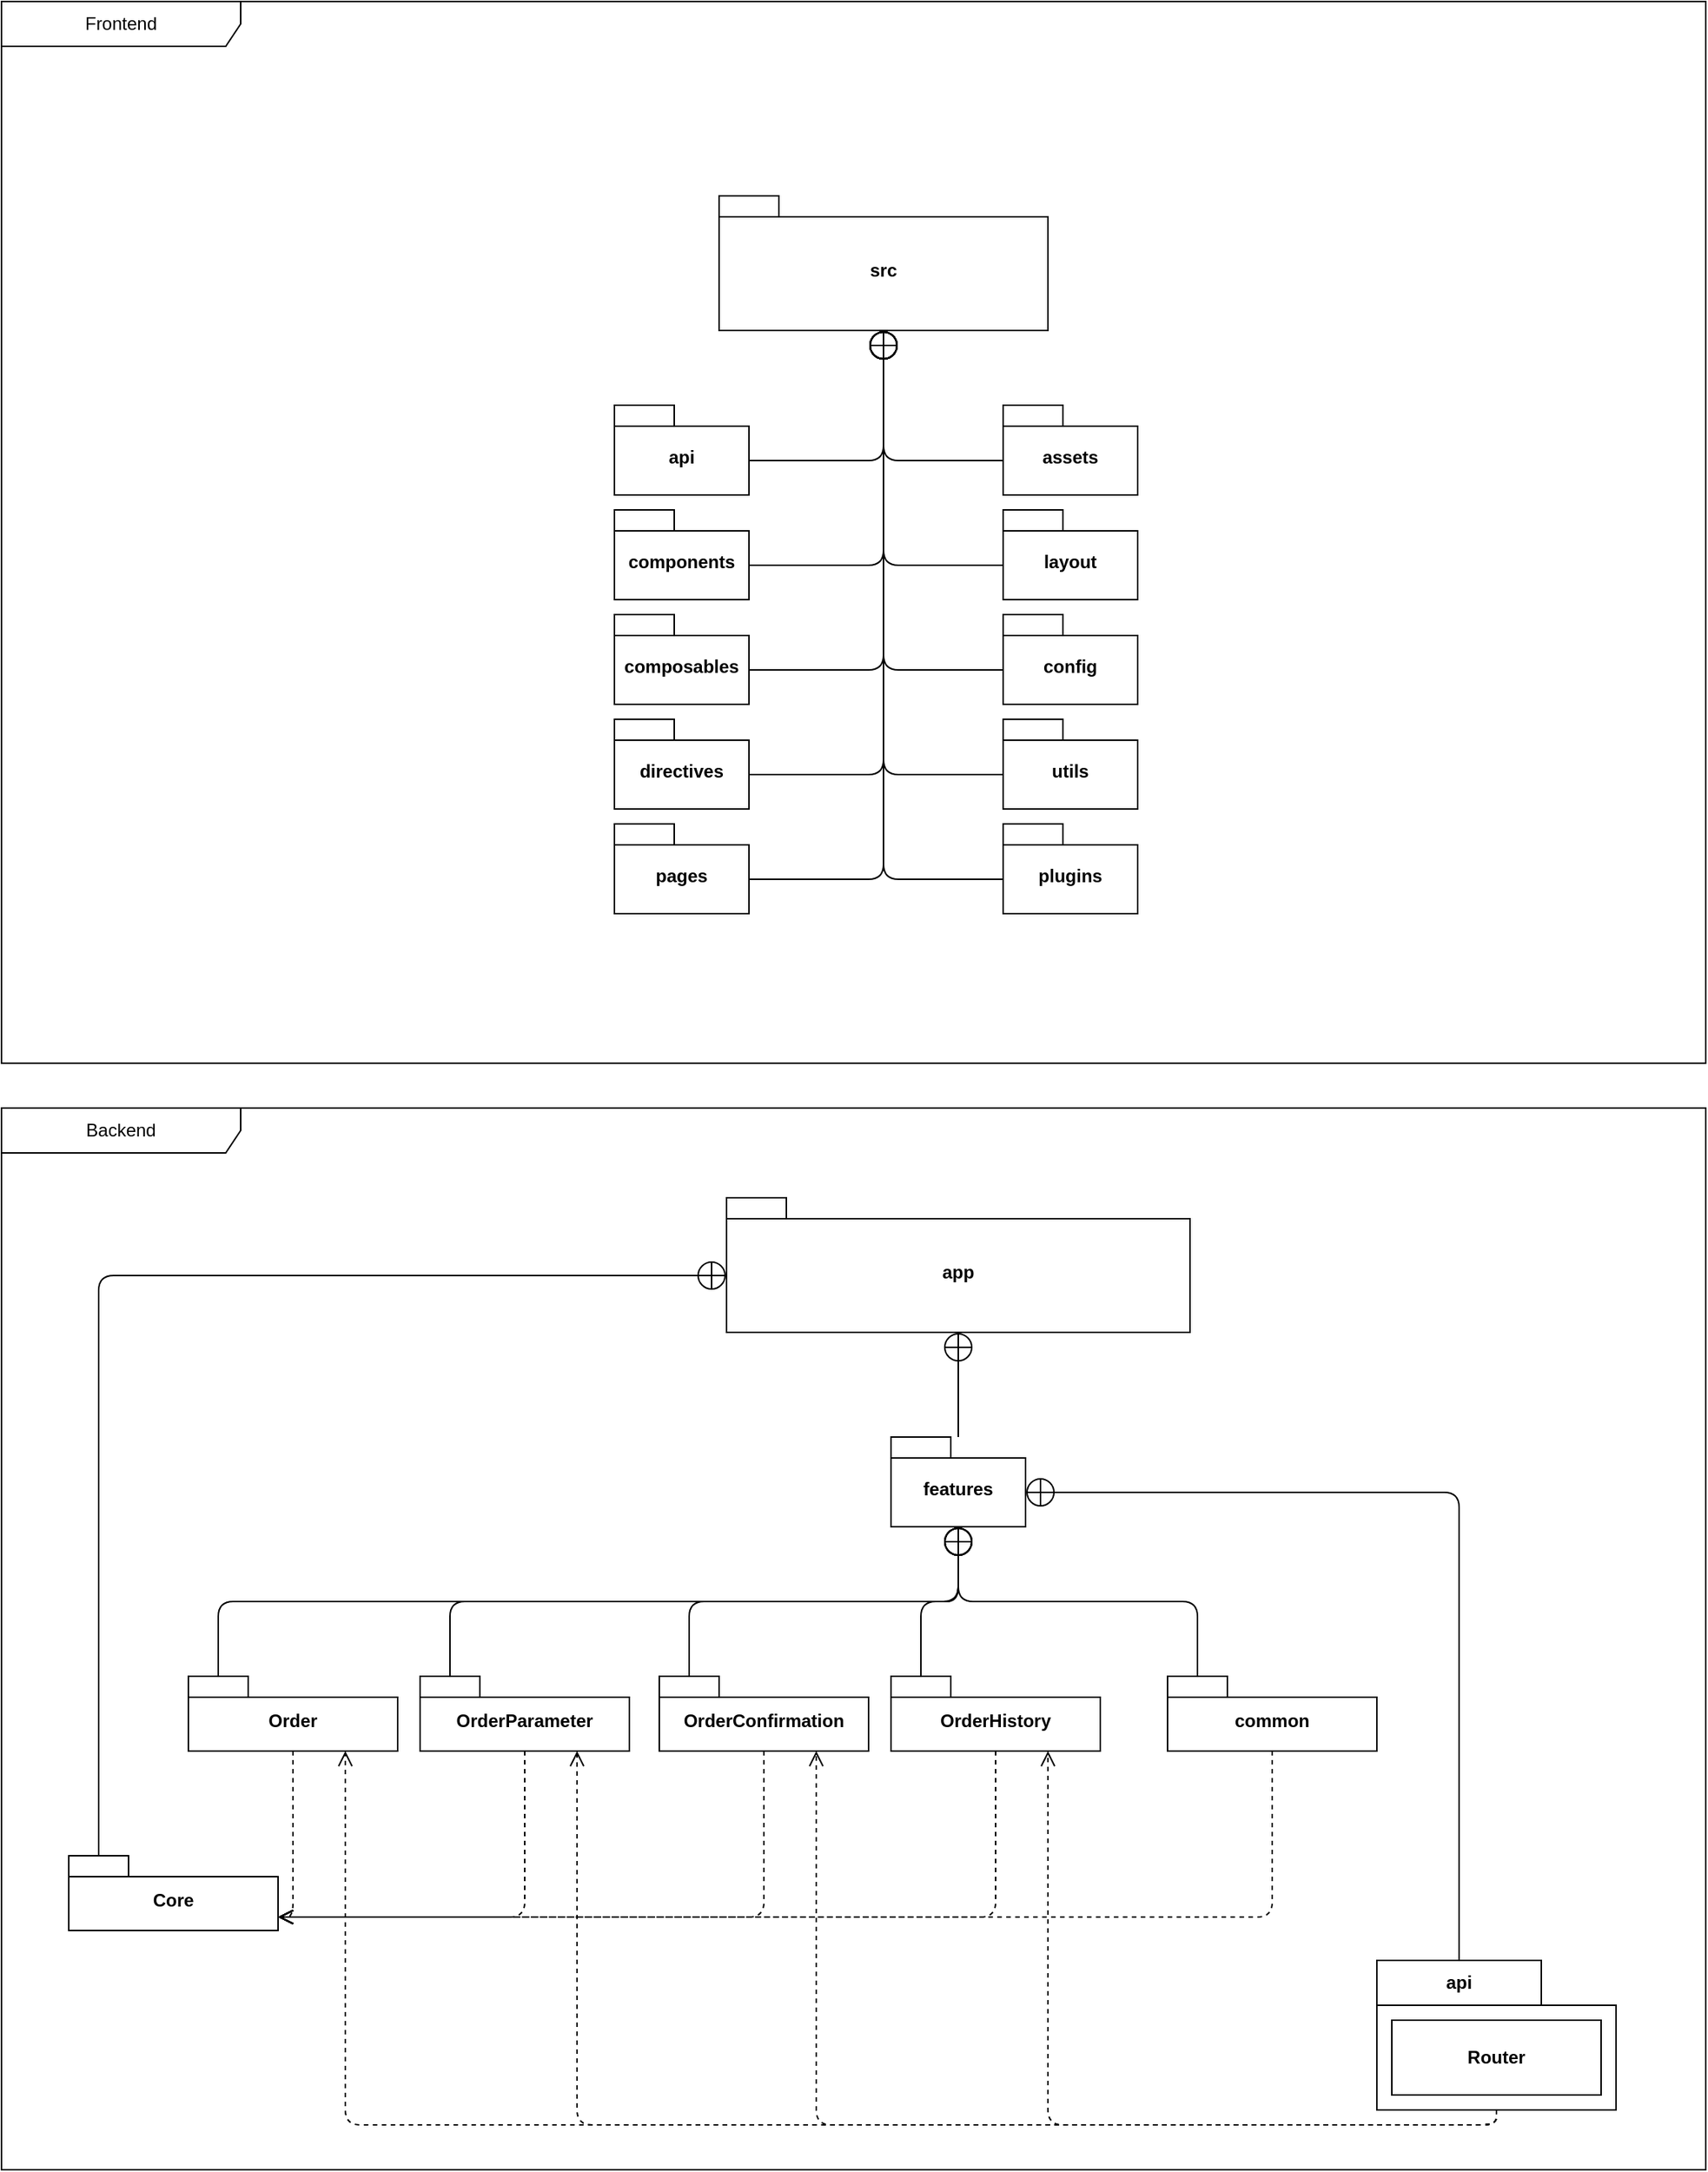 <mxfile version="22.0.3" type="device" pages="5">
  <diagram name="Use Case" id="rBckdCUwnalxVv60SfW9">
    <mxGraphModel dx="4303" dy="4220" grid="1" gridSize="10" guides="1" tooltips="1" connect="1" arrows="1" fold="1" page="1" pageScale="1" pageWidth="850" pageHeight="1100" math="0" shadow="0">
      <root>
        <mxCell id="sVnRZOK3CJTBqUKlRFNo-0" />
        <mxCell id="sVnRZOK3CJTBqUKlRFNo-1" parent="sVnRZOK3CJTBqUKlRFNo-0" />
        <mxCell id="iMYhUl3BAcauAb3Qz-xt-0" value="Backend" style="shape=umlFrame;whiteSpace=wrap;html=1;pointerEvents=0;recursiveResize=0;container=1;collapsible=0;width=160;" parent="sVnRZOK3CJTBqUKlRFNo-1" vertex="1">
          <mxGeometry x="-570" y="-1040" width="1140" height="710" as="geometry" />
        </mxCell>
        <mxCell id="sVnRZOK3CJTBqUKlRFNo-2" value="app" style="shape=folder;fontStyle=1;spacingTop=10;tabWidth=40;tabHeight=14;tabPosition=left;html=1;whiteSpace=wrap;" parent="iMYhUl3BAcauAb3Qz-xt-0" vertex="1">
          <mxGeometry x="485" y="60" width="310" height="90" as="geometry" />
        </mxCell>
        <mxCell id="sVnRZOK3CJTBqUKlRFNo-3" value="features" style="shape=folder;fontStyle=1;spacingTop=10;tabWidth=40;tabHeight=14;tabPosition=left;html=1;whiteSpace=wrap;" parent="iMYhUl3BAcauAb3Qz-xt-0" vertex="1">
          <mxGeometry x="595" y="220" width="90" height="60" as="geometry" />
        </mxCell>
        <mxCell id="sVnRZOK3CJTBqUKlRFNo-9" value="" style="endArrow=circlePlus;startArrow=none;endFill=0;startFill=0;endSize=8;html=1;rounded=1;edgeStyle=orthogonalEdgeStyle;" parent="iMYhUl3BAcauAb3Qz-xt-0" source="sVnRZOK3CJTBqUKlRFNo-3" target="sVnRZOK3CJTBqUKlRFNo-2" edge="1">
          <mxGeometry width="160" relative="1" as="geometry">
            <mxPoint x="605" y="328" as="sourcePoint" />
            <mxPoint x="640" y="170" as="targetPoint" />
          </mxGeometry>
        </mxCell>
        <mxCell id="sVnRZOK3CJTBqUKlRFNo-10" value="" style="endArrow=circlePlus;startArrow=none;endFill=0;startFill=0;endSize=8;html=1;rounded=1;edgeStyle=orthogonalEdgeStyle;exitX=0;exitY=0;exitDx=20;exitDy=0;exitPerimeter=0;" parent="iMYhUl3BAcauAb3Qz-xt-0" source="sVnRZOK3CJTBqUKlRFNo-5" target="sVnRZOK3CJTBqUKlRFNo-3" edge="1">
          <mxGeometry width="160" relative="1" as="geometry">
            <mxPoint x="190" y="380" as="sourcePoint" />
            <mxPoint x="650" y="180" as="targetPoint" />
          </mxGeometry>
        </mxCell>
        <mxCell id="sVnRZOK3CJTBqUKlRFNo-22" value="" style="endArrow=circlePlus;startArrow=none;endFill=0;startFill=0;endSize=8;html=1;rounded=1;edgeStyle=orthogonalEdgeStyle;exitX=0;exitY=0;exitDx=20;exitDy=0;exitPerimeter=0;" parent="iMYhUl3BAcauAb3Qz-xt-0" source="yMXCJNGLzQsoGV8dIHCs-2" target="sVnRZOK3CJTBqUKlRFNo-3" edge="1">
          <mxGeometry width="160" relative="1" as="geometry">
            <mxPoint x="550" y="380" as="sourcePoint" />
            <mxPoint x="650" y="290" as="targetPoint" />
          </mxGeometry>
        </mxCell>
        <mxCell id="sVnRZOK3CJTBqUKlRFNo-23" value="" style="endArrow=circlePlus;startArrow=none;endFill=0;startFill=0;endSize=8;html=1;rounded=1;edgeStyle=orthogonalEdgeStyle;entryX=0;entryY=0;entryDx=0;entryDy=52;entryPerimeter=0;exitX=0;exitY=0;exitDx=20;exitDy=0;exitPerimeter=0;" parent="iMYhUl3BAcauAb3Qz-xt-0" source="yMXCJNGLzQsoGV8dIHCs-4" target="sVnRZOK3CJTBqUKlRFNo-2" edge="1">
          <mxGeometry width="160" relative="1" as="geometry">
            <mxPoint x="-40" y="510" as="sourcePoint" />
            <mxPoint x="650" y="110" as="targetPoint" />
          </mxGeometry>
        </mxCell>
        <mxCell id="sVnRZOK3CJTBqUKlRFNo-30" value="api" style="shape=folder;fontStyle=1;tabWidth=110;tabHeight=30;tabPosition=left;html=1;boundedLbl=1;labelInHeader=1;container=1;collapsible=0;recursiveResize=0;whiteSpace=wrap;" parent="iMYhUl3BAcauAb3Qz-xt-0" vertex="1">
          <mxGeometry x="920" y="570" width="160" height="100" as="geometry" />
        </mxCell>
        <mxCell id="sVnRZOK3CJTBqUKlRFNo-31" value="&lt;b style=&quot;border-color: var(--border-color);&quot;&gt;Router&lt;/b&gt;" style="html=1;whiteSpace=wrap;" parent="sVnRZOK3CJTBqUKlRFNo-30" vertex="1">
          <mxGeometry x="10" y="40" width="140" height="50" as="geometry" />
        </mxCell>
        <mxCell id="sVnRZOK3CJTBqUKlRFNo-32" value="" style="endArrow=circlePlus;startArrow=none;endFill=0;startFill=0;endSize=8;html=1;rounded=1;edgeStyle=orthogonalEdgeStyle;exitX=0;exitY=0;exitDx=55;exitDy=0;exitPerimeter=0;entryX=0;entryY=0;entryDx=90;entryDy=37;entryPerimeter=0;" parent="iMYhUl3BAcauAb3Qz-xt-0" source="sVnRZOK3CJTBqUKlRFNo-30" target="sVnRZOK3CJTBqUKlRFNo-3" edge="1">
          <mxGeometry width="160" relative="1" as="geometry">
            <mxPoint x="245" y="200" as="sourcePoint" />
            <mxPoint x="650" y="110" as="targetPoint" />
          </mxGeometry>
        </mxCell>
        <mxCell id="sVnRZOK3CJTBqUKlRFNo-38" value="" style="endArrow=circlePlus;startArrow=none;endFill=0;startFill=0;endSize=8;html=1;rounded=1;edgeStyle=orthogonalEdgeStyle;exitX=0;exitY=0;exitDx=20;exitDy=0;exitPerimeter=0;" parent="iMYhUl3BAcauAb3Qz-xt-0" source="yMXCJNGLzQsoGV8dIHCs-5" target="sVnRZOK3CJTBqUKlRFNo-3" edge="1">
          <mxGeometry width="160" relative="1" as="geometry">
            <mxPoint x="920" y="380" as="sourcePoint" />
            <mxPoint x="650" y="290" as="targetPoint" />
          </mxGeometry>
        </mxCell>
        <mxCell id="sVnRZOK3CJTBqUKlRFNo-39" value="" style="endArrow=open;startArrow=none;endFill=0;startFill=0;endSize=8;html=1;rounded=1;edgeStyle=orthogonalEdgeStyle;elbow=vertical;dashed=1;entryX=0.75;entryY=1;entryDx=0;entryDy=0;entryPerimeter=0;exitX=0.5;exitY=1;exitDx=0;exitDy=0;exitPerimeter=0;" parent="iMYhUl3BAcauAb3Qz-xt-0" source="sVnRZOK3CJTBqUKlRFNo-30" target="yMXCJNGLzQsoGV8dIHCs-5" edge="1">
          <mxGeometry width="160" relative="1" as="geometry">
            <mxPoint x="1185" y="430" as="sourcePoint" />
            <mxPoint x="935" y="660" as="targetPoint" />
          </mxGeometry>
        </mxCell>
        <mxCell id="sVnRZOK3CJTBqUKlRFNo-41" value="" style="endArrow=open;startArrow=none;endFill=0;startFill=0;endSize=8;html=1;rounded=1;edgeStyle=orthogonalEdgeStyle;elbow=vertical;dashed=1;entryX=0.75;entryY=1;entryDx=0;entryDy=0;entryPerimeter=0;exitX=0.5;exitY=1;exitDx=0;exitDy=0;exitPerimeter=0;" parent="iMYhUl3BAcauAb3Qz-xt-0" source="sVnRZOK3CJTBqUKlRFNo-30" target="yMXCJNGLzQsoGV8dIHCs-2" edge="1">
          <mxGeometry width="160" relative="1" as="geometry">
            <mxPoint x="1315" y="780" as="sourcePoint" />
            <mxPoint x="575" y="660" as="targetPoint" />
          </mxGeometry>
        </mxCell>
        <mxCell id="sVnRZOK3CJTBqUKlRFNo-43" value="" style="endArrow=open;startArrow=none;endFill=0;startFill=0;endSize=8;html=1;rounded=1;edgeStyle=orthogonalEdgeStyle;elbow=vertical;dashed=1;entryX=0.75;entryY=1;entryDx=0;entryDy=0;entryPerimeter=0;exitX=0.5;exitY=1;exitDx=0;exitDy=0;exitPerimeter=0;" parent="iMYhUl3BAcauAb3Qz-xt-0" source="sVnRZOK3CJTBqUKlRFNo-30" target="sVnRZOK3CJTBqUKlRFNo-5" edge="1">
          <mxGeometry width="160" relative="1" as="geometry">
            <mxPoint x="1315" y="780" as="sourcePoint" />
            <mxPoint x="215" y="660" as="targetPoint" />
          </mxGeometry>
        </mxCell>
        <mxCell id="sVnRZOK3CJTBqUKlRFNo-49" value="" style="endArrow=circlePlus;startArrow=none;endFill=0;startFill=0;endSize=8;html=1;rounded=1;edgeStyle=orthogonalEdgeStyle;exitX=0;exitY=0;exitDx=20;exitDy=0;exitPerimeter=0;" parent="iMYhUl3BAcauAb3Qz-xt-0" source="yMXCJNGLzQsoGV8dIHCs-6" target="sVnRZOK3CJTBqUKlRFNo-3" edge="1">
          <mxGeometry width="160" relative="1" as="geometry">
            <mxPoint x="930" y="390" as="sourcePoint" />
            <mxPoint x="650" y="290" as="targetPoint" />
          </mxGeometry>
        </mxCell>
        <mxCell id="sVnRZOK3CJTBqUKlRFNo-55" value="" style="endArrow=open;startArrow=none;endFill=0;startFill=0;endSize=8;html=1;rounded=1;edgeStyle=orthogonalEdgeStyle;elbow=vertical;dashed=1;exitX=0.5;exitY=1;exitDx=0;exitDy=0;exitPerimeter=0;entryX=0.75;entryY=1;entryDx=0;entryDy=0;entryPerimeter=0;" parent="iMYhUl3BAcauAb3Qz-xt-0" source="sVnRZOK3CJTBqUKlRFNo-30" target="yMXCJNGLzQsoGV8dIHCs-6" edge="1">
          <mxGeometry width="160" relative="1" as="geometry">
            <mxPoint x="1265" y="840" as="sourcePoint" />
            <mxPoint x="1085" y="670" as="targetPoint" />
          </mxGeometry>
        </mxCell>
        <mxCell id="sVnRZOK3CJTBqUKlRFNo-60" value="" style="endArrow=circlePlus;startArrow=none;endFill=0;startFill=0;endSize=8;html=1;rounded=1;edgeStyle=orthogonalEdgeStyle;exitX=0;exitY=0;exitDx=20;exitDy=0;exitPerimeter=0;" parent="iMYhUl3BAcauAb3Qz-xt-0" source="yMXCJNGLzQsoGV8dIHCs-7" target="sVnRZOK3CJTBqUKlRFNo-3" edge="1">
          <mxGeometry width="160" relative="1" as="geometry">
            <mxPoint x="1110" y="390" as="sourcePoint" />
            <mxPoint x="650" y="290" as="targetPoint" />
          </mxGeometry>
        </mxCell>
        <mxCell id="sVnRZOK3CJTBqUKlRFNo-5" value="Order" style="shape=folder;fontStyle=1;spacingTop=10;tabWidth=40;tabHeight=14;tabPosition=left;html=1;whiteSpace=wrap;" parent="iMYhUl3BAcauAb3Qz-xt-0" vertex="1">
          <mxGeometry x="125" y="380" width="140" height="50" as="geometry" />
        </mxCell>
        <mxCell id="yMXCJNGLzQsoGV8dIHCs-2" value="OrderParameter" style="shape=folder;fontStyle=1;spacingTop=10;tabWidth=40;tabHeight=14;tabPosition=left;html=1;whiteSpace=wrap;" parent="iMYhUl3BAcauAb3Qz-xt-0" vertex="1">
          <mxGeometry x="280" y="380" width="140" height="50" as="geometry" />
        </mxCell>
        <mxCell id="yMXCJNGLzQsoGV8dIHCs-4" value="Core" style="shape=folder;fontStyle=1;spacingTop=10;tabWidth=40;tabHeight=14;tabPosition=left;html=1;whiteSpace=wrap;" parent="iMYhUl3BAcauAb3Qz-xt-0" vertex="1">
          <mxGeometry x="45" y="500" width="140" height="50" as="geometry" />
        </mxCell>
        <mxCell id="sVnRZOK3CJTBqUKlRFNo-61" value="" style="endArrow=open;startArrow=none;endFill=0;startFill=0;endSize=8;html=1;rounded=1;edgeStyle=orthogonalEdgeStyle;elbow=vertical;dashed=1;exitX=0.5;exitY=1;exitDx=0;exitDy=0;exitPerimeter=0;entryX=0;entryY=0;entryDx=140;entryDy=41;entryPerimeter=0;" parent="iMYhUl3BAcauAb3Qz-xt-0" source="sVnRZOK3CJTBqUKlRFNo-5" target="yMXCJNGLzQsoGV8dIHCs-4" edge="1">
          <mxGeometry width="160" relative="1" as="geometry">
            <mxPoint x="175" y="660" as="sourcePoint" />
            <mxPoint x="225" y="670" as="targetPoint" />
          </mxGeometry>
        </mxCell>
        <mxCell id="sVnRZOK3CJTBqUKlRFNo-63" value="" style="endArrow=open;startArrow=none;endFill=0;startFill=0;endSize=8;html=1;rounded=1;edgeStyle=orthogonalEdgeStyle;elbow=vertical;dashed=1;exitX=0.5;exitY=1;exitDx=0;exitDy=0;exitPerimeter=0;entryX=0;entryY=0;entryDx=140;entryDy=41;entryPerimeter=0;" parent="iMYhUl3BAcauAb3Qz-xt-0" source="yMXCJNGLzQsoGV8dIHCs-2" target="yMXCJNGLzQsoGV8dIHCs-4" edge="1">
          <mxGeometry width="160" relative="1" as="geometry">
            <mxPoint x="535" y="660" as="sourcePoint" />
            <mxPoint x="15" y="570" as="targetPoint" />
          </mxGeometry>
        </mxCell>
        <mxCell id="yMXCJNGLzQsoGV8dIHCs-5" value="OrderConfirmation" style="shape=folder;fontStyle=1;spacingTop=10;tabWidth=40;tabHeight=14;tabPosition=left;html=1;whiteSpace=wrap;" parent="iMYhUl3BAcauAb3Qz-xt-0" vertex="1">
          <mxGeometry x="440" y="380" width="140" height="50" as="geometry" />
        </mxCell>
        <mxCell id="sVnRZOK3CJTBqUKlRFNo-65" value="" style="endArrow=open;startArrow=none;endFill=0;startFill=0;endSize=8;html=1;rounded=1;edgeStyle=orthogonalEdgeStyle;elbow=vertical;dashed=1;exitX=0.5;exitY=1;exitDx=0;exitDy=0;exitPerimeter=0;entryX=0;entryY=0;entryDx=140;entryDy=41;entryPerimeter=0;" parent="iMYhUl3BAcauAb3Qz-xt-0" source="yMXCJNGLzQsoGV8dIHCs-5" target="yMXCJNGLzQsoGV8dIHCs-4" edge="1">
          <mxGeometry width="160" relative="1" as="geometry">
            <mxPoint x="895" y="660" as="sourcePoint" />
            <mxPoint x="-5" y="750" as="targetPoint" />
          </mxGeometry>
        </mxCell>
        <mxCell id="yMXCJNGLzQsoGV8dIHCs-6" value="OrderHistory" style="shape=folder;fontStyle=1;spacingTop=10;tabWidth=40;tabHeight=14;tabPosition=left;html=1;whiteSpace=wrap;" parent="iMYhUl3BAcauAb3Qz-xt-0" vertex="1">
          <mxGeometry x="595" y="380" width="140" height="50" as="geometry" />
        </mxCell>
        <mxCell id="sVnRZOK3CJTBqUKlRFNo-66" value="" style="endArrow=open;startArrow=none;endFill=0;startFill=0;endSize=8;html=1;rounded=1;edgeStyle=orthogonalEdgeStyle;elbow=vertical;dashed=1;exitX=0.5;exitY=1;exitDx=0;exitDy=0;exitPerimeter=0;entryX=0;entryY=0;entryDx=140;entryDy=41;entryPerimeter=0;" parent="iMYhUl3BAcauAb3Qz-xt-0" source="yMXCJNGLzQsoGV8dIHCs-6" target="yMXCJNGLzQsoGV8dIHCs-4" edge="1">
          <mxGeometry width="160" relative="1" as="geometry">
            <mxPoint x="905" y="670" as="sourcePoint" />
            <mxPoint x="-25" y="840" as="targetPoint" />
          </mxGeometry>
        </mxCell>
        <mxCell id="yMXCJNGLzQsoGV8dIHCs-7" value="common" style="shape=folder;fontStyle=1;spacingTop=10;tabWidth=40;tabHeight=14;tabPosition=left;html=1;whiteSpace=wrap;" parent="iMYhUl3BAcauAb3Qz-xt-0" vertex="1">
          <mxGeometry x="780" y="380" width="140" height="50" as="geometry" />
        </mxCell>
        <mxCell id="sVnRZOK3CJTBqUKlRFNo-67" value="" style="endArrow=open;startArrow=none;endFill=0;startFill=0;endSize=8;html=1;rounded=1;edgeStyle=orthogonalEdgeStyle;elbow=vertical;dashed=1;exitX=0.5;exitY=1;exitDx=0;exitDy=0;exitPerimeter=0;entryX=0;entryY=0;entryDx=140;entryDy=41;entryPerimeter=0;" parent="iMYhUl3BAcauAb3Qz-xt-0" source="yMXCJNGLzQsoGV8dIHCs-7" target="yMXCJNGLzQsoGV8dIHCs-4" edge="1">
          <mxGeometry width="160" relative="1" as="geometry">
            <mxPoint x="1085" y="670" as="sourcePoint" />
            <mxPoint x="85" y="790.414" as="targetPoint" />
          </mxGeometry>
        </mxCell>
        <mxCell id="iMYhUl3BAcauAb3Qz-xt-1" value="Frontend" style="shape=umlFrame;whiteSpace=wrap;html=1;pointerEvents=0;recursiveResize=0;container=1;collapsible=0;width=160;" parent="sVnRZOK3CJTBqUKlRFNo-1" vertex="1">
          <mxGeometry x="-570" y="-1780" width="1140" height="710" as="geometry" />
        </mxCell>
        <mxCell id="iMYhUl3BAcauAb3Qz-xt-2" value="src" style="shape=folder;fontStyle=1;spacingTop=10;tabWidth=40;tabHeight=14;tabPosition=left;html=1;whiteSpace=wrap;" parent="iMYhUl3BAcauAb3Qz-xt-1" vertex="1">
          <mxGeometry x="480" y="130" width="220" height="90" as="geometry" />
        </mxCell>
        <mxCell id="iMYhUl3BAcauAb3Qz-xt-3" value="api" style="shape=folder;fontStyle=1;spacingTop=10;tabWidth=40;tabHeight=14;tabPosition=left;html=1;whiteSpace=wrap;" parent="iMYhUl3BAcauAb3Qz-xt-1" vertex="1">
          <mxGeometry x="410" y="270" width="90" height="60" as="geometry" />
        </mxCell>
        <mxCell id="iMYhUl3BAcauAb3Qz-xt-4" value="components" style="shape=folder;fontStyle=1;spacingTop=10;tabWidth=40;tabHeight=14;tabPosition=left;html=1;whiteSpace=wrap;" parent="iMYhUl3BAcauAb3Qz-xt-1" vertex="1">
          <mxGeometry x="410" y="340" width="90" height="60" as="geometry" />
        </mxCell>
        <mxCell id="iMYhUl3BAcauAb3Qz-xt-5" value="assets" style="shape=folder;fontStyle=1;spacingTop=10;tabWidth=40;tabHeight=14;tabPosition=left;html=1;whiteSpace=wrap;" parent="iMYhUl3BAcauAb3Qz-xt-1" vertex="1">
          <mxGeometry x="670" y="270" width="90" height="60" as="geometry" />
        </mxCell>
        <mxCell id="iMYhUl3BAcauAb3Qz-xt-7" value="composables" style="shape=folder;fontStyle=1;spacingTop=10;tabWidth=40;tabHeight=14;tabPosition=left;html=1;whiteSpace=wrap;" parent="iMYhUl3BAcauAb3Qz-xt-1" vertex="1">
          <mxGeometry x="410" y="410" width="90" height="60" as="geometry" />
        </mxCell>
        <mxCell id="iMYhUl3BAcauAb3Qz-xt-8" value="config" style="shape=folder;fontStyle=1;spacingTop=10;tabWidth=40;tabHeight=14;tabPosition=left;html=1;whiteSpace=wrap;" parent="iMYhUl3BAcauAb3Qz-xt-1" vertex="1">
          <mxGeometry x="670" y="410" width="90" height="60" as="geometry" />
        </mxCell>
        <mxCell id="iMYhUl3BAcauAb3Qz-xt-9" value="directives" style="shape=folder;fontStyle=1;spacingTop=10;tabWidth=40;tabHeight=14;tabPosition=left;html=1;whiteSpace=wrap;" parent="iMYhUl3BAcauAb3Qz-xt-1" vertex="1">
          <mxGeometry x="410" y="480" width="90" height="60" as="geometry" />
        </mxCell>
        <mxCell id="iMYhUl3BAcauAb3Qz-xt-10" value="layout" style="shape=folder;fontStyle=1;spacingTop=10;tabWidth=40;tabHeight=14;tabPosition=left;html=1;whiteSpace=wrap;" parent="iMYhUl3BAcauAb3Qz-xt-1" vertex="1">
          <mxGeometry x="670" y="340" width="90" height="60" as="geometry" />
        </mxCell>
        <mxCell id="iMYhUl3BAcauAb3Qz-xt-11" value="pages" style="shape=folder;fontStyle=1;spacingTop=10;tabWidth=40;tabHeight=14;tabPosition=left;html=1;whiteSpace=wrap;" parent="iMYhUl3BAcauAb3Qz-xt-1" vertex="1">
          <mxGeometry x="410" y="550" width="90" height="60" as="geometry" />
        </mxCell>
        <mxCell id="iMYhUl3BAcauAb3Qz-xt-12" value="plugins" style="shape=folder;fontStyle=1;spacingTop=10;tabWidth=40;tabHeight=14;tabPosition=left;html=1;whiteSpace=wrap;" parent="iMYhUl3BAcauAb3Qz-xt-1" vertex="1">
          <mxGeometry x="670" y="550" width="90" height="60" as="geometry" />
        </mxCell>
        <mxCell id="iMYhUl3BAcauAb3Qz-xt-13" value="utils" style="shape=folder;fontStyle=1;spacingTop=10;tabWidth=40;tabHeight=14;tabPosition=left;html=1;whiteSpace=wrap;" parent="iMYhUl3BAcauAb3Qz-xt-1" vertex="1">
          <mxGeometry x="670" y="480" width="90" height="60" as="geometry" />
        </mxCell>
        <mxCell id="iMYhUl3BAcauAb3Qz-xt-14" value="" style="endArrow=circlePlus;startArrow=none;endFill=0;startFill=0;endSize=8;html=1;rounded=1;edgeStyle=orthogonalEdgeStyle;exitX=0;exitY=0;exitDx=90;exitDy=37;exitPerimeter=0;" parent="iMYhUl3BAcauAb3Qz-xt-1" source="iMYhUl3BAcauAb3Qz-xt-11" target="iMYhUl3BAcauAb3Qz-xt-2" edge="1">
          <mxGeometry width="160" relative="1" as="geometry">
            <mxPoint x="585" y="1040" as="sourcePoint" />
            <mxPoint x="585" y="970" as="targetPoint" />
          </mxGeometry>
        </mxCell>
        <mxCell id="iMYhUl3BAcauAb3Qz-xt-15" value="" style="endArrow=circlePlus;startArrow=none;endFill=0;startFill=0;endSize=8;html=1;rounded=1;edgeStyle=orthogonalEdgeStyle;exitX=0;exitY=0;exitDx=90;exitDy=37;exitPerimeter=0;" parent="iMYhUl3BAcauAb3Qz-xt-1" source="iMYhUl3BAcauAb3Qz-xt-9" target="iMYhUl3BAcauAb3Qz-xt-2" edge="1">
          <mxGeometry width="160" relative="1" as="geometry">
            <mxPoint x="510" y="637" as="sourcePoint" />
            <mxPoint x="568" y="230" as="targetPoint" />
          </mxGeometry>
        </mxCell>
        <mxCell id="iMYhUl3BAcauAb3Qz-xt-16" value="" style="endArrow=circlePlus;startArrow=none;endFill=0;startFill=0;endSize=8;html=1;rounded=1;edgeStyle=orthogonalEdgeStyle;exitX=0;exitY=0;exitDx=90;exitDy=37;exitPerimeter=0;" parent="iMYhUl3BAcauAb3Qz-xt-1" source="iMYhUl3BAcauAb3Qz-xt-7" target="iMYhUl3BAcauAb3Qz-xt-2" edge="1">
          <mxGeometry width="160" relative="1" as="geometry">
            <mxPoint x="510" y="567" as="sourcePoint" />
            <mxPoint x="560" y="220" as="targetPoint" />
          </mxGeometry>
        </mxCell>
        <mxCell id="iMYhUl3BAcauAb3Qz-xt-17" value="" style="endArrow=circlePlus;startArrow=none;endFill=0;startFill=0;endSize=8;html=1;rounded=1;edgeStyle=orthogonalEdgeStyle;exitX=0;exitY=0;exitDx=90;exitDy=37;exitPerimeter=0;" parent="iMYhUl3BAcauAb3Qz-xt-1" source="iMYhUl3BAcauAb3Qz-xt-4" target="iMYhUl3BAcauAb3Qz-xt-2" edge="1">
          <mxGeometry width="160" relative="1" as="geometry">
            <mxPoint x="510" y="487" as="sourcePoint" />
            <mxPoint x="568" y="230" as="targetPoint" />
            <Array as="points">
              <mxPoint x="590" y="377" />
            </Array>
          </mxGeometry>
        </mxCell>
        <mxCell id="iMYhUl3BAcauAb3Qz-xt-18" value="" style="endArrow=circlePlus;startArrow=none;endFill=0;startFill=0;endSize=8;html=1;rounded=1;edgeStyle=orthogonalEdgeStyle;exitX=0;exitY=0;exitDx=90;exitDy=37;exitPerimeter=0;" parent="iMYhUl3BAcauAb3Qz-xt-1" source="iMYhUl3BAcauAb3Qz-xt-3" target="iMYhUl3BAcauAb3Qz-xt-2" edge="1">
          <mxGeometry width="160" relative="1" as="geometry">
            <mxPoint x="510" y="397" as="sourcePoint" />
            <mxPoint x="560" y="220" as="targetPoint" />
          </mxGeometry>
        </mxCell>
        <mxCell id="iMYhUl3BAcauAb3Qz-xt-19" value="" style="endArrow=circlePlus;startArrow=none;endFill=0;startFill=0;endSize=8;html=1;rounded=1;edgeStyle=orthogonalEdgeStyle;exitX=0;exitY=0;exitDx=0;exitDy=37;exitPerimeter=0;" parent="iMYhUl3BAcauAb3Qz-xt-1" source="iMYhUl3BAcauAb3Qz-xt-5" target="iMYhUl3BAcauAb3Qz-xt-2" edge="1">
          <mxGeometry width="160" relative="1" as="geometry">
            <mxPoint x="510" y="317" as="sourcePoint" />
            <mxPoint x="568" y="230" as="targetPoint" />
          </mxGeometry>
        </mxCell>
        <mxCell id="iMYhUl3BAcauAb3Qz-xt-20" value="" style="endArrow=circlePlus;startArrow=none;endFill=0;startFill=0;endSize=8;html=1;rounded=1;edgeStyle=orthogonalEdgeStyle;exitX=0;exitY=0;exitDx=0;exitDy=37;exitPerimeter=0;" parent="iMYhUl3BAcauAb3Qz-xt-1" source="iMYhUl3BAcauAb3Qz-xt-10" target="iMYhUl3BAcauAb3Qz-xt-2" edge="1">
          <mxGeometry width="160" relative="1" as="geometry">
            <mxPoint x="680" y="317" as="sourcePoint" />
            <mxPoint x="655" y="230" as="targetPoint" />
          </mxGeometry>
        </mxCell>
        <mxCell id="iMYhUl3BAcauAb3Qz-xt-22" value="" style="endArrow=circlePlus;startArrow=none;endFill=0;startFill=0;endSize=8;html=1;rounded=1;edgeStyle=orthogonalEdgeStyle;exitX=0;exitY=0;exitDx=0;exitDy=37;exitPerimeter=0;" parent="iMYhUl3BAcauAb3Qz-xt-1" source="iMYhUl3BAcauAb3Qz-xt-8" target="iMYhUl3BAcauAb3Qz-xt-2" edge="1">
          <mxGeometry width="160" relative="1" as="geometry">
            <mxPoint x="680" y="387" as="sourcePoint" />
            <mxPoint x="600" y="230" as="targetPoint" />
          </mxGeometry>
        </mxCell>
        <mxCell id="iMYhUl3BAcauAb3Qz-xt-23" value="" style="endArrow=circlePlus;startArrow=none;endFill=0;startFill=0;endSize=8;html=1;rounded=1;edgeStyle=orthogonalEdgeStyle;exitX=0;exitY=0;exitDx=0;exitDy=37;exitPerimeter=0;" parent="iMYhUl3BAcauAb3Qz-xt-1" source="iMYhUl3BAcauAb3Qz-xt-13" target="iMYhUl3BAcauAb3Qz-xt-2" edge="1">
          <mxGeometry width="160" relative="1" as="geometry">
            <mxPoint x="680" y="457" as="sourcePoint" />
            <mxPoint x="600" y="230" as="targetPoint" />
          </mxGeometry>
        </mxCell>
        <mxCell id="iMYhUl3BAcauAb3Qz-xt-24" value="" style="endArrow=circlePlus;startArrow=none;endFill=0;startFill=0;endSize=8;html=1;rounded=1;edgeStyle=orthogonalEdgeStyle;exitX=0;exitY=0;exitDx=0;exitDy=37;exitPerimeter=0;" parent="iMYhUl3BAcauAb3Qz-xt-1" source="iMYhUl3BAcauAb3Qz-xt-12" target="iMYhUl3BAcauAb3Qz-xt-2" edge="1">
          <mxGeometry width="160" relative="1" as="geometry">
            <mxPoint x="680" y="527" as="sourcePoint" />
            <mxPoint x="600" y="230" as="targetPoint" />
          </mxGeometry>
        </mxCell>
      </root>
    </mxGraphModel>
  </diagram>
  <diagram id="1ocJfOYdm5DowqRQB8vp" name="Logical">
    <mxGraphModel dx="4303" dy="4220" grid="1" gridSize="10" guides="1" tooltips="1" connect="1" arrows="1" fold="1" page="1" pageScale="1" pageWidth="850" pageHeight="1100" math="0" shadow="0">
      <root>
        <mxCell id="0" />
        <mxCell id="1" parent="0" />
        <mxCell id="_Sjuljje9k66u-Bo39-o-1" value="Backend" style="shape=umlFrame;whiteSpace=wrap;html=1;pointerEvents=0;recursiveResize=0;container=1;collapsible=0;width=160;" parent="1" vertex="1">
          <mxGeometry x="-690" y="-1040" width="1410" height="930" as="geometry" />
        </mxCell>
        <mxCell id="T3QFoNvXlFEJ1nEQodKP-39" value="app" style="shape=folder;fontStyle=1;spacingTop=10;tabWidth=40;tabHeight=14;tabPosition=left;html=1;whiteSpace=wrap;" parent="_Sjuljje9k66u-Bo39-o-1" vertex="1">
          <mxGeometry x="620" y="80" width="310" height="90" as="geometry" />
        </mxCell>
        <mxCell id="T3QFoNvXlFEJ1nEQodKP-40" value="features" style="shape=folder;fontStyle=1;spacingTop=10;tabWidth=40;tabHeight=14;tabPosition=left;html=1;whiteSpace=wrap;" parent="_Sjuljje9k66u-Bo39-o-1" vertex="1">
          <mxGeometry x="730" y="240" width="90" height="60" as="geometry" />
        </mxCell>
        <mxCell id="cCN_h1DhMi29OlSh12Ix-1" value="Order" style="shape=folder;fontStyle=1;tabWidth=110;tabHeight=30;tabPosition=left;html=1;boundedLbl=1;labelInHeader=1;container=1;collapsible=0;recursiveResize=0;whiteSpace=wrap;" parent="_Sjuljje9k66u-Bo39-o-1" vertex="1">
          <mxGeometry x="270" y="400" width="160" height="280" as="geometry" />
        </mxCell>
        <mxCell id="EPHrjrcy9oY0_NXd1gXU-41" value="&lt;b style=&quot;border-color: var(--border-color);&quot;&gt;endpoints&lt;/b&gt;" style="shape=folder;fontStyle=1;spacingTop=10;tabWidth=40;tabHeight=14;tabPosition=left;html=1;whiteSpace=wrap;" parent="cCN_h1DhMi29OlSh12Ix-1" vertex="1">
          <mxGeometry x="10" y="40" width="140" height="50" as="geometry" />
        </mxCell>
        <mxCell id="EPHrjrcy9oY0_NXd1gXU-42" value="&lt;b style=&quot;border-color: var(--border-color);&quot;&gt;entities&lt;/b&gt;" style="shape=folder;fontStyle=1;spacingTop=10;tabWidth=40;tabHeight=14;tabPosition=left;html=1;whiteSpace=wrap;" parent="cCN_h1DhMi29OlSh12Ix-1" vertex="1">
          <mxGeometry x="10" y="100" width="140" height="50" as="geometry" />
        </mxCell>
        <mxCell id="EPHrjrcy9oY0_NXd1gXU-43" value="&lt;b style=&quot;border-color: var(--border-color);&quot;&gt;dto&lt;/b&gt;" style="shape=folder;fontStyle=1;spacingTop=10;tabWidth=40;tabHeight=14;tabPosition=left;html=1;whiteSpace=wrap;" parent="cCN_h1DhMi29OlSh12Ix-1" vertex="1">
          <mxGeometry x="10" y="160" width="140" height="50" as="geometry" />
        </mxCell>
        <mxCell id="EPHrjrcy9oY0_NXd1gXU-44" value="&lt;b style=&quot;border-color: var(--border-color);&quot;&gt;services&lt;/b&gt;" style="shape=folder;fontStyle=1;spacingTop=10;tabWidth=40;tabHeight=14;tabPosition=left;html=1;whiteSpace=wrap;" parent="cCN_h1DhMi29OlSh12Ix-1" vertex="1">
          <mxGeometry x="10" y="220" width="140" height="50" as="geometry" />
        </mxCell>
        <mxCell id="cCN_h1DhMi29OlSh12Ix-6" value="" style="endArrow=circlePlus;startArrow=none;endFill=0;startFill=0;endSize=8;html=1;rounded=1;edgeStyle=orthogonalEdgeStyle;" parent="_Sjuljje9k66u-Bo39-o-1" source="T3QFoNvXlFEJ1nEQodKP-40" target="T3QFoNvXlFEJ1nEQodKP-39" edge="1">
          <mxGeometry width="160" relative="1" as="geometry">
            <mxPoint x="740" y="348" as="sourcePoint" />
            <mxPoint x="775" y="190" as="targetPoint" />
          </mxGeometry>
        </mxCell>
        <mxCell id="cCN_h1DhMi29OlSh12Ix-7" value="" style="endArrow=circlePlus;startArrow=none;endFill=0;startFill=0;endSize=8;html=1;rounded=1;edgeStyle=orthogonalEdgeStyle;exitX=0;exitY=0;exitDx=55;exitDy=0;exitPerimeter=0;" parent="_Sjuljje9k66u-Bo39-o-1" source="cCN_h1DhMi29OlSh12Ix-1" target="T3QFoNvXlFEJ1nEQodKP-40" edge="1">
          <mxGeometry width="160" relative="1" as="geometry">
            <mxPoint x="785" y="250" as="sourcePoint" />
            <mxPoint x="785" y="200" as="targetPoint" />
          </mxGeometry>
        </mxCell>
        <mxCell id="cCN_h1DhMi29OlSh12Ix-15" value="OrderParameters" style="shape=folder;fontStyle=1;tabWidth=140;tabHeight=30;tabPosition=left;html=1;boundedLbl=1;labelInHeader=1;container=1;collapsible=0;recursiveResize=0;whiteSpace=wrap;" parent="_Sjuljje9k66u-Bo39-o-1" vertex="1">
          <mxGeometry x="450" y="400" width="160" height="280" as="geometry" />
        </mxCell>
        <mxCell id="EPHrjrcy9oY0_NXd1gXU-53" value="&lt;b style=&quot;border-color: var(--border-color);&quot;&gt;endpoints&lt;/b&gt;" style="shape=folder;fontStyle=1;spacingTop=10;tabWidth=40;tabHeight=14;tabPosition=left;html=1;whiteSpace=wrap;" parent="cCN_h1DhMi29OlSh12Ix-15" vertex="1">
          <mxGeometry x="10" y="40" width="140" height="50" as="geometry" />
        </mxCell>
        <mxCell id="EPHrjrcy9oY0_NXd1gXU-54" value="&lt;b style=&quot;border-color: var(--border-color);&quot;&gt;entities&lt;/b&gt;" style="shape=folder;fontStyle=1;spacingTop=10;tabWidth=40;tabHeight=14;tabPosition=left;html=1;whiteSpace=wrap;" parent="cCN_h1DhMi29OlSh12Ix-15" vertex="1">
          <mxGeometry x="10" y="100" width="140" height="50" as="geometry" />
        </mxCell>
        <mxCell id="EPHrjrcy9oY0_NXd1gXU-55" value="&lt;b style=&quot;border-color: var(--border-color);&quot;&gt;dto&lt;/b&gt;" style="shape=folder;fontStyle=1;spacingTop=10;tabWidth=40;tabHeight=14;tabPosition=left;html=1;whiteSpace=wrap;" parent="cCN_h1DhMi29OlSh12Ix-15" vertex="1">
          <mxGeometry x="10" y="160" width="140" height="50" as="geometry" />
        </mxCell>
        <mxCell id="EPHrjrcy9oY0_NXd1gXU-56" value="&lt;b style=&quot;border-color: var(--border-color);&quot;&gt;services&lt;/b&gt;" style="shape=folder;fontStyle=1;spacingTop=10;tabWidth=40;tabHeight=14;tabPosition=left;html=1;whiteSpace=wrap;" parent="cCN_h1DhMi29OlSh12Ix-15" vertex="1">
          <mxGeometry x="10" y="220" width="140" height="50" as="geometry" />
        </mxCell>
        <mxCell id="cCN_h1DhMi29OlSh12Ix-20" value="" style="endArrow=circlePlus;startArrow=none;endFill=0;startFill=0;endSize=8;html=1;rounded=1;edgeStyle=orthogonalEdgeStyle;exitX=0;exitY=0;exitDx=55;exitDy=0;exitPerimeter=0;" parent="_Sjuljje9k66u-Bo39-o-1" source="cCN_h1DhMi29OlSh12Ix-15" target="T3QFoNvXlFEJ1nEQodKP-40" edge="1">
          <mxGeometry width="160" relative="1" as="geometry">
            <mxPoint x="705" y="420" as="sourcePoint" />
            <mxPoint x="785" y="310" as="targetPoint" />
          </mxGeometry>
        </mxCell>
        <mxCell id="cCN_h1DhMi29OlSh12Ix-22" value="" style="endArrow=circlePlus;startArrow=none;endFill=0;startFill=0;endSize=8;html=1;rounded=1;edgeStyle=orthogonalEdgeStyle;exitX=0;exitY=0;exitDx=55;exitDy=0;exitPerimeter=0;entryX=0;entryY=0;entryDx=0;entryDy=52;entryPerimeter=0;" parent="_Sjuljje9k66u-Bo39-o-1" source="EPHrjrcy9oY0_NXd1gXU-20" target="T3QFoNvXlFEJ1nEQodKP-39" edge="1">
          <mxGeometry width="160" relative="1" as="geometry">
            <mxPoint x="785" y="180" as="sourcePoint" />
            <mxPoint x="785" y="130" as="targetPoint" />
          </mxGeometry>
        </mxCell>
        <mxCell id="cCN_h1DhMi29OlSh12Ix-30" value="api" style="shape=folder;fontStyle=1;tabWidth=110;tabHeight=30;tabPosition=left;html=1;boundedLbl=1;labelInHeader=1;container=1;collapsible=0;recursiveResize=0;whiteSpace=wrap;" parent="_Sjuljje9k66u-Bo39-o-1" vertex="1">
          <mxGeometry x="1190" y="720" width="160" height="100" as="geometry" />
        </mxCell>
        <mxCell id="cCN_h1DhMi29OlSh12Ix-31" value="&lt;b style=&quot;border-color: var(--border-color);&quot;&gt;Router&lt;/b&gt;" style="html=1;whiteSpace=wrap;" parent="cCN_h1DhMi29OlSh12Ix-30" vertex="1">
          <mxGeometry x="10" y="40" width="140" height="50" as="geometry" />
        </mxCell>
        <mxCell id="cCN_h1DhMi29OlSh12Ix-35" value="" style="endArrow=circlePlus;startArrow=none;endFill=0;startFill=0;endSize=8;html=1;rounded=1;edgeStyle=orthogonalEdgeStyle;exitX=0;exitY=0;exitDx=55;exitDy=0;exitPerimeter=0;entryX=0;entryY=0;entryDx=90;entryDy=37;entryPerimeter=0;" parent="_Sjuljje9k66u-Bo39-o-1" source="cCN_h1DhMi29OlSh12Ix-30" target="T3QFoNvXlFEJ1nEQodKP-40" edge="1">
          <mxGeometry width="160" relative="1" as="geometry">
            <mxPoint x="380" y="220" as="sourcePoint" />
            <mxPoint x="785" y="130" as="targetPoint" />
          </mxGeometry>
        </mxCell>
        <mxCell id="EPHrjrcy9oY0_NXd1gXU-1" value="OrderConfirmation" style="shape=folder;fontStyle=1;tabWidth=130;tabHeight=30;tabPosition=left;html=1;boundedLbl=1;labelInHeader=1;container=1;collapsible=0;recursiveResize=0;whiteSpace=wrap;" parent="_Sjuljje9k66u-Bo39-o-1" vertex="1">
          <mxGeometry x="630" y="400" width="160" height="280" as="geometry" />
        </mxCell>
        <mxCell id="EPHrjrcy9oY0_NXd1gXU-61" value="&lt;b style=&quot;border-color: var(--border-color);&quot;&gt;endpoints&lt;/b&gt;" style="shape=folder;fontStyle=1;spacingTop=10;tabWidth=40;tabHeight=14;tabPosition=left;html=1;whiteSpace=wrap;" parent="EPHrjrcy9oY0_NXd1gXU-1" vertex="1">
          <mxGeometry x="10" y="40" width="140" height="50" as="geometry" />
        </mxCell>
        <mxCell id="EPHrjrcy9oY0_NXd1gXU-62" value="&lt;b style=&quot;border-color: var(--border-color);&quot;&gt;entities&lt;/b&gt;" style="shape=folder;fontStyle=1;spacingTop=10;tabWidth=40;tabHeight=14;tabPosition=left;html=1;whiteSpace=wrap;" parent="EPHrjrcy9oY0_NXd1gXU-1" vertex="1">
          <mxGeometry x="10" y="100" width="140" height="50" as="geometry" />
        </mxCell>
        <mxCell id="EPHrjrcy9oY0_NXd1gXU-63" value="&lt;b style=&quot;border-color: var(--border-color);&quot;&gt;dto&lt;/b&gt;" style="shape=folder;fontStyle=1;spacingTop=10;tabWidth=40;tabHeight=14;tabPosition=left;html=1;whiteSpace=wrap;" parent="EPHrjrcy9oY0_NXd1gXU-1" vertex="1">
          <mxGeometry x="10" y="160" width="140" height="50" as="geometry" />
        </mxCell>
        <mxCell id="EPHrjrcy9oY0_NXd1gXU-64" value="&lt;b style=&quot;border-color: var(--border-color);&quot;&gt;services&lt;/b&gt;" style="shape=folder;fontStyle=1;spacingTop=10;tabWidth=40;tabHeight=14;tabPosition=left;html=1;whiteSpace=wrap;" parent="EPHrjrcy9oY0_NXd1gXU-1" vertex="1">
          <mxGeometry x="10" y="220" width="140" height="50" as="geometry" />
        </mxCell>
        <mxCell id="EPHrjrcy9oY0_NXd1gXU-6" value="" style="endArrow=circlePlus;startArrow=none;endFill=0;startFill=0;endSize=8;html=1;rounded=1;edgeStyle=orthogonalEdgeStyle;exitX=0;exitY=0;exitDx=65;exitDy=0;exitPerimeter=0;" parent="_Sjuljje9k66u-Bo39-o-1" source="EPHrjrcy9oY0_NXd1gXU-1" target="T3QFoNvXlFEJ1nEQodKP-40" edge="1">
          <mxGeometry width="160" relative="1" as="geometry">
            <mxPoint x="1035" y="420" as="sourcePoint" />
            <mxPoint x="785" y="310" as="targetPoint" />
          </mxGeometry>
        </mxCell>
        <mxCell id="EPHrjrcy9oY0_NXd1gXU-7" value="" style="endArrow=open;startArrow=none;endFill=0;startFill=0;endSize=8;html=1;rounded=1;edgeStyle=orthogonalEdgeStyle;elbow=vertical;dashed=1;entryX=0.5;entryY=1;entryDx=0;entryDy=0;entryPerimeter=0;exitX=0.5;exitY=1;exitDx=0;exitDy=0;exitPerimeter=0;" parent="_Sjuljje9k66u-Bo39-o-1" source="cCN_h1DhMi29OlSh12Ix-30" target="EPHrjrcy9oY0_NXd1gXU-1" edge="1">
          <mxGeometry width="160" relative="1" as="geometry">
            <mxPoint x="1320" y="450" as="sourcePoint" />
            <mxPoint x="1300" y="850" as="targetPoint" />
          </mxGeometry>
        </mxCell>
        <mxCell id="EPHrjrcy9oY0_NXd1gXU-9" value="" style="endArrow=open;startArrow=none;endFill=0;startFill=0;endSize=8;html=1;rounded=1;edgeStyle=orthogonalEdgeStyle;elbow=vertical;dashed=1;entryX=0.5;entryY=1;entryDx=0;entryDy=0;entryPerimeter=0;exitX=0.5;exitY=1;exitDx=0;exitDy=0;exitPerimeter=0;" parent="_Sjuljje9k66u-Bo39-o-1" source="cCN_h1DhMi29OlSh12Ix-30" target="cCN_h1DhMi29OlSh12Ix-15" edge="1">
          <mxGeometry width="160" relative="1" as="geometry">
            <mxPoint x="1450" y="800" as="sourcePoint" />
            <mxPoint x="900" y="690" as="targetPoint" />
          </mxGeometry>
        </mxCell>
        <mxCell id="EPHrjrcy9oY0_NXd1gXU-11" value="" style="endArrow=open;startArrow=none;endFill=0;startFill=0;endSize=8;html=1;rounded=1;edgeStyle=orthogonalEdgeStyle;elbow=vertical;dashed=1;entryX=0.5;entryY=1;entryDx=0;entryDy=0;entryPerimeter=0;exitX=0.5;exitY=1;exitDx=0;exitDy=0;exitPerimeter=0;" parent="_Sjuljje9k66u-Bo39-o-1" source="cCN_h1DhMi29OlSh12Ix-30" target="cCN_h1DhMi29OlSh12Ix-1" edge="1">
          <mxGeometry width="160" relative="1" as="geometry">
            <mxPoint x="1450" y="800" as="sourcePoint" />
            <mxPoint x="540" y="690" as="targetPoint" />
          </mxGeometry>
        </mxCell>
        <mxCell id="EPHrjrcy9oY0_NXd1gXU-12" value="OrderStatusHistory" style="shape=folder;fontStyle=1;tabWidth=130;tabHeight=30;tabPosition=left;html=1;boundedLbl=1;labelInHeader=1;container=1;collapsible=0;recursiveResize=0;whiteSpace=wrap;" parent="_Sjuljje9k66u-Bo39-o-1" vertex="1">
          <mxGeometry x="810" y="400" width="160" height="280" as="geometry" />
        </mxCell>
        <mxCell id="EPHrjrcy9oY0_NXd1gXU-65" value="&lt;b style=&quot;border-color: var(--border-color);&quot;&gt;endpoints&lt;/b&gt;" style="shape=folder;fontStyle=1;spacingTop=10;tabWidth=40;tabHeight=14;tabPosition=left;html=1;whiteSpace=wrap;" parent="EPHrjrcy9oY0_NXd1gXU-12" vertex="1">
          <mxGeometry x="10" y="40" width="140" height="50" as="geometry" />
        </mxCell>
        <mxCell id="EPHrjrcy9oY0_NXd1gXU-66" value="&lt;b style=&quot;border-color: var(--border-color);&quot;&gt;entities&lt;/b&gt;" style="shape=folder;fontStyle=1;spacingTop=10;tabWidth=40;tabHeight=14;tabPosition=left;html=1;whiteSpace=wrap;" parent="EPHrjrcy9oY0_NXd1gXU-12" vertex="1">
          <mxGeometry x="10" y="100" width="140" height="50" as="geometry" />
        </mxCell>
        <mxCell id="EPHrjrcy9oY0_NXd1gXU-67" value="&lt;b style=&quot;border-color: var(--border-color);&quot;&gt;dto&lt;/b&gt;" style="shape=folder;fontStyle=1;spacingTop=10;tabWidth=40;tabHeight=14;tabPosition=left;html=1;whiteSpace=wrap;" parent="EPHrjrcy9oY0_NXd1gXU-12" vertex="1">
          <mxGeometry x="10" y="160" width="140" height="50" as="geometry" />
        </mxCell>
        <mxCell id="EPHrjrcy9oY0_NXd1gXU-68" value="&lt;b style=&quot;border-color: var(--border-color);&quot;&gt;services&lt;/b&gt;" style="shape=folder;fontStyle=1;spacingTop=10;tabWidth=40;tabHeight=14;tabPosition=left;html=1;whiteSpace=wrap;" parent="EPHrjrcy9oY0_NXd1gXU-12" vertex="1">
          <mxGeometry x="10" y="220" width="140" height="50" as="geometry" />
        </mxCell>
        <mxCell id="EPHrjrcy9oY0_NXd1gXU-17" value="" style="endArrow=circlePlus;startArrow=none;endFill=0;startFill=0;endSize=8;html=1;rounded=1;edgeStyle=orthogonalEdgeStyle;exitX=0;exitY=0;exitDx=65;exitDy=0;exitPerimeter=0;" parent="_Sjuljje9k66u-Bo39-o-1" source="EPHrjrcy9oY0_NXd1gXU-12" target="T3QFoNvXlFEJ1nEQodKP-40" edge="1">
          <mxGeometry width="160" relative="1" as="geometry">
            <mxPoint x="1065" y="410" as="sourcePoint" />
            <mxPoint x="785" y="310" as="targetPoint" />
          </mxGeometry>
        </mxCell>
        <mxCell id="EPHrjrcy9oY0_NXd1gXU-20" value="core" style="shape=folder;fontStyle=1;tabWidth=110;tabHeight=30;tabPosition=left;html=1;boundedLbl=1;labelInHeader=1;container=1;collapsible=0;recursiveResize=0;whiteSpace=wrap;" parent="_Sjuljje9k66u-Bo39-o-1" vertex="1">
          <mxGeometry x="40" y="530" width="160" height="350" as="geometry" />
        </mxCell>
        <mxCell id="EPHrjrcy9oY0_NXd1gXU-23" value="&lt;b style=&quot;border-color: var(--border-color);&quot;&gt;messages&lt;/b&gt;" style="html=1;whiteSpace=wrap;" parent="EPHrjrcy9oY0_NXd1gXU-20" vertex="1">
          <mxGeometry x="10" y="220" width="140" height="50" as="geometry" />
        </mxCell>
        <mxCell id="EPHrjrcy9oY0_NXd1gXU-25" value="&lt;b style=&quot;border-color: var(--border-color);&quot;&gt;util&lt;/b&gt;" style="shape=folder;fontStyle=1;spacingTop=10;tabWidth=40;tabHeight=14;tabPosition=left;html=1;whiteSpace=wrap;" parent="EPHrjrcy9oY0_NXd1gXU-20" vertex="1">
          <mxGeometry x="10" y="40" width="140" height="50" as="geometry" />
        </mxCell>
        <mxCell id="EPHrjrcy9oY0_NXd1gXU-26" value="&lt;b style=&quot;border-color: var(--border-color);&quot;&gt;exceptions&lt;/b&gt;" style="shape=folder;fontStyle=1;spacingTop=10;tabWidth=40;tabHeight=14;tabPosition=left;html=1;whiteSpace=wrap;" parent="EPHrjrcy9oY0_NXd1gXU-20" vertex="1">
          <mxGeometry x="10" y="100" width="140" height="50" as="geometry" />
        </mxCell>
        <mxCell id="EPHrjrcy9oY0_NXd1gXU-27" value="ExternalClients" style="shape=folder;fontStyle=1;spacingTop=10;tabWidth=40;tabHeight=14;tabPosition=left;html=1;whiteSpace=wrap;" parent="EPHrjrcy9oY0_NXd1gXU-20" vertex="1">
          <mxGeometry x="10" y="160" width="140" height="50" as="geometry" />
        </mxCell>
        <mxCell id="R0b7wJlVUBZ3TlFmct3S-2" value="&lt;b style=&quot;border-color: var(--border-color);&quot;&gt;auth&lt;/b&gt;" style="shape=folder;fontStyle=1;spacingTop=10;tabWidth=40;tabHeight=14;tabPosition=left;html=1;whiteSpace=wrap;" parent="EPHrjrcy9oY0_NXd1gXU-20" vertex="1">
          <mxGeometry x="10" y="280" width="140" height="50" as="geometry" />
        </mxCell>
        <mxCell id="EPHrjrcy9oY0_NXd1gXU-28" value="" style="endArrow=open;startArrow=none;endFill=0;startFill=0;endSize=8;html=1;rounded=1;edgeStyle=orthogonalEdgeStyle;elbow=vertical;dashed=1;exitX=0.5;exitY=1;exitDx=0;exitDy=0;exitPerimeter=0;" parent="_Sjuljje9k66u-Bo39-o-1" source="cCN_h1DhMi29OlSh12Ix-30" target="EPHrjrcy9oY0_NXd1gXU-12" edge="1">
          <mxGeometry width="160" relative="1" as="geometry">
            <mxPoint x="1400" y="860" as="sourcePoint" />
            <mxPoint x="1220" y="690" as="targetPoint" />
          </mxGeometry>
        </mxCell>
        <mxCell id="EPHrjrcy9oY0_NXd1gXU-29" value="common" style="shape=folder;fontStyle=1;tabWidth=130;tabHeight=30;tabPosition=left;html=1;boundedLbl=1;labelInHeader=1;container=1;collapsible=0;recursiveResize=0;whiteSpace=wrap;" parent="_Sjuljje9k66u-Bo39-o-1" vertex="1">
          <mxGeometry x="1020" y="400" width="160" height="280" as="geometry" />
        </mxCell>
        <mxCell id="EPHrjrcy9oY0_NXd1gXU-69" value="&lt;b style=&quot;border-color: var(--border-color);&quot;&gt;BaseService&lt;/b&gt;" style="html=1;whiteSpace=wrap;" parent="EPHrjrcy9oY0_NXd1gXU-29" vertex="1">
          <mxGeometry x="10" y="40" width="140" height="50" as="geometry" />
        </mxCell>
        <mxCell id="R0b7wJlVUBZ3TlFmct3S-1" value="&lt;b style=&quot;border-color: var(--border-color);&quot;&gt;db&lt;/b&gt;" style="shape=folder;fontStyle=1;spacingTop=10;tabWidth=40;tabHeight=14;tabPosition=left;html=1;whiteSpace=wrap;" parent="EPHrjrcy9oY0_NXd1gXU-29" vertex="1">
          <mxGeometry x="10" y="100" width="140" height="50" as="geometry" />
        </mxCell>
        <mxCell id="R0b7wJlVUBZ3TlFmct3S-3" value="" style="endArrow=circlePlus;startArrow=none;endFill=0;startFill=0;endSize=8;html=1;rounded=1;edgeStyle=orthogonalEdgeStyle;exitX=0;exitY=0;exitDx=65;exitDy=0;exitPerimeter=0;" parent="_Sjuljje9k66u-Bo39-o-1" source="EPHrjrcy9oY0_NXd1gXU-29" target="T3QFoNvXlFEJ1nEQodKP-40" edge="1">
          <mxGeometry width="160" relative="1" as="geometry">
            <mxPoint x="1245" y="410" as="sourcePoint" />
            <mxPoint x="785" y="310" as="targetPoint" />
          </mxGeometry>
        </mxCell>
        <mxCell id="R0b7wJlVUBZ3TlFmct3S-4" value="" style="endArrow=open;startArrow=none;endFill=0;startFill=0;endSize=8;html=1;rounded=1;edgeStyle=orthogonalEdgeStyle;elbow=vertical;dashed=1;entryX=0;entryY=0;entryDx=160;entryDy=232.5;entryPerimeter=0;exitX=0.25;exitY=1;exitDx=0;exitDy=0;exitPerimeter=0;" parent="_Sjuljje9k66u-Bo39-o-1" source="cCN_h1DhMi29OlSh12Ix-1" target="EPHrjrcy9oY0_NXd1gXU-20" edge="1">
          <mxGeometry width="160" relative="1" as="geometry">
            <mxPoint x="1670" y="840" as="sourcePoint" />
            <mxPoint x="360" y="690" as="targetPoint" />
          </mxGeometry>
        </mxCell>
        <mxCell id="R0b7wJlVUBZ3TlFmct3S-6" value="" style="endArrow=open;startArrow=none;endFill=0;startFill=0;endSize=8;html=1;rounded=1;edgeStyle=orthogonalEdgeStyle;elbow=vertical;dashed=1;exitX=0.25;exitY=1;exitDx=0;exitDy=0;exitPerimeter=0;entryX=0;entryY=0;entryDx=160;entryDy=232.5;entryPerimeter=0;" parent="_Sjuljje9k66u-Bo39-o-1" source="cCN_h1DhMi29OlSh12Ix-15" target="EPHrjrcy9oY0_NXd1gXU-20" edge="1">
          <mxGeometry width="160" relative="1" as="geometry">
            <mxPoint x="500" y="690" as="sourcePoint" />
            <mxPoint x="150" y="590" as="targetPoint" />
          </mxGeometry>
        </mxCell>
        <mxCell id="R0b7wJlVUBZ3TlFmct3S-8" value="" style="endArrow=open;startArrow=none;endFill=0;startFill=0;endSize=8;html=1;rounded=1;edgeStyle=orthogonalEdgeStyle;elbow=vertical;dashed=1;exitX=0.25;exitY=1;exitDx=0;exitDy=0;exitPerimeter=0;entryX=0;entryY=0;entryDx=160;entryDy=232.5;entryPerimeter=0;" parent="_Sjuljje9k66u-Bo39-o-1" source="EPHrjrcy9oY0_NXd1gXU-1" target="EPHrjrcy9oY0_NXd1gXU-20" edge="1">
          <mxGeometry width="160" relative="1" as="geometry">
            <mxPoint x="860" y="690" as="sourcePoint" />
            <mxPoint x="130" y="770" as="targetPoint" />
          </mxGeometry>
        </mxCell>
        <mxCell id="R0b7wJlVUBZ3TlFmct3S-9" value="" style="endArrow=open;startArrow=none;endFill=0;startFill=0;endSize=8;html=1;rounded=1;edgeStyle=orthogonalEdgeStyle;elbow=vertical;dashed=1;exitX=0.25;exitY=1;exitDx=0;exitDy=0;exitPerimeter=0;entryX=0;entryY=0;entryDx=160;entryDy=232.5;entryPerimeter=0;" parent="_Sjuljje9k66u-Bo39-o-1" source="EPHrjrcy9oY0_NXd1gXU-12" target="EPHrjrcy9oY0_NXd1gXU-20" edge="1">
          <mxGeometry width="160" relative="1" as="geometry">
            <mxPoint x="1040" y="690" as="sourcePoint" />
            <mxPoint x="110" y="860" as="targetPoint" />
          </mxGeometry>
        </mxCell>
        <mxCell id="R0b7wJlVUBZ3TlFmct3S-10" value="" style="endArrow=open;startArrow=none;endFill=0;startFill=0;endSize=8;html=1;rounded=1;edgeStyle=orthogonalEdgeStyle;elbow=vertical;dashed=1;exitX=0.25;exitY=1;exitDx=0;exitDy=0;exitPerimeter=0;entryX=0;entryY=0;entryDx=160;entryDy=232.5;entryPerimeter=0;" parent="_Sjuljje9k66u-Bo39-o-1" source="EPHrjrcy9oY0_NXd1gXU-29" target="EPHrjrcy9oY0_NXd1gXU-20" edge="1">
          <mxGeometry width="160" relative="1" as="geometry">
            <mxPoint x="1220" y="690" as="sourcePoint" />
            <mxPoint x="220" y="810.414" as="targetPoint" />
          </mxGeometry>
        </mxCell>
        <mxCell id="o0-qVFHPvtomT5QB1JFP-1" value="Frontend" style="shape=umlFrame;whiteSpace=wrap;html=1;pointerEvents=0;recursiveResize=0;container=1;collapsible=0;width=160;" parent="1" vertex="1">
          <mxGeometry x="-690" y="-2080" width="1410" height="1010" as="geometry" />
        </mxCell>
        <mxCell id="o0-qVFHPvtomT5QB1JFP-2" value="src" style="shape=folder;fontStyle=1;spacingTop=10;tabWidth=40;tabHeight=14;tabPosition=left;html=1;whiteSpace=wrap;" parent="o0-qVFHPvtomT5QB1JFP-1" vertex="1">
          <mxGeometry x="390" y="50" width="220" height="90" as="geometry" />
        </mxCell>
        <mxCell id="o0-qVFHPvtomT5QB1JFP-3" value="assets" style="shape=folder;fontStyle=1;spacingTop=10;tabWidth=40;tabHeight=14;tabPosition=left;html=1;whiteSpace=wrap;" parent="o0-qVFHPvtomT5QB1JFP-1" vertex="1">
          <mxGeometry x="830" y="345" width="90" height="60" as="geometry" />
        </mxCell>
        <mxCell id="o0-qVFHPvtomT5QB1JFP-4" value="composables" style="shape=folder;fontStyle=1;spacingTop=10;tabWidth=40;tabHeight=14;tabPosition=left;html=1;whiteSpace=wrap;" parent="o0-qVFHPvtomT5QB1JFP-1" vertex="1">
          <mxGeometry x="830" y="555" width="90" height="60" as="geometry" />
        </mxCell>
        <mxCell id="o0-qVFHPvtomT5QB1JFP-5" value="config" style="shape=folder;fontStyle=1;spacingTop=10;tabWidth=40;tabHeight=14;tabPosition=left;html=1;whiteSpace=wrap;" parent="o0-qVFHPvtomT5QB1JFP-1" vertex="1">
          <mxGeometry x="830" y="135" width="90" height="60" as="geometry" />
        </mxCell>
        <mxCell id="o0-qVFHPvtomT5QB1JFP-6" value="layout" style="shape=folder;fontStyle=1;spacingTop=10;tabWidth=40;tabHeight=14;tabPosition=left;html=1;whiteSpace=wrap;" parent="o0-qVFHPvtomT5QB1JFP-1" vertex="1">
          <mxGeometry x="830" y="415" width="90" height="60" as="geometry" />
        </mxCell>
        <mxCell id="o0-qVFHPvtomT5QB1JFP-7" value="pages" style="shape=folder;fontStyle=1;spacingTop=10;tabWidth=40;tabHeight=14;tabPosition=left;html=1;whiteSpace=wrap;" parent="o0-qVFHPvtomT5QB1JFP-1" vertex="1">
          <mxGeometry x="830" y="65" width="90" height="60" as="geometry" />
        </mxCell>
        <mxCell id="o0-qVFHPvtomT5QB1JFP-8" value="plugins" style="shape=folder;fontStyle=1;spacingTop=10;tabWidth=40;tabHeight=14;tabPosition=left;html=1;whiteSpace=wrap;" parent="o0-qVFHPvtomT5QB1JFP-1" vertex="1">
          <mxGeometry x="830" y="275" width="90" height="60" as="geometry" />
        </mxCell>
        <mxCell id="o0-qVFHPvtomT5QB1JFP-9" value="utils" style="shape=folder;fontStyle=1;spacingTop=10;tabWidth=40;tabHeight=14;tabPosition=left;html=1;whiteSpace=wrap;" parent="o0-qVFHPvtomT5QB1JFP-1" vertex="1">
          <mxGeometry x="830" y="205" width="90" height="60" as="geometry" />
        </mxCell>
        <mxCell id="o0-qVFHPvtomT5QB1JFP-10" value="" style="endArrow=circlePlus;startArrow=none;endFill=0;startFill=0;endSize=8;html=1;rounded=1;edgeStyle=orthogonalEdgeStyle;exitX=0;exitY=0;exitDx=0;exitDy=37;exitPerimeter=0;entryX=0;entryY=0;entryDx=220.0;entryDy=52;entryPerimeter=0;" parent="o0-qVFHPvtomT5QB1JFP-1" source="o0-qVFHPvtomT5QB1JFP-7" target="o0-qVFHPvtomT5QB1JFP-2" edge="1">
          <mxGeometry width="160" relative="1" as="geometry">
            <mxPoint x="505" y="1045" as="sourcePoint" />
            <mxPoint x="505" y="975" as="targetPoint" />
          </mxGeometry>
        </mxCell>
        <mxCell id="o0-qVFHPvtomT5QB1JFP-11" value="" style="endArrow=circlePlus;startArrow=none;endFill=0;startFill=0;endSize=8;html=1;rounded=1;edgeStyle=orthogonalEdgeStyle;exitX=0;exitY=0;exitDx=0;exitDy=37;exitPerimeter=0;entryX=0;entryY=0;entryDx=220;entryDy=52;entryPerimeter=0;" parent="o0-qVFHPvtomT5QB1JFP-1" source="o0-qVFHPvtomT5QB1JFP-42" target="o0-qVFHPvtomT5QB1JFP-2" edge="1">
          <mxGeometry width="160" relative="1" as="geometry">
            <mxPoint x="430" y="572" as="sourcePoint" />
            <mxPoint x="480" y="225" as="targetPoint" />
          </mxGeometry>
        </mxCell>
        <mxCell id="o0-qVFHPvtomT5QB1JFP-12" value="" style="endArrow=circlePlus;startArrow=none;endFill=0;startFill=0;endSize=8;html=1;rounded=1;edgeStyle=orthogonalEdgeStyle;exitX=0;exitY=0;exitDx=55;exitDy=0;exitPerimeter=0;" parent="o0-qVFHPvtomT5QB1JFP-1" source="o0-qVFHPvtomT5QB1JFP-17" target="o0-qVFHPvtomT5QB1JFP-2" edge="1">
          <mxGeometry width="160" relative="1" as="geometry">
            <mxPoint x="420" y="312" as="sourcePoint" />
            <mxPoint x="480" y="225" as="targetPoint" />
          </mxGeometry>
        </mxCell>
        <mxCell id="o0-qVFHPvtomT5QB1JFP-13" value="" style="endArrow=circlePlus;startArrow=none;endFill=0;startFill=0;endSize=8;html=1;rounded=1;edgeStyle=orthogonalEdgeStyle;exitX=0;exitY=0;exitDx=0;exitDy=37;exitPerimeter=0;entryX=0;entryY=0;entryDx=220;entryDy=52;entryPerimeter=0;" parent="o0-qVFHPvtomT5QB1JFP-1" source="o0-qVFHPvtomT5QB1JFP-3" target="o0-qVFHPvtomT5QB1JFP-2" edge="1">
          <mxGeometry width="160" relative="1" as="geometry">
            <mxPoint x="430" y="322" as="sourcePoint" />
            <mxPoint x="488" y="235" as="targetPoint" />
          </mxGeometry>
        </mxCell>
        <mxCell id="o0-qVFHPvtomT5QB1JFP-14" value="" style="endArrow=circlePlus;startArrow=none;endFill=0;startFill=0;endSize=8;html=1;rounded=1;edgeStyle=orthogonalEdgeStyle;exitX=0;exitY=0;exitDx=0;exitDy=37;exitPerimeter=0;entryX=0;entryY=0;entryDx=220;entryDy=52;entryPerimeter=0;" parent="o0-qVFHPvtomT5QB1JFP-1" source="o0-qVFHPvtomT5QB1JFP-6" target="o0-qVFHPvtomT5QB1JFP-2" edge="1">
          <mxGeometry width="160" relative="1" as="geometry">
            <mxPoint x="600" y="322" as="sourcePoint" />
            <mxPoint x="575" y="235" as="targetPoint" />
          </mxGeometry>
        </mxCell>
        <mxCell id="o0-qVFHPvtomT5QB1JFP-15" value="" style="endArrow=circlePlus;startArrow=none;endFill=0;startFill=0;endSize=8;html=1;rounded=1;edgeStyle=orthogonalEdgeStyle;exitX=0;exitY=0;exitDx=0;exitDy=37;exitPerimeter=0;entryX=0;entryY=0;entryDx=220;entryDy=52;entryPerimeter=0;" parent="o0-qVFHPvtomT5QB1JFP-1" source="o0-qVFHPvtomT5QB1JFP-5" target="o0-qVFHPvtomT5QB1JFP-2" edge="1">
          <mxGeometry width="160" relative="1" as="geometry">
            <mxPoint x="600" y="392" as="sourcePoint" />
            <mxPoint x="520" y="235" as="targetPoint" />
          </mxGeometry>
        </mxCell>
        <mxCell id="o0-qVFHPvtomT5QB1JFP-16" value="" style="endArrow=circlePlus;startArrow=none;endFill=0;startFill=0;endSize=8;html=1;rounded=1;edgeStyle=orthogonalEdgeStyle;exitX=0;exitY=0;exitDx=0;exitDy=37;exitPerimeter=0;entryX=0;entryY=0;entryDx=220.0;entryDy=52;entryPerimeter=0;" parent="o0-qVFHPvtomT5QB1JFP-1" source="o0-qVFHPvtomT5QB1JFP-9" target="o0-qVFHPvtomT5QB1JFP-2" edge="1">
          <mxGeometry width="160" relative="1" as="geometry">
            <mxPoint x="600" y="462" as="sourcePoint" />
            <mxPoint x="520" y="235" as="targetPoint" />
          </mxGeometry>
        </mxCell>
        <mxCell id="o0-qVFHPvtomT5QB1JFP-17" value="api" style="shape=folder;fontStyle=1;tabWidth=110;tabHeight=30;tabPosition=left;html=1;boundedLbl=1;labelInHeader=1;container=1;collapsible=0;recursiveResize=0;whiteSpace=wrap;" parent="o0-qVFHPvtomT5QB1JFP-1" vertex="1">
          <mxGeometry x="70" y="210" width="160" height="405" as="geometry" />
        </mxCell>
        <mxCell id="o0-qVFHPvtomT5QB1JFP-18" value="&lt;b style=&quot;border-color: var(--border-color);&quot;&gt;OrderApi&lt;/b&gt;" style="html=1;whiteSpace=wrap;" parent="o0-qVFHPvtomT5QB1JFP-17" vertex="1">
          <mxGeometry x="10" y="40" width="140" height="50" as="geometry" />
        </mxCell>
        <mxCell id="o0-qVFHPvtomT5QB1JFP-19" value="&lt;b style=&quot;border-color: var(--border-color);&quot;&gt;OrderTypeApi&lt;/b&gt;" style="html=1;whiteSpace=wrap;" parent="o0-qVFHPvtomT5QB1JFP-17" vertex="1">
          <mxGeometry x="10" y="105" width="140" height="50" as="geometry" />
        </mxCell>
        <mxCell id="o0-qVFHPvtomT5QB1JFP-20" value="&lt;b&gt;OrderTypeParameter&lt;/b&gt;" style="html=1;whiteSpace=wrap;" parent="o0-qVFHPvtomT5QB1JFP-17" vertex="1">
          <mxGeometry x="11" y="165" width="140" height="50" as="geometry" />
        </mxCell>
        <mxCell id="o0-qVFHPvtomT5QB1JFP-21" value="&lt;b&gt;OrderParameterValue&lt;/b&gt;" style="html=1;whiteSpace=wrap;" parent="o0-qVFHPvtomT5QB1JFP-17" vertex="1">
          <mxGeometry x="10" y="225" width="140" height="50" as="geometry" />
        </mxCell>
        <mxCell id="o0-qVFHPvtomT5QB1JFP-22" value="&lt;b&gt;OrderConfirmation&lt;/b&gt;" style="html=1;whiteSpace=wrap;" parent="o0-qVFHPvtomT5QB1JFP-17" vertex="1">
          <mxGeometry x="10" y="285" width="140" height="50" as="geometry" />
        </mxCell>
        <mxCell id="o0-qVFHPvtomT5QB1JFP-23" value="&lt;b&gt;OrderStatusUpdate&lt;/b&gt;" style="html=1;whiteSpace=wrap;" parent="o0-qVFHPvtomT5QB1JFP-17" vertex="1">
          <mxGeometry x="11" y="345" width="140" height="50" as="geometry" />
        </mxCell>
        <mxCell id="o0-qVFHPvtomT5QB1JFP-24" value="components" style="shape=folder;fontStyle=1;tabWidth=110;tabHeight=30;tabPosition=left;html=1;boundedLbl=1;labelInHeader=1;container=1;collapsible=0;recursiveResize=0;whiteSpace=wrap;" parent="o0-qVFHPvtomT5QB1JFP-1" vertex="1">
          <mxGeometry x="260" y="210" width="420" height="680" as="geometry" />
        </mxCell>
        <mxCell id="o0-qVFHPvtomT5QB1JFP-25" value="ui" style="shape=folder;fontStyle=1;spacingTop=10;tabWidth=40;tabHeight=14;tabPosition=left;html=1;whiteSpace=wrap;" parent="o0-qVFHPvtomT5QB1JFP-24" vertex="1">
          <mxGeometry x="35.5" y="40" width="139" height="60" as="geometry" />
        </mxCell>
        <mxCell id="o0-qVFHPvtomT5QB1JFP-26" value="Order" style="shape=folder;fontStyle=1;tabWidth=110;tabHeight=30;tabPosition=left;html=1;boundedLbl=1;labelInHeader=1;container=1;collapsible=0;recursiveResize=0;whiteSpace=wrap;" parent="o0-qVFHPvtomT5QB1JFP-24" vertex="1">
          <mxGeometry x="25.5" y="120" width="159" height="250" as="geometry" />
        </mxCell>
        <mxCell id="o0-qVFHPvtomT5QB1JFP-27" value="Cards" style="shape=folder;fontStyle=1;spacingTop=10;tabWidth=40;tabHeight=14;tabPosition=left;html=1;whiteSpace=wrap;" parent="o0-qVFHPvtomT5QB1JFP-26" vertex="1">
          <mxGeometry x="11" y="40" width="139" height="60" as="geometry" />
        </mxCell>
        <mxCell id="o0-qVFHPvtomT5QB1JFP-28" value="Forms" style="shape=folder;fontStyle=1;spacingTop=10;tabWidth=40;tabHeight=14;tabPosition=left;html=1;whiteSpace=wrap;" parent="o0-qVFHPvtomT5QB1JFP-26" vertex="1">
          <mxGeometry x="10.5" y="110" width="139" height="60" as="geometry" />
        </mxCell>
        <mxCell id="o0-qVFHPvtomT5QB1JFP-29" value="Tables" style="shape=folder;fontStyle=1;spacingTop=10;tabWidth=40;tabHeight=14;tabPosition=left;html=1;whiteSpace=wrap;" parent="o0-qVFHPvtomT5QB1JFP-26" vertex="1">
          <mxGeometry x="10" y="180" width="139" height="60" as="geometry" />
        </mxCell>
        <mxCell id="o0-qVFHPvtomT5QB1JFP-30" value="User" style="shape=folder;fontStyle=1;tabWidth=110;tabHeight=30;tabPosition=left;html=1;boundedLbl=1;labelInHeader=1;container=1;collapsible=0;recursiveResize=0;whiteSpace=wrap;" parent="o0-qVFHPvtomT5QB1JFP-24" vertex="1">
          <mxGeometry x="230" y="120" width="159" height="250" as="geometry" />
        </mxCell>
        <mxCell id="o0-qVFHPvtomT5QB1JFP-31" value="Cards" style="shape=folder;fontStyle=1;spacingTop=10;tabWidth=40;tabHeight=14;tabPosition=left;html=1;whiteSpace=wrap;" parent="o0-qVFHPvtomT5QB1JFP-30" vertex="1">
          <mxGeometry x="11" y="40" width="139" height="60" as="geometry" />
        </mxCell>
        <mxCell id="o0-qVFHPvtomT5QB1JFP-32" value="Forms" style="shape=folder;fontStyle=1;spacingTop=10;tabWidth=40;tabHeight=14;tabPosition=left;html=1;whiteSpace=wrap;" parent="o0-qVFHPvtomT5QB1JFP-30" vertex="1">
          <mxGeometry x="10.5" y="110" width="139" height="60" as="geometry" />
        </mxCell>
        <mxCell id="o0-qVFHPvtomT5QB1JFP-33" value="Tables" style="shape=folder;fontStyle=1;spacingTop=10;tabWidth=40;tabHeight=14;tabPosition=left;html=1;whiteSpace=wrap;" parent="o0-qVFHPvtomT5QB1JFP-30" vertex="1">
          <mxGeometry x="10" y="180" width="139" height="60" as="geometry" />
        </mxCell>
        <mxCell id="o0-qVFHPvtomT5QB1JFP-34" value="OrderConfirmation" style="shape=folder;fontStyle=1;tabWidth=125;tabHeight=30;tabPosition=left;html=1;boundedLbl=1;labelInHeader=1;container=1;collapsible=0;recursiveResize=0;whiteSpace=wrap;" parent="o0-qVFHPvtomT5QB1JFP-24" vertex="1">
          <mxGeometry x="25.5" y="390" width="159" height="250" as="geometry" />
        </mxCell>
        <mxCell id="o0-qVFHPvtomT5QB1JFP-35" value="Cards" style="shape=folder;fontStyle=1;spacingTop=10;tabWidth=40;tabHeight=14;tabPosition=left;html=1;whiteSpace=wrap;" parent="o0-qVFHPvtomT5QB1JFP-34" vertex="1">
          <mxGeometry x="11" y="40" width="139" height="60" as="geometry" />
        </mxCell>
        <mxCell id="o0-qVFHPvtomT5QB1JFP-36" value="Forms" style="shape=folder;fontStyle=1;spacingTop=10;tabWidth=40;tabHeight=14;tabPosition=left;html=1;whiteSpace=wrap;" parent="o0-qVFHPvtomT5QB1JFP-34" vertex="1">
          <mxGeometry x="10.5" y="110" width="139" height="60" as="geometry" />
        </mxCell>
        <mxCell id="o0-qVFHPvtomT5QB1JFP-37" value="Tables" style="shape=folder;fontStyle=1;spacingTop=10;tabWidth=40;tabHeight=14;tabPosition=left;html=1;whiteSpace=wrap;" parent="o0-qVFHPvtomT5QB1JFP-34" vertex="1">
          <mxGeometry x="10" y="180" width="139" height="60" as="geometry" />
        </mxCell>
        <mxCell id="o0-qVFHPvtomT5QB1JFP-38" value="" style="endArrow=circlePlus;startArrow=none;endFill=0;startFill=0;endSize=8;html=1;rounded=1;edgeStyle=orthogonalEdgeStyle;exitX=0;exitY=0;exitDx=55;exitDy=0;exitPerimeter=0;" parent="o0-qVFHPvtomT5QB1JFP-1" source="o0-qVFHPvtomT5QB1JFP-24" target="o0-qVFHPvtomT5QB1JFP-2" edge="1">
          <mxGeometry width="160" relative="1" as="geometry">
            <mxPoint x="-55" y="220" as="sourcePoint" />
            <mxPoint x="410" y="190" as="targetPoint" />
          </mxGeometry>
        </mxCell>
        <mxCell id="o0-qVFHPvtomT5QB1JFP-39" value="main" style="shape=folder;fontStyle=1;spacingTop=10;tabWidth=40;tabHeight=14;tabPosition=left;html=1;whiteSpace=wrap;" parent="o0-qVFHPvtomT5QB1JFP-1" vertex="1">
          <mxGeometry x="1030" y="65" width="90" height="60" as="geometry" />
        </mxCell>
        <mxCell id="o0-qVFHPvtomT5QB1JFP-40" value="" style="endArrow=circlePlus;startArrow=none;endFill=0;startFill=0;endSize=8;html=1;rounded=1;edgeStyle=orthogonalEdgeStyle;exitX=0;exitY=0;exitDx=0;exitDy=37;exitPerimeter=0;entryX=0;entryY=0;entryDx=220;entryDy=52;entryPerimeter=0;" parent="o0-qVFHPvtomT5QB1JFP-1" source="o0-qVFHPvtomT5QB1JFP-8" target="o0-qVFHPvtomT5QB1JFP-2" edge="1">
          <mxGeometry width="160" relative="1" as="geometry">
            <mxPoint x="1250" y="427" as="sourcePoint" />
            <mxPoint x="620" y="112" as="targetPoint" />
          </mxGeometry>
        </mxCell>
        <mxCell id="o0-qVFHPvtomT5QB1JFP-41" value="" style="endArrow=circlePlus;startArrow=none;endFill=0;startFill=0;endSize=8;html=1;rounded=1;edgeStyle=orthogonalEdgeStyle;exitX=0;exitY=0;exitDx=0;exitDy=37;exitPerimeter=0;entryX=0;entryY=0;entryDx=220;entryDy=52;entryPerimeter=0;" parent="o0-qVFHPvtomT5QB1JFP-1" source="o0-qVFHPvtomT5QB1JFP-4" target="o0-qVFHPvtomT5QB1JFP-2" edge="1">
          <mxGeometry width="160" relative="1" as="geometry">
            <mxPoint x="1020" y="-1773" as="sourcePoint" />
            <mxPoint y="-1628" as="targetPoint" />
          </mxGeometry>
        </mxCell>
        <mxCell id="o0-qVFHPvtomT5QB1JFP-42" value="directives" style="shape=folder;fontStyle=1;spacingTop=10;tabWidth=40;tabHeight=14;tabPosition=left;html=1;whiteSpace=wrap;" parent="o0-qVFHPvtomT5QB1JFP-1" vertex="1">
          <mxGeometry x="830" y="485" width="90" height="60" as="geometry" />
        </mxCell>
        <mxCell id="o0-qVFHPvtomT5QB1JFP-43" value="" style="endArrow=circlePlus;startArrow=none;endFill=0;startFill=0;endSize=8;html=1;rounded=1;edgeStyle=orthogonalEdgeStyle;" parent="o0-qVFHPvtomT5QB1JFP-1" source="o0-qVFHPvtomT5QB1JFP-39" target="o0-qVFHPvtomT5QB1JFP-7" edge="1">
          <mxGeometry width="160" relative="1" as="geometry">
            <mxPoint x="840" y="112" as="sourcePoint" />
            <mxPoint x="620" y="112" as="targetPoint" />
          </mxGeometry>
        </mxCell>
        <mxCell id="o0-qVFHPvtomT5QB1JFP-44" value="order" style="shape=folder;fontStyle=1;spacingTop=10;tabWidth=40;tabHeight=14;tabPosition=left;html=1;whiteSpace=wrap;" parent="o0-qVFHPvtomT5QB1JFP-1" vertex="1">
          <mxGeometry x="1030" y="160" width="90" height="60" as="geometry" />
        </mxCell>
        <mxCell id="o0-qVFHPvtomT5QB1JFP-45" value="" style="endArrow=circlePlus;startArrow=none;endFill=0;startFill=0;endSize=8;html=1;rounded=1;edgeStyle=orthogonalEdgeStyle;" parent="o0-qVFHPvtomT5QB1JFP-1" source="o0-qVFHPvtomT5QB1JFP-44" target="o0-qVFHPvtomT5QB1JFP-39" edge="1">
          <mxGeometry width="160" relative="1" as="geometry">
            <mxPoint x="1110" y="140" as="sourcePoint" />
            <mxPoint x="970" y="112" as="targetPoint" />
          </mxGeometry>
        </mxCell>
        <mxCell id="o0-qVFHPvtomT5QB1JFP-46" value="[type]" style="shape=folder;fontStyle=1;spacingTop=10;tabWidth=40;tabHeight=14;tabPosition=left;html=1;whiteSpace=wrap;" parent="o0-qVFHPvtomT5QB1JFP-1" vertex="1">
          <mxGeometry x="1030" y="265" width="90" height="60" as="geometry" />
        </mxCell>
        <mxCell id="o0-qVFHPvtomT5QB1JFP-47" value="[id]" style="shape=folder;fontStyle=1;spacingTop=10;tabWidth=40;tabHeight=14;tabPosition=left;html=1;whiteSpace=wrap;" parent="o0-qVFHPvtomT5QB1JFP-1" vertex="1">
          <mxGeometry x="1030" y="370" width="90" height="60" as="geometry" />
        </mxCell>
        <mxCell id="o0-qVFHPvtomT5QB1JFP-48" value="" style="endArrow=circlePlus;startArrow=none;endFill=0;startFill=0;endSize=8;html=1;rounded=1;edgeStyle=orthogonalEdgeStyle;" parent="o0-qVFHPvtomT5QB1JFP-1" source="o0-qVFHPvtomT5QB1JFP-46" target="o0-qVFHPvtomT5QB1JFP-44" edge="1">
          <mxGeometry width="160" relative="1" as="geometry">
            <mxPoint x="1180" y="147" as="sourcePoint" />
            <mxPoint x="1120" y="147" as="targetPoint" />
          </mxGeometry>
        </mxCell>
        <mxCell id="o0-qVFHPvtomT5QB1JFP-49" value="" style="endArrow=circlePlus;startArrow=none;endFill=0;startFill=0;endSize=8;html=1;rounded=1;edgeStyle=orthogonalEdgeStyle;" parent="o0-qVFHPvtomT5QB1JFP-1" source="o0-qVFHPvtomT5QB1JFP-47" target="o0-qVFHPvtomT5QB1JFP-46" edge="1">
          <mxGeometry width="160" relative="1" as="geometry">
            <mxPoint x="1085" y="275" as="sourcePoint" />
            <mxPoint x="1085" y="230" as="targetPoint" />
          </mxGeometry>
        </mxCell>
        <mxCell id="o0-qVFHPvtomT5QB1JFP-50" value="user" style="shape=folder;fontStyle=1;spacingTop=10;tabWidth=40;tabHeight=14;tabPosition=left;html=1;whiteSpace=wrap;" parent="o0-qVFHPvtomT5QB1JFP-1" vertex="1">
          <mxGeometry x="1140" y="160" width="90" height="60" as="geometry" />
        </mxCell>
        <mxCell id="o0-qVFHPvtomT5QB1JFP-51" value="" style="endArrow=circlePlus;startArrow=none;endFill=0;startFill=0;endSize=8;html=1;rounded=1;edgeStyle=orthogonalEdgeStyle;exitX=0;exitY=0;exitDx=20;exitDy=0;exitPerimeter=0;" parent="o0-qVFHPvtomT5QB1JFP-1" source="o0-qVFHPvtomT5QB1JFP-50" target="o0-qVFHPvtomT5QB1JFP-39" edge="1">
          <mxGeometry width="160" relative="1" as="geometry">
            <mxPoint x="1085" y="170" as="sourcePoint" />
            <mxPoint x="1085" y="135" as="targetPoint" />
          </mxGeometry>
        </mxCell>
        <mxCell id="o0-qVFHPvtomT5QB1JFP-52" value="[id]" style="shape=folder;fontStyle=1;spacingTop=10;tabWidth=40;tabHeight=14;tabPosition=left;html=1;whiteSpace=wrap;" parent="o0-qVFHPvtomT5QB1JFP-1" vertex="1">
          <mxGeometry x="1140" y="265" width="90" height="60" as="geometry" />
        </mxCell>
        <mxCell id="o0-qVFHPvtomT5QB1JFP-53" value="" style="endArrow=circlePlus;startArrow=none;endFill=0;startFill=0;endSize=8;html=1;rounded=1;edgeStyle=orthogonalEdgeStyle;" parent="o0-qVFHPvtomT5QB1JFP-1" source="o0-qVFHPvtomT5QB1JFP-52" target="o0-qVFHPvtomT5QB1JFP-50" edge="1">
          <mxGeometry width="160" relative="1" as="geometry">
            <mxPoint x="1085" y="275" as="sourcePoint" />
            <mxPoint x="1085" y="230" as="targetPoint" />
          </mxGeometry>
        </mxCell>
        <mxCell id="o0-qVFHPvtomT5QB1JFP-54" value="confirmation" style="shape=folder;fontStyle=1;spacingTop=10;tabWidth=40;tabHeight=14;tabPosition=left;html=1;whiteSpace=wrap;" parent="o0-qVFHPvtomT5QB1JFP-1" vertex="1">
          <mxGeometry x="1030" y="475" width="90" height="60" as="geometry" />
        </mxCell>
        <mxCell id="o0-qVFHPvtomT5QB1JFP-55" value="" style="endArrow=circlePlus;startArrow=none;endFill=0;startFill=0;endSize=8;html=1;rounded=1;edgeStyle=orthogonalEdgeStyle;" parent="o0-qVFHPvtomT5QB1JFP-1" source="o0-qVFHPvtomT5QB1JFP-54" target="o0-qVFHPvtomT5QB1JFP-47" edge="1">
          <mxGeometry width="160" relative="1" as="geometry">
            <mxPoint x="1085" y="380" as="sourcePoint" />
            <mxPoint x="1085" y="335" as="targetPoint" />
          </mxGeometry>
        </mxCell>
      </root>
    </mxGraphModel>
  </diagram>
  <diagram id="pwITAOwg_CWQN61XTHBk" name="[OLD] Use-Case">
    <mxGraphModel dx="2950" dy="1242" grid="1" gridSize="10" guides="1" tooltips="1" connect="1" arrows="1" fold="1" page="1" pageScale="1" pageWidth="850" pageHeight="1100" math="0" shadow="0">
      <root>
        <mxCell id="0" />
        <mxCell id="1" parent="0" />
        <mxCell id="g_T_5EVChqJjwx5ekJJT-1" value="app" style="shape=folder;fontStyle=1;spacingTop=10;tabWidth=40;tabHeight=14;tabPosition=left;html=1;whiteSpace=wrap;" parent="1" vertex="1">
          <mxGeometry x="-110" y="120" width="310" height="90" as="geometry" />
        </mxCell>
        <mxCell id="g_T_5EVChqJjwx5ekJJT-2" value="api" style="shape=folder;fontStyle=1;spacingTop=10;tabWidth=40;tabHeight=14;tabPosition=left;html=1;whiteSpace=wrap;" parent="1" vertex="1">
          <mxGeometry x="-270" y="280" width="70" height="100" as="geometry" />
        </mxCell>
        <mxCell id="g_T_5EVChqJjwx5ekJJT-3" value="db" style="shape=folder;fontStyle=1;spacingTop=10;tabWidth=40;tabHeight=14;tabPosition=left;html=1;whiteSpace=wrap;" parent="1" vertex="1">
          <mxGeometry x="280" y="500" width="70" height="50" as="geometry" />
        </mxCell>
        <mxCell id="g_T_5EVChqJjwx5ekJJT-4" value="" style="endArrow=circlePlus;startArrow=none;endFill=0;startFill=0;endSize=8;html=1;rounded=1;edgeStyle=elbowEdgeStyle;elbow=vertical;" parent="1" source="g_T_5EVChqJjwx5ekJJT-2" target="g_T_5EVChqJjwx5ekJJT-1" edge="1">
          <mxGeometry width="160" relative="1" as="geometry">
            <mxPoint x="340" y="310" as="sourcePoint" />
            <mxPoint x="500" y="310" as="targetPoint" />
          </mxGeometry>
        </mxCell>
        <mxCell id="g_T_5EVChqJjwx5ekJJT-5" value="" style="endArrow=circlePlus;startArrow=none;endFill=0;startFill=0;endSize=8;html=1;rounded=1;edgeStyle=elbowEdgeStyle;elbow=vertical;" parent="1" source="g_T_5EVChqJjwx5ekJJT-3" target="g_T_5EVChqJjwx5ekJJT-1" edge="1">
          <mxGeometry width="160" relative="1" as="geometry">
            <mxPoint x="225" y="430" as="sourcePoint" />
            <mxPoint x="478" y="350" as="targetPoint" />
          </mxGeometry>
        </mxCell>
        <mxCell id="g_T_5EVChqJjwx5ekJJT-6" value="" style="endArrow=circlePlus;startArrow=none;endFill=0;startFill=0;endSize=8;html=1;rounded=1;edgeStyle=elbowEdgeStyle;elbow=vertical;" parent="1" source="g_T_5EVChqJjwx5ekJJT-87" target="g_T_5EVChqJjwx5ekJJT-1" edge="1">
          <mxGeometry width="160" relative="1" as="geometry">
            <mxPoint x="395" y="420" as="sourcePoint" />
            <mxPoint x="435" y="250" as="targetPoint" />
          </mxGeometry>
        </mxCell>
        <mxCell id="g_T_5EVChqJjwx5ekJJT-7" value="core" style="shape=folder;fontStyle=1;spacingTop=10;tabWidth=40;tabHeight=14;tabPosition=left;html=1;whiteSpace=wrap;" parent="1" vertex="1">
          <mxGeometry x="-700" y="680" width="70" height="50" as="geometry" />
        </mxCell>
        <mxCell id="g_T_5EVChqJjwx5ekJJT-8" value="" style="endArrow=circlePlus;startArrow=none;endFill=0;startFill=0;endSize=8;html=1;rounded=1;edgeStyle=orthogonalEdgeStyle;entryX=0;entryY=0;entryDx=0;entryDy=52;entryPerimeter=0;exitX=0;exitY=0;exitDx=20;exitDy=0;exitPerimeter=0;" parent="1" source="g_T_5EVChqJjwx5ekJJT-7" target="g_T_5EVChqJjwx5ekJJT-1" edge="1">
          <mxGeometry width="160" relative="1" as="geometry">
            <mxPoint x="405" y="430" as="sourcePoint" />
            <mxPoint x="435" y="250" as="targetPoint" />
          </mxGeometry>
        </mxCell>
        <mxCell id="g_T_5EVChqJjwx5ekJJT-9" value="util" style="shape=folder;fontStyle=1;spacingTop=10;tabWidth=40;tabHeight=14;tabPosition=left;html=1;whiteSpace=wrap;" parent="1" vertex="1">
          <mxGeometry x="-410" y="230" width="70" height="50" as="geometry" />
        </mxCell>
        <mxCell id="g_T_5EVChqJjwx5ekJJT-10" value="" style="endArrow=circlePlus;startArrow=none;endFill=0;startFill=0;endSize=8;html=1;rounded=1;edgeStyle=orthogonalEdgeStyle;entryX=0;entryY=0;entryDx=0;entryDy=52;entryPerimeter=0;exitX=0;exitY=0;exitDx=20;exitDy=0;exitPerimeter=0;" parent="1" source="g_T_5EVChqJjwx5ekJJT-9" target="g_T_5EVChqJjwx5ekJJT-1" edge="1">
          <mxGeometry width="160" relative="1" as="geometry">
            <mxPoint x="785" y="400" as="sourcePoint" />
            <mxPoint x="545" y="220" as="targetPoint" />
          </mxGeometry>
        </mxCell>
        <mxCell id="g_T_5EVChqJjwx5ekJJT-11" value="" style="endArrow=circlePlus;startArrow=none;endFill=0;startFill=0;endSize=8;html=1;rounded=1;edgeStyle=orthogonalEdgeStyle;elbow=vertical;" parent="1" source="g_T_5EVChqJjwx5ekJJT-89" target="g_T_5EVChqJjwx5ekJJT-2" edge="1">
          <mxGeometry width="160" relative="1" as="geometry">
            <mxPoint x="-415.0" y="520.0" as="sourcePoint" />
            <mxPoint x="-30" y="530" as="targetPoint" />
          </mxGeometry>
        </mxCell>
        <mxCell id="g_T_5EVChqJjwx5ekJJT-16" value="" style="endArrow=circlePlus;startArrow=none;endFill=0;startFill=0;endSize=8;html=1;rounded=1;edgeStyle=elbowEdgeStyle;elbow=vertical;" parent="1" source="g_T_5EVChqJjwx5ekJJT-86" target="g_T_5EVChqJjwx5ekJJT-3" edge="1">
          <mxGeometry width="160" relative="1" as="geometry">
            <mxPoint x="500" y="580" as="sourcePoint" />
            <mxPoint x="615" y="480" as="targetPoint" />
          </mxGeometry>
        </mxCell>
        <mxCell id="g_T_5EVChqJjwx5ekJJT-17" value="&lt;b style=&quot;border-color: var(--border-color);&quot;&gt;SessionManager&lt;/b&gt;" style="html=1;whiteSpace=wrap;" parent="1" vertex="1">
          <mxGeometry x="130" y="500" width="110" height="50" as="geometry" />
        </mxCell>
        <mxCell id="g_T_5EVChqJjwx5ekJJT-18" value="" style="endArrow=circlePlus;startArrow=none;endFill=0;startFill=0;endSize=8;html=1;rounded=1;edgeStyle=elbowEdgeStyle;elbow=vertical;" parent="1" source="g_T_5EVChqJjwx5ekJJT-17" target="g_T_5EVChqJjwx5ekJJT-3" edge="1">
          <mxGeometry width="160" relative="1" as="geometry">
            <mxPoint x="785" y="580" as="sourcePoint" />
            <mxPoint x="785" y="480" as="targetPoint" />
          </mxGeometry>
        </mxCell>
        <mxCell id="g_T_5EVChqJjwx5ekJJT-49" value="" style="endArrow=circlePlus;startArrow=none;endFill=0;startFill=0;endSize=8;html=1;rounded=1;edgeStyle=elbowEdgeStyle;elbow=vertical;" parent="1" source="g_T_5EVChqJjwx5ekJJT-90" target="g_T_5EVChqJjwx5ekJJT-7" edge="1">
          <mxGeometry width="160" relative="1" as="geometry">
            <mxPoint x="-665" y="830" as="sourcePoint" />
            <mxPoint x="-855" y="860" as="targetPoint" />
          </mxGeometry>
        </mxCell>
        <mxCell id="g_T_5EVChqJjwx5ekJJT-50" value="&lt;b style=&quot;border-color: var(--border-color);&quot;&gt;Router&lt;/b&gt;" style="html=1;whiteSpace=wrap;" parent="1" vertex="1">
          <mxGeometry x="-440" y="500" width="110" height="50" as="geometry" />
        </mxCell>
        <mxCell id="g_T_5EVChqJjwx5ekJJT-51" value="" style="endArrow=diamondThin;startArrow=none;endFill=1;startFill=0;endSize=8;html=1;rounded=1;edgeStyle=orthogonalEdgeStyle;elbow=vertical;dashed=1;" parent="1" source="g_T_5EVChqJjwx5ekJJT-89" target="g_T_5EVChqJjwx5ekJJT-50" edge="1">
          <mxGeometry width="160" relative="1" as="geometry">
            <mxPoint x="-275" y="550.0" as="sourcePoint" />
            <mxPoint x="-545" y="590" as="targetPoint" />
          </mxGeometry>
        </mxCell>
        <mxCell id="g_T_5EVChqJjwx5ekJJT-52" value="" style="endArrow=circlePlus;startArrow=none;endFill=0;startFill=0;endSize=8;html=1;rounded=1;edgeStyle=orthogonalEdgeStyle;elbow=vertical;entryX=0;entryY=0;entryDx=0;entryDy=78.5;entryPerimeter=0;exitX=0.5;exitY=0;exitDx=0;exitDy=0;" parent="1" source="g_T_5EVChqJjwx5ekJJT-50" target="g_T_5EVChqJjwx5ekJJT-2" edge="1">
          <mxGeometry width="160" relative="1" as="geometry">
            <mxPoint x="-405" y="530" as="sourcePoint" />
            <mxPoint x="-405" y="450" as="targetPoint" />
          </mxGeometry>
        </mxCell>
        <mxCell id="g_T_5EVChqJjwx5ekJJT-66" value="" style="endArrow=open;startArrow=none;endFill=0;startFill=0;endSize=8;html=1;rounded=1;edgeStyle=orthogonalEdgeStyle;elbow=vertical;dashed=1;entryX=0;entryY=0.5;entryDx=0;entryDy=0;" parent="1" source="g_T_5EVChqJjwx5ekJJT-87" target="g_T_5EVChqJjwx5ekJJT-17" edge="1">
          <mxGeometry width="160" relative="1" as="geometry">
            <mxPoint x="310" y="695.0" as="sourcePoint" />
            <mxPoint x="170" y="1102" as="targetPoint" />
          </mxGeometry>
        </mxCell>
        <mxCell id="g_T_5EVChqJjwx5ekJJT-67" value="&lt;b style=&quot;border-color: var(--border-color);&quot;&gt;Messages&lt;/b&gt;" style="html=1;whiteSpace=wrap;" parent="1" vertex="1">
          <mxGeometry x="-530" y="680" width="110" height="50" as="geometry" />
        </mxCell>
        <mxCell id="g_T_5EVChqJjwx5ekJJT-68" value="" style="endArrow=diamondThin;startArrow=none;endFill=1;startFill=0;endSize=8;html=1;rounded=1;edgeStyle=orthogonalEdgeStyle;elbow=vertical;dashed=1;entryX=0.5;entryY=1;entryDx=0;entryDy=0;" parent="1" source="g_T_5EVChqJjwx5ekJJT-90" target="g_T_5EVChqJjwx5ekJJT-67" edge="1">
          <mxGeometry width="160" relative="1" as="geometry">
            <mxPoint x="-525" y="860" as="sourcePoint" />
            <mxPoint x="-170" y="980" as="targetPoint" />
          </mxGeometry>
        </mxCell>
        <mxCell id="g_T_5EVChqJjwx5ekJJT-69" value="" style="endArrow=circlePlus;startArrow=none;endFill=0;startFill=0;endSize=8;html=1;rounded=1;edgeStyle=elbowEdgeStyle;elbow=vertical;" parent="1" source="g_T_5EVChqJjwx5ekJJT-67" target="g_T_5EVChqJjwx5ekJJT-7" edge="1">
          <mxGeometry width="160" relative="1" as="geometry">
            <mxPoint x="-655" y="1020" as="sourcePoint" />
            <mxPoint x="-655" y="740" as="targetPoint" />
          </mxGeometry>
        </mxCell>
        <mxCell id="g_T_5EVChqJjwx5ekJJT-72" value="" style="endArrow=circlePlus;startArrow=none;endFill=0;startFill=0;endSize=8;html=1;rounded=1;edgeStyle=orthogonalEdgeStyle;elbow=vertical;exitX=0;exitY=0;exitDx=0;exitDy=23;exitPerimeter=0;entryX=0;entryY=0;entryDx=0;entryDy=32;entryPerimeter=0;" parent="1" source="g_T_5EVChqJjwx5ekJJT-91" target="g_T_5EVChqJjwx5ekJJT-7" edge="1">
          <mxGeometry width="160" relative="1" as="geometry">
            <mxPoint x="-250" y="750" as="sourcePoint" />
            <mxPoint x="-655" y="740" as="targetPoint" />
          </mxGeometry>
        </mxCell>
        <mxCell id="g_T_5EVChqJjwx5ekJJT-74" value="" style="endArrow=open;startArrow=none;endFill=0;startFill=0;endSize=8;html=1;rounded=1;edgeStyle=orthogonalEdgeStyle;elbow=vertical;dashed=1;exitX=0;exitY=0;exitDx=0;exitDy=35.5;exitPerimeter=0;" parent="1" source="g_T_5EVChqJjwx5ekJJT-2" target="g_T_5EVChqJjwx5ekJJT-9" edge="1">
          <mxGeometry width="160" relative="1" as="geometry">
            <mxPoint x="-575" y="870" as="sourcePoint" />
            <mxPoint x="-575" y="910" as="targetPoint" />
          </mxGeometry>
        </mxCell>
        <mxCell id="g_T_5EVChqJjwx5ekJJT-75" value="&lt;b style=&quot;border-color: var(--border-color);&quot;&gt;AuthManager&lt;/b&gt;" style="html=1;whiteSpace=wrap;" parent="1" vertex="1">
          <mxGeometry x="-520" y="600" width="110" height="50" as="geometry" />
        </mxCell>
        <mxCell id="g_T_5EVChqJjwx5ekJJT-76" value="" style="endArrow=open;startArrow=none;endFill=0;startFill=0;endSize=8;html=1;rounded=1;edgeStyle=orthogonalEdgeStyle;elbow=vertical;dashed=1;exitX=0;exitY=0;exitDx=0;exitDy=57;exitPerimeter=0;" parent="1" source="g_T_5EVChqJjwx5ekJJT-2" target="g_T_5EVChqJjwx5ekJJT-75" edge="1">
          <mxGeometry width="160" relative="1" as="geometry">
            <mxPoint x="-510" y="580" as="sourcePoint" />
            <mxPoint x="-485" y="320" as="targetPoint" />
          </mxGeometry>
        </mxCell>
        <mxCell id="g_T_5EVChqJjwx5ekJJT-77" value="" style="endArrow=circlePlus;startArrow=none;endFill=0;startFill=0;endSize=8;html=1;rounded=1;edgeStyle=orthogonalEdgeStyle;elbow=vertical;" parent="1" source="g_T_5EVChqJjwx5ekJJT-75" target="g_T_5EVChqJjwx5ekJJT-7" edge="1">
          <mxGeometry width="160" relative="1" as="geometry">
            <mxPoint x="-515" y="940" as="sourcePoint" />
            <mxPoint x="-655" y="740" as="targetPoint" />
          </mxGeometry>
        </mxCell>
        <mxCell id="g_T_5EVChqJjwx5ekJJT-78" value="" style="endArrow=open;startArrow=none;endFill=0;startFill=0;endSize=8;html=1;rounded=1;edgeStyle=orthogonalEdgeStyle;elbow=vertical;dashed=1;entryX=0;entryY=0;entryDx=120.0;entryDy=32;exitX=1;exitY=0.5;exitDx=0;exitDy=0;entryPerimeter=0;" parent="1" source="g_T_5EVChqJjwx5ekJJT-75" target="g_T_5EVChqJjwx5ekJJT-91" edge="1">
          <mxGeometry width="160" relative="1" as="geometry">
            <mxPoint x="140" y="613" as="sourcePoint" />
            <mxPoint x="235" y="570" as="targetPoint" />
          </mxGeometry>
        </mxCell>
        <mxCell id="g_T_5EVChqJjwx5ekJJT-86" value="Entities" style="shape=folder;fontStyle=1;spacingTop=10;tabWidth=40;tabHeight=14;tabPosition=left;html=1;whiteSpace=wrap;" parent="1" vertex="1">
          <mxGeometry x="280" y="610" width="70" height="50" as="geometry" />
        </mxCell>
        <mxCell id="g_T_5EVChqJjwx5ekJJT-87" value="services" style="shape=folder;fontStyle=1;spacingTop=10;tabWidth=40;tabHeight=14;tabPosition=left;html=1;whiteSpace=wrap;" parent="1" vertex="1">
          <mxGeometry x="10" y="500" width="70" height="50" as="geometry" />
        </mxCell>
        <mxCell id="g_T_5EVChqJjwx5ekJJT-88" value="shemas" style="shape=folder;fontStyle=1;spacingTop=10;tabWidth=40;tabHeight=14;tabPosition=left;html=1;whiteSpace=wrap;" parent="1" vertex="1">
          <mxGeometry x="-110" y="500" width="70" height="50" as="geometry" />
        </mxCell>
        <mxCell id="1dGF9qTcZATGWFtetalQ-1" style="edgeStyle=orthogonalEdgeStyle;rounded=0;orthogonalLoop=1;jettySize=auto;html=1;exitX=0.5;exitY=1;exitDx=0;exitDy=0;exitPerimeter=0;entryX=0.5;entryY=1;entryDx=0;entryDy=0;entryPerimeter=0;" parent="1" source="g_T_5EVChqJjwx5ekJJT-89" target="g_T_5EVChqJjwx5ekJJT-87" edge="1">
          <mxGeometry relative="1" as="geometry" />
        </mxCell>
        <mxCell id="g_T_5EVChqJjwx5ekJJT-89" value="Endpoints" style="shape=folder;fontStyle=1;spacingTop=10;tabWidth=40;tabHeight=14;tabPosition=left;html=1;whiteSpace=wrap;" parent="1" vertex="1">
          <mxGeometry x="-270" y="500" width="70" height="50" as="geometry" />
        </mxCell>
        <mxCell id="g_T_5EVChqJjwx5ekJJT-90" value="erorrs" style="shape=folder;fontStyle=1;spacingTop=10;tabWidth=40;tabHeight=14;tabPosition=left;html=1;whiteSpace=wrap;" parent="1" vertex="1">
          <mxGeometry x="-700" y="780" width="70" height="50" as="geometry" />
        </mxCell>
        <mxCell id="g_T_5EVChqJjwx5ekJJT-91" value="ExternalClients" style="shape=folder;fontStyle=1;spacingTop=10;tabWidth=40;tabHeight=14;tabPosition=left;html=1;whiteSpace=wrap;" parent="1" vertex="1">
          <mxGeometry x="-750" y="840" width="120" height="50" as="geometry" />
        </mxCell>
        <mxCell id="R8eZculME81TfVMbKF9p-1" value="" style="endArrow=circlePlus;startArrow=none;endFill=0;startFill=0;endSize=8;html=1;rounded=1;edgeStyle=elbowEdgeStyle;elbow=vertical;" parent="1" source="g_T_5EVChqJjwx5ekJJT-88" target="g_T_5EVChqJjwx5ekJJT-1" edge="1">
          <mxGeometry width="160" relative="1" as="geometry">
            <mxPoint x="345" y="510" as="sourcePoint" />
            <mxPoint x="55" y="220" as="targetPoint" />
          </mxGeometry>
        </mxCell>
        <mxCell id="R8eZculME81TfVMbKF9p-4" value="" style="endArrow=open;startArrow=none;endFill=0;startFill=0;endSize=8;html=1;rounded=1;edgeStyle=orthogonalEdgeStyle;elbow=vertical;dashed=1;" parent="1" source="g_T_5EVChqJjwx5ekJJT-87" target="g_T_5EVChqJjwx5ekJJT-88" edge="1">
          <mxGeometry width="160" relative="1" as="geometry">
            <mxPoint x="-440" y="425" as="sourcePoint" />
            <mxPoint x="-550" y="425" as="targetPoint" />
          </mxGeometry>
        </mxCell>
        <mxCell id="R8eZculME81TfVMbKF9p-5" value="" style="endArrow=open;startArrow=none;endFill=0;startFill=0;endSize=8;html=1;rounded=1;edgeStyle=orthogonalEdgeStyle;elbow=vertical;dashed=1;" parent="1" source="g_T_5EVChqJjwx5ekJJT-89" target="g_T_5EVChqJjwx5ekJJT-88" edge="1">
          <mxGeometry width="160" relative="1" as="geometry">
            <mxPoint x="310" y="535" as="sourcePoint" />
            <mxPoint y="535" as="targetPoint" />
          </mxGeometry>
        </mxCell>
      </root>
    </mxGraphModel>
  </diagram>
  <diagram name="[OLD] Logical" id="einbisN0ixC4Csmoldqx">
    <mxGraphModel dx="1900" dy="621" grid="1" gridSize="10" guides="1" tooltips="1" connect="1" arrows="0" fold="1" page="1" pageScale="1" pageWidth="850" pageHeight="1100" math="0" shadow="0">
      <root>
        <mxCell id="0" />
        <mxCell id="1" parent="0" />
        <mxCell id="ei5FSfU_GV-jGROwdp6x-1" value="app" style="shape=folder;fontStyle=1;spacingTop=10;tabWidth=40;tabHeight=14;tabPosition=left;html=1;whiteSpace=wrap;" parent="1" vertex="1">
          <mxGeometry x="-110" y="120" width="310" height="90" as="geometry" />
        </mxCell>
        <mxCell id="ei5FSfU_GV-jGROwdp6x-2" value="api" style="shape=folder;fontStyle=1;spacingTop=10;tabWidth=40;tabHeight=14;tabPosition=left;html=1;whiteSpace=wrap;" parent="1" vertex="1">
          <mxGeometry x="-430" y="500" width="70" height="50" as="geometry" />
        </mxCell>
        <mxCell id="ei5FSfU_GV-jGROwdp6x-4" value="db" style="shape=folder;fontStyle=1;spacingTop=10;tabWidth=40;tabHeight=14;tabPosition=left;html=1;whiteSpace=wrap;" parent="1" vertex="1">
          <mxGeometry x="640" y="500" width="70" height="50" as="geometry" />
        </mxCell>
        <mxCell id="ei5FSfU_GV-jGROwdp6x-7" value="" style="endArrow=circlePlus;startArrow=none;endFill=0;startFill=0;endSize=8;html=1;rounded=1;edgeStyle=elbowEdgeStyle;elbow=vertical;" parent="1" source="ei5FSfU_GV-jGROwdp6x-2" target="ei5FSfU_GV-jGROwdp6x-1" edge="1">
          <mxGeometry width="160" relative="1" as="geometry">
            <mxPoint x="340" y="310" as="sourcePoint" />
            <mxPoint x="500" y="310" as="targetPoint" />
          </mxGeometry>
        </mxCell>
        <mxCell id="ei5FSfU_GV-jGROwdp6x-9" value="" style="endArrow=circlePlus;startArrow=none;endFill=0;startFill=0;endSize=8;html=1;rounded=1;edgeStyle=elbowEdgeStyle;elbow=vertical;" parent="1" source="ei5FSfU_GV-jGROwdp6x-4" target="ei5FSfU_GV-jGROwdp6x-1" edge="1">
          <mxGeometry width="160" relative="1" as="geometry">
            <mxPoint x="225" y="430" as="sourcePoint" />
            <mxPoint x="478" y="350" as="targetPoint" />
          </mxGeometry>
        </mxCell>
        <mxCell id="ei5FSfU_GV-jGROwdp6x-10" value="" style="endArrow=circlePlus;startArrow=none;endFill=0;startFill=0;endSize=8;html=1;rounded=1;edgeStyle=elbowEdgeStyle;elbow=vertical;exitX=0;exitY=0;exitDx=55;exitDy=0;exitPerimeter=0;" parent="1" source="ei5FSfU_GV-jGROwdp6x-44" target="ei5FSfU_GV-jGROwdp6x-1" edge="1">
          <mxGeometry width="160" relative="1" as="geometry">
            <mxPoint x="395" y="420" as="sourcePoint" />
            <mxPoint x="435" y="250" as="targetPoint" />
          </mxGeometry>
        </mxCell>
        <mxCell id="ei5FSfU_GV-jGROwdp6x-11" value="core" style="shape=folder;fontStyle=1;spacingTop=10;tabWidth=40;tabHeight=14;tabPosition=left;html=1;whiteSpace=wrap;" parent="1" vertex="1">
          <mxGeometry x="-740" y="1130" width="70" height="50" as="geometry" />
        </mxCell>
        <mxCell id="ei5FSfU_GV-jGROwdp6x-12" value="" style="endArrow=circlePlus;startArrow=none;endFill=0;startFill=0;endSize=8;html=1;rounded=1;edgeStyle=orthogonalEdgeStyle;entryX=0;entryY=0;entryDx=0;entryDy=52;entryPerimeter=0;exitX=0;exitY=0;exitDx=20;exitDy=0;exitPerimeter=0;" parent="1" source="ei5FSfU_GV-jGROwdp6x-11" target="ei5FSfU_GV-jGROwdp6x-1" edge="1">
          <mxGeometry width="160" relative="1" as="geometry">
            <mxPoint x="405" y="430" as="sourcePoint" />
            <mxPoint x="435" y="250" as="targetPoint" />
          </mxGeometry>
        </mxCell>
        <mxCell id="ei5FSfU_GV-jGROwdp6x-18" value="util" style="shape=folder;fontStyle=1;spacingTop=10;tabWidth=40;tabHeight=14;tabPosition=left;html=1;whiteSpace=wrap;" parent="1" vertex="1">
          <mxGeometry x="-630" y="390" width="70" height="50" as="geometry" />
        </mxCell>
        <mxCell id="ei5FSfU_GV-jGROwdp6x-19" value="" style="endArrow=circlePlus;startArrow=none;endFill=0;startFill=0;endSize=8;html=1;rounded=1;edgeStyle=orthogonalEdgeStyle;entryX=0;entryY=0;entryDx=0;entryDy=52;entryPerimeter=0;exitX=0;exitY=0;exitDx=20;exitDy=0;exitPerimeter=0;" parent="1" source="ei5FSfU_GV-jGROwdp6x-18" target="ei5FSfU_GV-jGROwdp6x-1" edge="1">
          <mxGeometry width="160" relative="1" as="geometry">
            <mxPoint x="785" y="400" as="sourcePoint" />
            <mxPoint x="545" y="220" as="targetPoint" />
          </mxGeometry>
        </mxCell>
        <mxCell id="ei5FSfU_GV-jGROwdp6x-24" value="" style="endArrow=circlePlus;startArrow=none;endFill=0;startFill=0;endSize=8;html=1;rounded=1;edgeStyle=elbowEdgeStyle;elbow=vertical;exitX=0;exitY=0;exitDx=55;exitDy=0;exitPerimeter=0;" parent="1" source="ei5FSfU_GV-jGROwdp6x-58" target="ei5FSfU_GV-jGROwdp6x-2" edge="1">
          <mxGeometry width="160" relative="1" as="geometry">
            <mxPoint x="-215" y="690" as="sourcePoint" />
            <mxPoint x="-10" y="640" as="targetPoint" />
          </mxGeometry>
        </mxCell>
        <mxCell id="ei5FSfU_GV-jGROwdp6x-27" value="&lt;b&gt;ApiUtils&lt;/b&gt;" style="html=1;whiteSpace=wrap;" parent="1" vertex="1">
          <mxGeometry x="-650" y="500" width="110" height="50" as="geometry" />
        </mxCell>
        <mxCell id="ei5FSfU_GV-jGROwdp6x-29" value="" style="endArrow=circlePlus;startArrow=none;endFill=0;startFill=0;endSize=8;html=1;rounded=1;edgeStyle=orthogonalEdgeStyle;elbow=vertical;" parent="1" source="ei5FSfU_GV-jGROwdp6x-27" target="ei5FSfU_GV-jGROwdp6x-18" edge="1">
          <mxGeometry width="160" relative="1" as="geometry">
            <mxPoint x="-1355" y="990" as="sourcePoint" />
            <mxPoint x="-1240" y="890" as="targetPoint" />
          </mxGeometry>
        </mxCell>
        <mxCell id="ei5FSfU_GV-jGROwdp6x-30" value="&lt;b&gt;UrlUtils&lt;/b&gt;" style="html=1;whiteSpace=wrap;" parent="1" vertex="1">
          <mxGeometry x="-650" y="610" width="110" height="50" as="geometry" />
        </mxCell>
        <mxCell id="ei5FSfU_GV-jGROwdp6x-31" value="" style="endArrow=circlePlus;startArrow=none;endFill=0;startFill=0;endSize=8;html=1;rounded=1;edgeStyle=orthogonalEdgeStyle;elbow=vertical;exitX=0;exitY=0.5;exitDx=0;exitDy=0;entryX=0;entryY=0;entryDx=0;entryDy=23;entryPerimeter=0;" parent="1" source="ei5FSfU_GV-jGROwdp6x-30" target="ei5FSfU_GV-jGROwdp6x-18" edge="1">
          <mxGeometry width="160" relative="1" as="geometry">
            <mxPoint x="-1155" y="950" as="sourcePoint" />
            <mxPoint x="-1085" y="820" as="targetPoint" />
          </mxGeometry>
        </mxCell>
        <mxCell id="ei5FSfU_GV-jGROwdp6x-34" value="" style="endArrow=circlePlus;startArrow=none;endFill=0;startFill=0;endSize=8;html=1;rounded=1;edgeStyle=elbowEdgeStyle;elbow=vertical;exitX=0;exitY=0;exitDx=195;exitDy=30;exitPerimeter=0;" parent="1" source="ei5FSfU_GV-jGROwdp6x-51" target="ei5FSfU_GV-jGROwdp6x-4" edge="1">
          <mxGeometry width="160" relative="1" as="geometry">
            <mxPoint x="500" y="580" as="sourcePoint" />
            <mxPoint x="615" y="480" as="targetPoint" />
          </mxGeometry>
        </mxCell>
        <mxCell id="ei5FSfU_GV-jGROwdp6x-37" value="&lt;b style=&quot;border-color: var(--border-color);&quot;&gt;SessionManager&lt;/b&gt;" style="html=1;whiteSpace=wrap;" parent="1" vertex="1">
          <mxGeometry x="480" y="500" width="110" height="50" as="geometry" />
        </mxCell>
        <mxCell id="ei5FSfU_GV-jGROwdp6x-38" value="" style="endArrow=circlePlus;startArrow=none;endFill=0;startFill=0;endSize=8;html=1;rounded=1;edgeStyle=elbowEdgeStyle;elbow=vertical;" parent="1" source="ei5FSfU_GV-jGROwdp6x-37" target="ei5FSfU_GV-jGROwdp6x-4" edge="1">
          <mxGeometry width="160" relative="1" as="geometry">
            <mxPoint x="785" y="580" as="sourcePoint" />
            <mxPoint x="785" y="480" as="targetPoint" />
          </mxGeometry>
        </mxCell>
        <mxCell id="ei5FSfU_GV-jGROwdp6x-44" value="services" style="shape=folder;fontStyle=1;tabWidth=110;tabHeight=30;tabPosition=left;html=1;boundedLbl=1;labelInHeader=1;container=1;collapsible=0;recursiveResize=0;whiteSpace=wrap;" parent="1" vertex="1">
          <mxGeometry x="-10" y="630" width="330" height="360" as="geometry" />
        </mxCell>
        <mxCell id="ei5FSfU_GV-jGROwdp6x-46" value="&lt;b style=&quot;border-color: var(--border-color);&quot;&gt;OrderService&lt;/b&gt;" style="html=1;whiteSpace=wrap;" parent="ei5FSfU_GV-jGROwdp6x-44" vertex="1">
          <mxGeometry x="30" y="120" width="160" height="50" as="geometry" />
        </mxCell>
        <mxCell id="ei5FSfU_GV-jGROwdp6x-43" value="&lt;b style=&quot;border-color: var(--border-color);&quot;&gt;&amp;lt;&amp;lt;abstract&amp;gt;&amp;gt;&lt;br&gt;BaseService&lt;/b&gt;" style="html=1;whiteSpace=wrap;" parent="ei5FSfU_GV-jGROwdp6x-44" vertex="1">
          <mxGeometry x="210" y="40" width="110" height="50" as="geometry" />
        </mxCell>
        <mxCell id="ei5FSfU_GV-jGROwdp6x-50" value="" style="endArrow=block;startArrow=none;endFill=0;startFill=0;html=1;rounded=1;elbow=vertical;dashed=1;exitX=1;exitY=0.25;exitDx=0;exitDy=0;edgeStyle=orthogonalEdgeStyle;" parent="ei5FSfU_GV-jGROwdp6x-44" source="ei5FSfU_GV-jGROwdp6x-46" target="ei5FSfU_GV-jGROwdp6x-43" edge="1">
          <mxGeometry width="160" relative="1" as="geometry">
            <mxPoint x="230" y="180" as="sourcePoint" />
            <mxPoint x="230" y="100" as="targetPoint" />
          </mxGeometry>
        </mxCell>
        <mxCell id="ei5FSfU_GV-jGROwdp6x-105" value="&lt;b style=&quot;border-color: var(--border-color);&quot;&gt;OrderTypeService&lt;/b&gt;" style="html=1;whiteSpace=wrap;" parent="ei5FSfU_GV-jGROwdp6x-44" vertex="1">
          <mxGeometry x="30" y="180" width="160" height="50" as="geometry" />
        </mxCell>
        <mxCell id="ei5FSfU_GV-jGROwdp6x-106" value="&lt;b style=&quot;border-color: var(--border-color);&quot;&gt;&lt;b style=&quot;border-color: var(--border-color);&quot;&gt;OrderTypeParams&lt;/b&gt;Service&lt;/b&gt;" style="html=1;whiteSpace=wrap;" parent="ei5FSfU_GV-jGROwdp6x-44" vertex="1">
          <mxGeometry x="30" y="240" width="160" height="50" as="geometry" />
        </mxCell>
        <mxCell id="ei5FSfU_GV-jGROwdp6x-113" value="&lt;b style=&quot;border-color: var(--border-color);&quot;&gt;OrderParamsVauesService&lt;/b&gt;" style="html=1;whiteSpace=wrap;" parent="ei5FSfU_GV-jGROwdp6x-44" vertex="1">
          <mxGeometry x="30" y="300" width="160" height="50" as="geometry" />
        </mxCell>
        <mxCell id="ei5FSfU_GV-jGROwdp6x-127" value="" style="endArrow=block;startArrow=none;endFill=0;startFill=0;html=1;rounded=1;elbow=vertical;dashed=1;exitX=1;exitY=0.25;exitDx=0;exitDy=0;edgeStyle=orthogonalEdgeStyle;" parent="ei5FSfU_GV-jGROwdp6x-44" source="ei5FSfU_GV-jGROwdp6x-105" target="ei5FSfU_GV-jGROwdp6x-43" edge="1">
          <mxGeometry width="160" relative="1" as="geometry">
            <mxPoint x="190" y="143" as="sourcePoint" />
            <mxPoint x="235" y="100" as="targetPoint" />
          </mxGeometry>
        </mxCell>
        <mxCell id="ei5FSfU_GV-jGROwdp6x-128" value="" style="endArrow=block;startArrow=none;endFill=0;startFill=0;html=1;rounded=1;elbow=vertical;dashed=1;exitX=1;exitY=0.25;exitDx=0;exitDy=0;edgeStyle=orthogonalEdgeStyle;" parent="ei5FSfU_GV-jGROwdp6x-44" source="ei5FSfU_GV-jGROwdp6x-106" target="ei5FSfU_GV-jGROwdp6x-43" edge="1">
          <mxGeometry width="160" relative="1" as="geometry">
            <mxPoint x="190" y="203" as="sourcePoint" />
            <mxPoint x="235" y="100" as="targetPoint" />
          </mxGeometry>
        </mxCell>
        <mxCell id="ei5FSfU_GV-jGROwdp6x-129" value="" style="endArrow=block;startArrow=none;endFill=0;startFill=0;html=1;rounded=1;elbow=vertical;dashed=1;exitX=1;exitY=0.25;exitDx=0;exitDy=0;edgeStyle=orthogonalEdgeStyle;" parent="ei5FSfU_GV-jGROwdp6x-44" source="ei5FSfU_GV-jGROwdp6x-113" target="ei5FSfU_GV-jGROwdp6x-43" edge="1">
          <mxGeometry width="160" relative="1" as="geometry">
            <mxPoint x="190" y="263" as="sourcePoint" />
            <mxPoint x="235" y="100" as="targetPoint" />
          </mxGeometry>
        </mxCell>
        <mxCell id="ei5FSfU_GV-jGROwdp6x-51" value="Entities" style="shape=folder;fontStyle=1;tabWidth=110;tabHeight=30;tabPosition=left;html=1;boundedLbl=1;labelInHeader=1;container=1;collapsible=0;recursiveResize=0;whiteSpace=wrap;" parent="1" vertex="1">
          <mxGeometry x="480" y="630" width="300" height="360" as="geometry" />
        </mxCell>
        <mxCell id="ei5FSfU_GV-jGROwdp6x-53" value="&lt;b style=&quot;border-color: var(--border-color);&quot;&gt;&amp;lt;&amp;lt;abstract&amp;gt;&amp;gt;&lt;br&gt;BaseEntity&lt;/b&gt;" style="html=1;whiteSpace=wrap;" parent="ei5FSfU_GV-jGROwdp6x-51" vertex="1">
          <mxGeometry x="180" y="40" width="110" height="50" as="geometry" />
        </mxCell>
        <mxCell id="ei5FSfU_GV-jGROwdp6x-54" value="" style="endArrow=block;startArrow=none;endFill=0;startFill=0;endSize=8;html=1;rounded=1;edgeStyle=orthogonalEdgeStyle;elbow=vertical;dashed=1;" parent="ei5FSfU_GV-jGROwdp6x-51" source="ei5FSfU_GV-jGROwdp6x-55" target="ei5FSfU_GV-jGROwdp6x-53" edge="1">
          <mxGeometry width="160" relative="1" as="geometry">
            <mxPoint x="230" y="180" as="sourcePoint" />
            <mxPoint x="230" y="100" as="targetPoint" />
          </mxGeometry>
        </mxCell>
        <mxCell id="ei5FSfU_GV-jGROwdp6x-55" value="&lt;b style=&quot;border-color: var(--border-color);&quot;&gt;Order&lt;/b&gt;" style="html=1;whiteSpace=wrap;" parent="ei5FSfU_GV-jGROwdp6x-51" vertex="1">
          <mxGeometry x="30" y="120" width="130" height="50" as="geometry" />
        </mxCell>
        <mxCell id="ei5FSfU_GV-jGROwdp6x-121" value="&lt;b style=&quot;border-color: var(--border-color);&quot;&gt;OrderType&lt;/b&gt;" style="html=1;whiteSpace=wrap;" parent="ei5FSfU_GV-jGROwdp6x-51" vertex="1">
          <mxGeometry x="30" y="180" width="130" height="50" as="geometry" />
        </mxCell>
        <mxCell id="ei5FSfU_GV-jGROwdp6x-123" value="&lt;b style=&quot;border-color: var(--border-color);&quot;&gt;OrderTypeParams&lt;/b&gt;" style="html=1;whiteSpace=wrap;" parent="ei5FSfU_GV-jGROwdp6x-51" vertex="1">
          <mxGeometry x="30" y="240" width="130" height="50" as="geometry" />
        </mxCell>
        <mxCell id="ei5FSfU_GV-jGROwdp6x-124" value="&lt;b style=&quot;border-color: var(--border-color);&quot;&gt;OrderParamsVaues&lt;/b&gt;" style="html=1;whiteSpace=wrap;" parent="ei5FSfU_GV-jGROwdp6x-51" vertex="1">
          <mxGeometry x="30" y="300" width="130" height="50" as="geometry" />
        </mxCell>
        <mxCell id="ei5FSfU_GV-jGROwdp6x-130" value="" style="endArrow=block;startArrow=none;endFill=0;startFill=0;endSize=8;html=1;rounded=1;edgeStyle=orthogonalEdgeStyle;elbow=vertical;dashed=1;" parent="ei5FSfU_GV-jGROwdp6x-51" source="ei5FSfU_GV-jGROwdp6x-121" target="ei5FSfU_GV-jGROwdp6x-53" edge="1">
          <mxGeometry width="160" relative="1" as="geometry">
            <mxPoint x="170" y="155" as="sourcePoint" />
            <mxPoint x="245" y="100" as="targetPoint" />
          </mxGeometry>
        </mxCell>
        <mxCell id="ei5FSfU_GV-jGROwdp6x-131" value="" style="endArrow=block;startArrow=none;endFill=0;startFill=0;endSize=8;html=1;rounded=1;edgeStyle=orthogonalEdgeStyle;elbow=vertical;dashed=1;" parent="ei5FSfU_GV-jGROwdp6x-51" source="ei5FSfU_GV-jGROwdp6x-123" target="ei5FSfU_GV-jGROwdp6x-53" edge="1">
          <mxGeometry width="160" relative="1" as="geometry">
            <mxPoint x="170" y="215" as="sourcePoint" />
            <mxPoint x="245" y="100" as="targetPoint" />
          </mxGeometry>
        </mxCell>
        <mxCell id="ei5FSfU_GV-jGROwdp6x-132" value="" style="endArrow=block;startArrow=none;endFill=0;startFill=0;endSize=8;html=1;rounded=1;edgeStyle=orthogonalEdgeStyle;elbow=vertical;dashed=1;" parent="ei5FSfU_GV-jGROwdp6x-51" source="ei5FSfU_GV-jGROwdp6x-124" target="ei5FSfU_GV-jGROwdp6x-53" edge="1">
          <mxGeometry width="160" relative="1" as="geometry">
            <mxPoint x="170" y="275" as="sourcePoint" />
            <mxPoint x="245" y="100" as="targetPoint" />
          </mxGeometry>
        </mxCell>
        <mxCell id="ei5FSfU_GV-jGROwdp6x-57" value="" style="endArrow=diamondThin;startArrow=none;endFill=1;startFill=0;endSize=8;html=1;rounded=1;edgeStyle=orthogonalEdgeStyle;elbow=vertical;dashed=1;" parent="1" source="ei5FSfU_GV-jGROwdp6x-46" target="ei5FSfU_GV-jGROwdp6x-55" edge="1">
          <mxGeometry width="160" relative="1" as="geometry">
            <mxPoint x="130" y="830" as="sourcePoint" />
            <mxPoint x="400" y="830.5" as="targetPoint" />
          </mxGeometry>
        </mxCell>
        <mxCell id="ei5FSfU_GV-jGROwdp6x-58" value="Endpoints" style="shape=folder;fontStyle=1;tabWidth=110;tabHeight=30;tabPosition=left;html=1;boundedLbl=1;labelInHeader=1;container=1;collapsible=0;recursiveResize=0;whiteSpace=wrap;" parent="1" vertex="1">
          <mxGeometry x="-450" y="630" width="280" height="360" as="geometry" />
        </mxCell>
        <mxCell id="ei5FSfU_GV-jGROwdp6x-62" value="&lt;b style=&quot;border-color: var(--border-color);&quot;&gt;OrderAPI&lt;/b&gt;" style="html=1;whiteSpace=wrap;" parent="ei5FSfU_GV-jGROwdp6x-58" vertex="1">
          <mxGeometry x="10" y="120" width="140" height="50" as="geometry" />
        </mxCell>
        <mxCell id="ei5FSfU_GV-jGROwdp6x-99" value="&lt;b style=&quot;border-color: var(--border-color);&quot;&gt;OrderTypeAPI&lt;/b&gt;" style="html=1;whiteSpace=wrap;" parent="ei5FSfU_GV-jGROwdp6x-58" vertex="1">
          <mxGeometry x="10" y="180" width="140" height="50" as="geometry" />
        </mxCell>
        <mxCell id="ei5FSfU_GV-jGROwdp6x-100" value="&lt;b style=&quot;border-color: var(--border-color);&quot;&gt;OrderTypeParamsAPI&lt;/b&gt;" style="html=1;whiteSpace=wrap;" parent="ei5FSfU_GV-jGROwdp6x-58" vertex="1">
          <mxGeometry x="10" y="240" width="140" height="50" as="geometry" />
        </mxCell>
        <mxCell id="ei5FSfU_GV-jGROwdp6x-103" value="&lt;b style=&quot;border-color: var(--border-color);&quot;&gt;OrderParamsVauesAPI&lt;/b&gt;" style="html=1;whiteSpace=wrap;" parent="ei5FSfU_GV-jGROwdp6x-58" vertex="1">
          <mxGeometry x="10" y="300" width="140" height="50" as="geometry" />
        </mxCell>
        <mxCell id="ei5FSfU_GV-jGROwdp6x-64" value="Errors" style="shape=folder;fontStyle=1;tabWidth=110;tabHeight=30;tabPosition=left;html=1;boundedLbl=1;labelInHeader=1;container=1;collapsible=0;recursiveResize=0;whiteSpace=wrap;" parent="1" vertex="1">
          <mxGeometry x="-760" y="1280" width="280" height="230" as="geometry" />
        </mxCell>
        <mxCell id="ei5FSfU_GV-jGROwdp6x-67" value="&lt;b style=&quot;border-color: var(--border-color);&quot;&gt;ItemNotFound&lt;/b&gt;" style="html=1;whiteSpace=wrap;" parent="ei5FSfU_GV-jGROwdp6x-64" vertex="1">
          <mxGeometry x="10" y="40" width="260" height="50" as="geometry" />
        </mxCell>
        <mxCell id="ei5FSfU_GV-jGROwdp6x-69" value="&lt;b style=&quot;border-color: var(--border-color);&quot;&gt;EntityEntryAlreadyExists&lt;/b&gt;" style="html=1;whiteSpace=wrap;" parent="ei5FSfU_GV-jGROwdp6x-64" vertex="1">
          <mxGeometry x="10" y="100" width="260" height="50" as="geometry" />
        </mxCell>
        <mxCell id="ei5FSfU_GV-jGROwdp6x-97" value="&lt;b style=&quot;border-color: var(--border-color);&quot;&gt;...&lt;/b&gt;" style="html=1;whiteSpace=wrap;" parent="ei5FSfU_GV-jGROwdp6x-64" vertex="1">
          <mxGeometry x="10" y="160" width="260" height="50" as="geometry" />
        </mxCell>
        <mxCell id="ei5FSfU_GV-jGROwdp6x-68" value="" style="endArrow=circlePlus;startArrow=none;endFill=0;startFill=0;endSize=8;html=1;rounded=1;edgeStyle=elbowEdgeStyle;elbow=vertical;exitX=0;exitY=0;exitDx=55;exitDy=0;exitPerimeter=0;" parent="1" source="ei5FSfU_GV-jGROwdp6x-64" target="ei5FSfU_GV-jGROwdp6x-11" edge="1">
          <mxGeometry width="160" relative="1" as="geometry">
            <mxPoint x="-755" y="1410" as="sourcePoint" />
            <mxPoint x="-895" y="1310" as="targetPoint" />
          </mxGeometry>
        </mxCell>
        <mxCell id="ei5FSfU_GV-jGROwdp6x-70" value="&lt;b style=&quot;border-color: var(--border-color);&quot;&gt;Router&lt;/b&gt;" style="html=1;whiteSpace=wrap;" parent="1" vertex="1">
          <mxGeometry x="-310" y="500" width="110" height="50" as="geometry" />
        </mxCell>
        <mxCell id="ei5FSfU_GV-jGROwdp6x-71" value="" style="endArrow=diamondThin;startArrow=none;endFill=1;startFill=0;endSize=8;html=1;rounded=1;edgeStyle=orthogonalEdgeStyle;elbow=vertical;dashed=1;exitX=0;exitY=0;exitDx=195;exitDy=30;exitPerimeter=0;" parent="1" source="ei5FSfU_GV-jGROwdp6x-58" target="ei5FSfU_GV-jGROwdp6x-70" edge="1">
          <mxGeometry width="160" relative="1" as="geometry">
            <mxPoint x="-765" y="701" as="sourcePoint" />
            <mxPoint x="-525" y="700" as="targetPoint" />
          </mxGeometry>
        </mxCell>
        <mxCell id="ei5FSfU_GV-jGROwdp6x-72" value="" style="endArrow=circlePlus;startArrow=none;endFill=0;startFill=0;endSize=8;html=1;rounded=1;edgeStyle=elbowEdgeStyle;elbow=vertical;" parent="1" source="ei5FSfU_GV-jGROwdp6x-70" target="ei5FSfU_GV-jGROwdp6x-2" edge="1">
          <mxGeometry width="160" relative="1" as="geometry">
            <mxPoint x="-385" y="640" as="sourcePoint" />
            <mxPoint x="-385" y="560" as="targetPoint" />
          </mxGeometry>
        </mxCell>
        <mxCell id="ei5FSfU_GV-jGROwdp6x-73" value="shemas" style="shape=folder;fontStyle=1;tabWidth=110;tabHeight=30;tabPosition=left;html=1;boundedLbl=1;labelInHeader=1;container=1;collapsible=0;recursiveResize=0;whiteSpace=wrap;" parent="1" vertex="1">
          <mxGeometry x="-10" y="1030" width="330" height="340" as="geometry" />
        </mxCell>
        <mxCell id="ei5FSfU_GV-jGROwdp6x-77" value="Order" style="shape=folder;fontStyle=1;spacingTop=10;tabWidth=40;tabHeight=14;tabPosition=left;html=1;whiteSpace=wrap;" parent="ei5FSfU_GV-jGROwdp6x-73" vertex="1">
          <mxGeometry x="40" y="50" width="130" height="60" as="geometry" />
        </mxCell>
        <mxCell id="ei5FSfU_GV-jGROwdp6x-104" value="Common" style="shape=folder;fontStyle=1;spacingTop=10;tabWidth=40;tabHeight=14;tabPosition=left;html=1;whiteSpace=wrap;" parent="ei5FSfU_GV-jGROwdp6x-73" vertex="1">
          <mxGeometry x="220" y="50" width="80" height="60" as="geometry" />
        </mxCell>
        <mxCell id="ei5FSfU_GV-jGROwdp6x-133" value="&lt;b style=&quot;border-color: var(--border-color);&quot;&gt;OrderType&lt;/b&gt;" style="shape=folder;fontStyle=1;spacingTop=10;tabWidth=40;tabHeight=14;tabPosition=left;html=1;whiteSpace=wrap;" parent="ei5FSfU_GV-jGROwdp6x-73" vertex="1">
          <mxGeometry x="40" y="120" width="130" height="60" as="geometry" />
        </mxCell>
        <mxCell id="ei5FSfU_GV-jGROwdp6x-134" value="&lt;b style=&quot;border-color: var(--border-color);&quot;&gt;OrderTypeParams&lt;/b&gt;" style="shape=folder;fontStyle=1;spacingTop=10;tabWidth=40;tabHeight=14;tabPosition=left;html=1;whiteSpace=wrap;" parent="ei5FSfU_GV-jGROwdp6x-73" vertex="1">
          <mxGeometry x="40" y="190" width="130" height="60" as="geometry" />
        </mxCell>
        <mxCell id="ei5FSfU_GV-jGROwdp6x-136" value="" style="endArrow=open;startArrow=none;endFill=0;startFill=0;endSize=8;html=1;rounded=1;edgeStyle=orthogonalEdgeStyle;elbow=vertical;dashed=1;" parent="ei5FSfU_GV-jGROwdp6x-73" source="ei5FSfU_GV-jGROwdp6x-77" target="ei5FSfU_GV-jGROwdp6x-104" edge="1">
          <mxGeometry width="160" relative="1" as="geometry">
            <mxPoint x="65" y="-30" as="sourcePoint" />
            <mxPoint x="65" y="10" as="targetPoint" />
          </mxGeometry>
        </mxCell>
        <mxCell id="ei5FSfU_GV-jGROwdp6x-137" value="" style="endArrow=open;startArrow=none;endFill=0;startFill=0;endSize=8;html=1;rounded=1;edgeStyle=orthogonalEdgeStyle;elbow=vertical;dashed=1;" parent="ei5FSfU_GV-jGROwdp6x-73" source="ei5FSfU_GV-jGROwdp6x-133" target="ei5FSfU_GV-jGROwdp6x-104" edge="1">
          <mxGeometry width="160" relative="1" as="geometry">
            <mxPoint x="180" y="90" as="sourcePoint" />
            <mxPoint x="310" y="90" as="targetPoint" />
          </mxGeometry>
        </mxCell>
        <mxCell id="ei5FSfU_GV-jGROwdp6x-138" value="" style="endArrow=open;startArrow=none;endFill=0;startFill=0;endSize=8;html=1;rounded=1;edgeStyle=orthogonalEdgeStyle;elbow=vertical;dashed=1;" parent="ei5FSfU_GV-jGROwdp6x-73" source="ei5FSfU_GV-jGROwdp6x-134" target="ei5FSfU_GV-jGROwdp6x-104" edge="1">
          <mxGeometry width="160" relative="1" as="geometry">
            <mxPoint x="180" y="160" as="sourcePoint" />
            <mxPoint x="350" y="120" as="targetPoint" />
          </mxGeometry>
        </mxCell>
        <mxCell id="ei5FSfU_GV-jGROwdp6x-139" value="&lt;b style=&quot;border-color: var(--border-color);&quot;&gt;OrderParamsVaues&lt;/b&gt;" style="shape=folder;fontStyle=1;spacingTop=10;tabWidth=40;tabHeight=14;tabPosition=left;html=1;whiteSpace=wrap;" parent="ei5FSfU_GV-jGROwdp6x-73" vertex="1">
          <mxGeometry x="40" y="260" width="130" height="60" as="geometry" />
        </mxCell>
        <mxCell id="ei5FSfU_GV-jGROwdp6x-140" value="" style="endArrow=open;startArrow=none;endFill=0;startFill=0;endSize=8;html=1;rounded=1;edgeStyle=orthogonalEdgeStyle;elbow=vertical;dashed=1;" parent="ei5FSfU_GV-jGROwdp6x-73" source="ei5FSfU_GV-jGROwdp6x-139" target="ei5FSfU_GV-jGROwdp6x-104" edge="1">
          <mxGeometry width="160" relative="1" as="geometry">
            <mxPoint x="180" y="230" as="sourcePoint" />
            <mxPoint x="350" y="120" as="targetPoint" />
          </mxGeometry>
        </mxCell>
        <mxCell id="ei5FSfU_GV-jGROwdp6x-63" value="" style="endArrow=open;startArrow=none;endFill=0;startFill=0;endSize=8;html=1;rounded=1;edgeStyle=elbowEdgeStyle;elbow=vertical;dashed=1;" parent="1" source="ei5FSfU_GV-jGROwdp6x-62" target="ei5FSfU_GV-jGROwdp6x-46" edge="1">
          <mxGeometry width="160" relative="1" as="geometry">
            <mxPoint x="-220" y="820" as="sourcePoint" />
            <mxPoint x="20" y="820.167" as="targetPoint" />
          </mxGeometry>
        </mxCell>
        <mxCell id="ei5FSfU_GV-jGROwdp6x-78" value="" style="endArrow=open;startArrow=none;endFill=0;startFill=0;endSize=8;html=1;rounded=1;edgeStyle=orthogonalEdgeStyle;elbow=vertical;dashed=1;entryX=0;entryY=0;entryDx=0;entryDy=185;entryPerimeter=0;exitX=0.5;exitY=1;exitDx=0;exitDy=0;exitPerimeter=0;" parent="1" source="ei5FSfU_GV-jGROwdp6x-58" target="ei5FSfU_GV-jGROwdp6x-73" edge="1">
          <mxGeometry width="160" relative="1" as="geometry">
            <mxPoint x="-220" y="785" as="sourcePoint" />
            <mxPoint x="20" y="785" as="targetPoint" />
          </mxGeometry>
        </mxCell>
        <mxCell id="ei5FSfU_GV-jGROwdp6x-79" value="" style="endArrow=open;startArrow=none;endFill=0;startFill=0;endSize=8;html=1;rounded=1;edgeStyle=orthogonalEdgeStyle;elbow=vertical;dashed=1;entryX=0;entryY=0;entryDx=55;entryDy=0;entryPerimeter=0;" parent="1" source="ei5FSfU_GV-jGROwdp6x-44" target="ei5FSfU_GV-jGROwdp6x-73" edge="1">
          <mxGeometry width="160" relative="1" as="geometry">
            <mxPoint x="-220" y="798" as="sourcePoint" />
            <mxPoint x="60" y="1312" as="targetPoint" />
          </mxGeometry>
        </mxCell>
        <mxCell id="ei5FSfU_GV-jGROwdp6x-80" value="" style="endArrow=open;startArrow=none;endFill=0;startFill=0;endSize=8;html=1;rounded=1;edgeStyle=orthogonalEdgeStyle;elbow=vertical;dashed=1;entryX=0;entryY=0.5;entryDx=0;entryDy=0;" parent="1" source="ei5FSfU_GV-jGROwdp6x-43" target="ei5FSfU_GV-jGROwdp6x-37" edge="1">
          <mxGeometry width="160" relative="1" as="geometry">
            <mxPoint x="130" y="797" as="sourcePoint" />
            <mxPoint x="170" y="1102" as="targetPoint" />
          </mxGeometry>
        </mxCell>
        <mxCell id="ei5FSfU_GV-jGROwdp6x-81" value="&lt;b style=&quot;border-color: var(--border-color);&quot;&gt;Messages&lt;/b&gt;" style="html=1;whiteSpace=wrap;" parent="1" vertex="1">
          <mxGeometry x="-600" y="1130" width="110" height="50" as="geometry" />
        </mxCell>
        <mxCell id="ei5FSfU_GV-jGROwdp6x-82" value="" style="endArrow=diamondThin;startArrow=none;endFill=1;startFill=0;endSize=8;html=1;rounded=1;edgeStyle=orthogonalEdgeStyle;elbow=vertical;dashed=1;entryX=0.5;entryY=1;entryDx=0;entryDy=0;exitX=0;exitY=0;exitDx=195;exitDy=30;exitPerimeter=0;" parent="1" source="ei5FSfU_GV-jGROwdp6x-64" target="ei5FSfU_GV-jGROwdp6x-81" edge="1">
          <mxGeometry width="160" relative="1" as="geometry">
            <mxPoint x="-480" y="1430" as="sourcePoint" />
            <mxPoint x="-210" y="1430" as="targetPoint" />
          </mxGeometry>
        </mxCell>
        <mxCell id="ei5FSfU_GV-jGROwdp6x-83" value="" style="endArrow=circlePlus;startArrow=none;endFill=0;startFill=0;endSize=8;html=1;rounded=1;edgeStyle=elbowEdgeStyle;elbow=vertical;" parent="1" source="ei5FSfU_GV-jGROwdp6x-81" target="ei5FSfU_GV-jGROwdp6x-11" edge="1">
          <mxGeometry width="160" relative="1" as="geometry">
            <mxPoint x="-695" y="1470" as="sourcePoint" />
            <mxPoint x="-695" y="1190" as="targetPoint" />
          </mxGeometry>
        </mxCell>
        <mxCell id="ei5FSfU_GV-jGROwdp6x-84" value="ExternalClients" style="shape=folder;fontStyle=1;tabWidth=110;tabHeight=30;tabPosition=left;html=1;boundedLbl=1;labelInHeader=1;container=1;collapsible=0;recursiveResize=0;whiteSpace=wrap;" parent="1" vertex="1">
          <mxGeometry x="-800" y="1570" width="320" height="230" as="geometry" />
        </mxCell>
        <mxCell id="ei5FSfU_GV-jGROwdp6x-86" value="&lt;b style=&quot;border-color: var(--border-color);&quot;&gt;KeycloakClient&lt;/b&gt;" style="html=1;whiteSpace=wrap;" parent="ei5FSfU_GV-jGROwdp6x-84" vertex="1">
          <mxGeometry x="10" y="40" width="140" height="50" as="geometry" />
        </mxCell>
        <mxCell id="ei5FSfU_GV-jGROwdp6x-87" value="" style="endArrow=circlePlus;startArrow=none;endFill=0;startFill=0;endSize=8;html=1;rounded=1;edgeStyle=orthogonalEdgeStyle;elbow=vertical;exitX=0;exitY=0;exitDx=0;exitDy=80;exitPerimeter=0;entryX=0;entryY=0;entryDx=0;entryDy=32;entryPerimeter=0;" parent="1" source="ei5FSfU_GV-jGROwdp6x-84" target="ei5FSfU_GV-jGROwdp6x-11" edge="1">
          <mxGeometry width="160" relative="1" as="geometry">
            <mxPoint x="-290" y="1200" as="sourcePoint" />
            <mxPoint x="-695" y="1190" as="targetPoint" />
          </mxGeometry>
        </mxCell>
        <mxCell id="ei5FSfU_GV-jGROwdp6x-89" value="" style="endArrow=open;startArrow=none;endFill=0;startFill=0;endSize=8;html=1;rounded=1;edgeStyle=orthogonalEdgeStyle;elbow=vertical;dashed=1;" parent="1" source="ei5FSfU_GV-jGROwdp6x-27" target="ei5FSfU_GV-jGROwdp6x-30" edge="1">
          <mxGeometry width="160" relative="1" as="geometry">
            <mxPoint x="-360" y="152" as="sourcePoint" />
            <mxPoint x="-265" y="110" as="targetPoint" />
          </mxGeometry>
        </mxCell>
        <mxCell id="ei5FSfU_GV-jGROwdp6x-90" value="" style="endArrow=open;startArrow=none;endFill=0;startFill=0;endSize=8;html=1;rounded=1;edgeStyle=orthogonalEdgeStyle;elbow=vertical;dashed=1;" parent="1" source="ei5FSfU_GV-jGROwdp6x-2" target="ei5FSfU_GV-jGROwdp6x-27" edge="1">
          <mxGeometry width="160" relative="1" as="geometry">
            <mxPoint x="-575" y="870" as="sourcePoint" />
            <mxPoint x="-575" y="910" as="targetPoint" />
          </mxGeometry>
        </mxCell>
        <mxCell id="ei5FSfU_GV-jGROwdp6x-91" value="&lt;b style=&quot;border-color: var(--border-color);&quot;&gt;AuthManager&lt;/b&gt;" style="html=1;whiteSpace=wrap;" parent="1" vertex="1">
          <mxGeometry x="-560" y="1050" width="110" height="50" as="geometry" />
        </mxCell>
        <mxCell id="ei5FSfU_GV-jGROwdp6x-92" value="" style="endArrow=open;startArrow=none;endFill=0;startFill=0;endSize=8;html=1;rounded=1;edgeStyle=orthogonalEdgeStyle;elbow=vertical;dashed=1;exitX=0;exitY=0;exitDx=0;exitDy=41;exitPerimeter=0;" parent="1" source="ei5FSfU_GV-jGROwdp6x-2" target="ei5FSfU_GV-jGROwdp6x-91" edge="1">
          <mxGeometry width="160" relative="1" as="geometry">
            <mxPoint x="-510" y="580" as="sourcePoint" />
            <mxPoint x="-485" y="320" as="targetPoint" />
          </mxGeometry>
        </mxCell>
        <mxCell id="ei5FSfU_GV-jGROwdp6x-93" value="" style="endArrow=circlePlus;startArrow=none;endFill=0;startFill=0;endSize=8;html=1;rounded=1;edgeStyle=orthogonalEdgeStyle;elbow=vertical;" parent="1" source="ei5FSfU_GV-jGROwdp6x-91" target="ei5FSfU_GV-jGROwdp6x-11" edge="1">
          <mxGeometry width="160" relative="1" as="geometry">
            <mxPoint x="-555" y="1390" as="sourcePoint" />
            <mxPoint x="-695" y="1190" as="targetPoint" />
          </mxGeometry>
        </mxCell>
        <mxCell id="ei5FSfU_GV-jGROwdp6x-95" value="" style="endArrow=open;startArrow=none;endFill=0;startFill=0;endSize=8;html=1;rounded=1;edgeStyle=orthogonalEdgeStyle;elbow=vertical;dashed=1;entryX=1;entryY=0.5;entryDx=0;entryDy=0;exitX=1;exitY=0.5;exitDx=0;exitDy=0;" parent="1" source="ei5FSfU_GV-jGROwdp6x-91" target="ei5FSfU_GV-jGROwdp6x-86" edge="1">
          <mxGeometry width="160" relative="1" as="geometry">
            <mxPoint x="100" y="1063" as="sourcePoint" />
            <mxPoint x="195" y="1020" as="targetPoint" />
          </mxGeometry>
        </mxCell>
        <mxCell id="ei5FSfU_GV-jGROwdp6x-115" value="" style="endArrow=open;startArrow=none;endFill=0;startFill=0;endSize=8;html=1;rounded=1;edgeStyle=elbowEdgeStyle;elbow=vertical;dashed=1;" parent="1" source="ei5FSfU_GV-jGROwdp6x-99" target="ei5FSfU_GV-jGROwdp6x-105" edge="1">
          <mxGeometry width="160" relative="1" as="geometry">
            <mxPoint x="-290" y="785" as="sourcePoint" />
            <mxPoint x="20" y="785" as="targetPoint" />
          </mxGeometry>
        </mxCell>
        <mxCell id="ei5FSfU_GV-jGROwdp6x-116" value="" style="endArrow=open;startArrow=none;endFill=0;startFill=0;endSize=8;html=1;rounded=1;edgeStyle=elbowEdgeStyle;elbow=vertical;dashed=1;" parent="1" source="ei5FSfU_GV-jGROwdp6x-100" target="ei5FSfU_GV-jGROwdp6x-106" edge="1">
          <mxGeometry width="160" relative="1" as="geometry">
            <mxPoint x="-290" y="845" as="sourcePoint" />
            <mxPoint x="20" y="845" as="targetPoint" />
          </mxGeometry>
        </mxCell>
        <mxCell id="ei5FSfU_GV-jGROwdp6x-117" value="" style="endArrow=open;startArrow=none;endFill=0;startFill=0;endSize=8;html=1;rounded=1;edgeStyle=elbowEdgeStyle;elbow=vertical;dashed=1;" parent="1" source="ei5FSfU_GV-jGROwdp6x-103" target="ei5FSfU_GV-jGROwdp6x-113" edge="1">
          <mxGeometry width="160" relative="1" as="geometry">
            <mxPoint x="-290" y="905" as="sourcePoint" />
            <mxPoint x="20" y="905" as="targetPoint" />
          </mxGeometry>
        </mxCell>
        <mxCell id="ei5FSfU_GV-jGROwdp6x-122" value="" style="endArrow=diamondThin;startArrow=none;endFill=1;startFill=0;endSize=8;html=1;rounded=1;edgeStyle=orthogonalEdgeStyle;elbow=vertical;dashed=1;" parent="1" source="ei5FSfU_GV-jGROwdp6x-105" target="ei5FSfU_GV-jGROwdp6x-121" edge="1">
          <mxGeometry width="160" relative="1" as="geometry">
            <mxPoint x="180" y="785" as="sourcePoint" />
            <mxPoint x="580" y="785" as="targetPoint" />
          </mxGeometry>
        </mxCell>
        <mxCell id="ei5FSfU_GV-jGROwdp6x-125" value="" style="endArrow=diamondThin;startArrow=none;endFill=1;startFill=0;endSize=8;html=1;rounded=1;edgeStyle=orthogonalEdgeStyle;elbow=vertical;dashed=1;" parent="1" source="ei5FSfU_GV-jGROwdp6x-106" target="ei5FSfU_GV-jGROwdp6x-123" edge="1">
          <mxGeometry width="160" relative="1" as="geometry">
            <mxPoint x="180" y="845" as="sourcePoint" />
            <mxPoint x="580" y="845" as="targetPoint" />
          </mxGeometry>
        </mxCell>
        <mxCell id="ei5FSfU_GV-jGROwdp6x-126" value="" style="endArrow=diamondThin;startArrow=none;endFill=1;startFill=0;endSize=8;html=1;rounded=1;edgeStyle=orthogonalEdgeStyle;elbow=vertical;dashed=1;" parent="1" source="ei5FSfU_GV-jGROwdp6x-113" target="ei5FSfU_GV-jGROwdp6x-124" edge="1">
          <mxGeometry width="160" relative="1" as="geometry">
            <mxPoint x="180" y="905" as="sourcePoint" />
            <mxPoint x="580" y="905" as="targetPoint" />
          </mxGeometry>
        </mxCell>
        <mxCell id="ei5FSfU_GV-jGROwdp6x-141" value="" style="endArrow=circlePlus;startArrow=none;endFill=0;startFill=0;endSize=8;html=1;rounded=1;edgeStyle=orthogonalEdgeStyle;elbow=vertical;entryX=0;entryY=0;entryDx=310;entryDy=52;entryPerimeter=0;exitX=0;exitY=0;exitDx=330;exitDy=185;exitPerimeter=0;" parent="1" source="ei5FSfU_GV-jGROwdp6x-73" target="ei5FSfU_GV-jGROwdp6x-1" edge="1">
          <mxGeometry width="160" relative="1" as="geometry">
            <mxPoint x="745" y="510" as="sourcePoint" />
            <mxPoint x="55" y="220" as="targetPoint" />
            <Array as="points">
              <mxPoint x="880" y="1215" />
              <mxPoint x="880" y="172" />
            </Array>
          </mxGeometry>
        </mxCell>
      </root>
    </mxGraphModel>
  </diagram>
  <diagram id="7FL3XkeTTVGNuNdvoJS4" name="[OLD] Implementation">
    <mxGraphModel dx="3183" dy="1380" grid="1" gridSize="10" guides="1" tooltips="1" connect="1" arrows="1" fold="1" page="1" pageScale="1" pageWidth="850" pageHeight="1100" math="0" shadow="0">
      <root>
        <mxCell id="0" />
        <mxCell id="1" parent="0" />
        <mxCell id="Ly09QttTfkVFIpM1vuVS-1" value="app" style="shape=folder;fontStyle=1;spacingTop=10;tabWidth=40;tabHeight=14;tabPosition=left;html=1;whiteSpace=wrap;" parent="1" vertex="1">
          <mxGeometry x="-110" y="120" width="310" height="90" as="geometry" />
        </mxCell>
        <mxCell id="Ly09QttTfkVFIpM1vuVS-2" value="api" style="shape=folder;fontStyle=1;spacingTop=10;tabWidth=40;tabHeight=14;tabPosition=left;html=1;whiteSpace=wrap;" parent="1" vertex="1">
          <mxGeometry x="-430" y="500" width="70" height="50" as="geometry" />
        </mxCell>
        <mxCell id="Ly09QttTfkVFIpM1vuVS-3" value="db" style="shape=folder;fontStyle=1;spacingTop=10;tabWidth=40;tabHeight=14;tabPosition=left;html=1;whiteSpace=wrap;" parent="1" vertex="1">
          <mxGeometry x="640" y="500" width="70" height="50" as="geometry" />
        </mxCell>
        <mxCell id="Ly09QttTfkVFIpM1vuVS-4" value="" style="endArrow=circlePlus;startArrow=none;endFill=0;startFill=0;endSize=8;html=1;rounded=1;edgeStyle=elbowEdgeStyle;elbow=vertical;" parent="1" source="Ly09QttTfkVFIpM1vuVS-2" target="Ly09QttTfkVFIpM1vuVS-1" edge="1">
          <mxGeometry width="160" relative="1" as="geometry">
            <mxPoint x="340" y="310" as="sourcePoint" />
            <mxPoint x="500" y="310" as="targetPoint" />
          </mxGeometry>
        </mxCell>
        <mxCell id="Ly09QttTfkVFIpM1vuVS-5" value="" style="endArrow=circlePlus;startArrow=none;endFill=0;startFill=0;endSize=8;html=1;rounded=1;edgeStyle=elbowEdgeStyle;elbow=vertical;" parent="1" source="Ly09QttTfkVFIpM1vuVS-3" target="Ly09QttTfkVFIpM1vuVS-1" edge="1">
          <mxGeometry width="160" relative="1" as="geometry">
            <mxPoint x="225" y="430" as="sourcePoint" />
            <mxPoint x="478" y="350" as="targetPoint" />
          </mxGeometry>
        </mxCell>
        <mxCell id="Ly09QttTfkVFIpM1vuVS-6" value="" style="endArrow=circlePlus;startArrow=none;endFill=0;startFill=0;endSize=8;html=1;rounded=1;edgeStyle=elbowEdgeStyle;elbow=vertical;exitX=0;exitY=0;exitDx=55;exitDy=0;exitPerimeter=0;" parent="1" source="Ly09QttTfkVFIpM1vuVS-19" target="Ly09QttTfkVFIpM1vuVS-1" edge="1">
          <mxGeometry width="160" relative="1" as="geometry">
            <mxPoint x="395" y="420" as="sourcePoint" />
            <mxPoint x="435" y="250" as="targetPoint" />
          </mxGeometry>
        </mxCell>
        <mxCell id="Ly09QttTfkVFIpM1vuVS-7" value="core" style="shape=folder;fontStyle=1;spacingTop=10;tabWidth=40;tabHeight=14;tabPosition=left;html=1;whiteSpace=wrap;" parent="1" vertex="1">
          <mxGeometry x="-740" y="1130" width="70" height="50" as="geometry" />
        </mxCell>
        <mxCell id="Ly09QttTfkVFIpM1vuVS-8" value="" style="endArrow=circlePlus;startArrow=none;endFill=0;startFill=0;endSize=8;html=1;rounded=1;edgeStyle=orthogonalEdgeStyle;entryX=0;entryY=0;entryDx=0;entryDy=52;entryPerimeter=0;exitX=0;exitY=0;exitDx=20;exitDy=0;exitPerimeter=0;" parent="1" source="Ly09QttTfkVFIpM1vuVS-7" target="Ly09QttTfkVFIpM1vuVS-1" edge="1">
          <mxGeometry width="160" relative="1" as="geometry">
            <mxPoint x="405" y="430" as="sourcePoint" />
            <mxPoint x="435" y="250" as="targetPoint" />
          </mxGeometry>
        </mxCell>
        <mxCell id="Ly09QttTfkVFIpM1vuVS-9" value="util" style="shape=folder;fontStyle=1;spacingTop=10;tabWidth=40;tabHeight=14;tabPosition=left;html=1;whiteSpace=wrap;" parent="1" vertex="1">
          <mxGeometry x="-630" y="390" width="70" height="50" as="geometry" />
        </mxCell>
        <mxCell id="Ly09QttTfkVFIpM1vuVS-10" value="" style="endArrow=circlePlus;startArrow=none;endFill=0;startFill=0;endSize=8;html=1;rounded=1;edgeStyle=orthogonalEdgeStyle;entryX=0;entryY=0;entryDx=0;entryDy=52;entryPerimeter=0;exitX=0;exitY=0;exitDx=20;exitDy=0;exitPerimeter=0;" parent="1" source="Ly09QttTfkVFIpM1vuVS-9" target="Ly09QttTfkVFIpM1vuVS-1" edge="1">
          <mxGeometry width="160" relative="1" as="geometry">
            <mxPoint x="785" y="400" as="sourcePoint" />
            <mxPoint x="545" y="220" as="targetPoint" />
          </mxGeometry>
        </mxCell>
        <mxCell id="Ly09QttTfkVFIpM1vuVS-11" value="" style="endArrow=circlePlus;startArrow=none;endFill=0;startFill=0;endSize=8;html=1;rounded=1;edgeStyle=elbowEdgeStyle;elbow=vertical;exitX=0;exitY=0;exitDx=55;exitDy=0;exitPerimeter=0;" parent="1" source="Ly09QttTfkVFIpM1vuVS-40" target="Ly09QttTfkVFIpM1vuVS-2" edge="1">
          <mxGeometry width="160" relative="1" as="geometry">
            <mxPoint x="-215" y="690" as="sourcePoint" />
            <mxPoint x="-10" y="640" as="targetPoint" />
          </mxGeometry>
        </mxCell>
        <mxCell id="Ly09QttTfkVFIpM1vuVS-12" value="&lt;b&gt;ApiUtils&lt;/b&gt;" style="html=1;whiteSpace=wrap;" parent="1" vertex="1">
          <mxGeometry x="-650" y="500" width="110" height="50" as="geometry" />
        </mxCell>
        <mxCell id="Ly09QttTfkVFIpM1vuVS-13" value="" style="endArrow=circlePlus;startArrow=none;endFill=0;startFill=0;endSize=8;html=1;rounded=1;edgeStyle=orthogonalEdgeStyle;elbow=vertical;" parent="1" source="Ly09QttTfkVFIpM1vuVS-12" target="Ly09QttTfkVFIpM1vuVS-9" edge="1">
          <mxGeometry width="160" relative="1" as="geometry">
            <mxPoint x="-1355" y="990" as="sourcePoint" />
            <mxPoint x="-1240" y="890" as="targetPoint" />
          </mxGeometry>
        </mxCell>
        <mxCell id="Ly09QttTfkVFIpM1vuVS-14" value="&lt;b&gt;UrlUtils&lt;/b&gt;" style="html=1;whiteSpace=wrap;" parent="1" vertex="1">
          <mxGeometry x="-650" y="610" width="110" height="50" as="geometry" />
        </mxCell>
        <mxCell id="Ly09QttTfkVFIpM1vuVS-15" value="" style="endArrow=circlePlus;startArrow=none;endFill=0;startFill=0;endSize=8;html=1;rounded=1;edgeStyle=orthogonalEdgeStyle;elbow=vertical;exitX=0;exitY=0.5;exitDx=0;exitDy=0;entryX=0;entryY=0;entryDx=0;entryDy=23;entryPerimeter=0;" parent="1" source="Ly09QttTfkVFIpM1vuVS-14" target="Ly09QttTfkVFIpM1vuVS-9" edge="1">
          <mxGeometry width="160" relative="1" as="geometry">
            <mxPoint x="-1155" y="950" as="sourcePoint" />
            <mxPoint x="-1085" y="820" as="targetPoint" />
          </mxGeometry>
        </mxCell>
        <mxCell id="Ly09QttTfkVFIpM1vuVS-16" value="" style="endArrow=circlePlus;startArrow=none;endFill=0;startFill=0;endSize=8;html=1;rounded=1;edgeStyle=elbowEdgeStyle;elbow=vertical;exitX=0;exitY=0;exitDx=195;exitDy=30;exitPerimeter=0;" parent="1" source="Ly09QttTfkVFIpM1vuVS-29" target="Ly09QttTfkVFIpM1vuVS-3" edge="1">
          <mxGeometry width="160" relative="1" as="geometry">
            <mxPoint x="500" y="580" as="sourcePoint" />
            <mxPoint x="615" y="480" as="targetPoint" />
          </mxGeometry>
        </mxCell>
        <mxCell id="Ly09QttTfkVFIpM1vuVS-17" value="&lt;b style=&quot;border-color: var(--border-color);&quot;&gt;SessionManager&lt;/b&gt;" style="html=1;whiteSpace=wrap;" parent="1" vertex="1">
          <mxGeometry x="480" y="500" width="110" height="50" as="geometry" />
        </mxCell>
        <mxCell id="Ly09QttTfkVFIpM1vuVS-18" value="" style="endArrow=circlePlus;startArrow=none;endFill=0;startFill=0;endSize=8;html=1;rounded=1;edgeStyle=elbowEdgeStyle;elbow=vertical;" parent="1" source="Ly09QttTfkVFIpM1vuVS-17" target="Ly09QttTfkVFIpM1vuVS-3" edge="1">
          <mxGeometry width="160" relative="1" as="geometry">
            <mxPoint x="785" y="580" as="sourcePoint" />
            <mxPoint x="785" y="480" as="targetPoint" />
          </mxGeometry>
        </mxCell>
        <mxCell id="Ly09QttTfkVFIpM1vuVS-19" value="services" style="shape=folder;fontStyle=1;tabWidth=110;tabHeight=30;tabPosition=left;html=1;boundedLbl=1;labelInHeader=1;container=1;collapsible=0;recursiveResize=0;whiteSpace=wrap;" parent="1" vertex="1">
          <mxGeometry x="-10" y="630" width="330" height="580" as="geometry" />
        </mxCell>
        <mxCell id="Ly09QttTfkVFIpM1vuVS-20" value="&lt;b style=&quot;border-color: var(--border-color);&quot;&gt;OrderService&lt;/b&gt;" style="html=1;whiteSpace=wrap;" parent="Ly09QttTfkVFIpM1vuVS-19" vertex="1">
          <mxGeometry x="20" y="240" width="160" height="50" as="geometry" />
        </mxCell>
        <mxCell id="Ly09QttTfkVFIpM1vuVS-21" value="&lt;b style=&quot;border-color: var(--border-color);&quot;&gt;&amp;lt;&amp;lt;abstract&amp;gt;&amp;gt;&lt;br&gt;BaseService&lt;/b&gt;" style="html=1;whiteSpace=wrap;" parent="Ly09QttTfkVFIpM1vuVS-19" vertex="1">
          <mxGeometry x="210" y="120" width="110" height="50" as="geometry" />
        </mxCell>
        <mxCell id="Ly09QttTfkVFIpM1vuVS-22" value="" style="endArrow=block;startArrow=none;endFill=0;startFill=0;html=1;rounded=1;elbow=vertical;dashed=1;exitX=1;exitY=0.25;exitDx=0;exitDy=0;edgeStyle=orthogonalEdgeStyle;" parent="Ly09QttTfkVFIpM1vuVS-19" source="Ly09QttTfkVFIpM1vuVS-20" target="Ly09QttTfkVFIpM1vuVS-21" edge="1">
          <mxGeometry width="160" relative="1" as="geometry">
            <mxPoint x="230" y="180" as="sourcePoint" />
            <mxPoint x="230" y="100" as="targetPoint" />
          </mxGeometry>
        </mxCell>
        <mxCell id="Ly09QttTfkVFIpM1vuVS-23" value="&lt;b style=&quot;border-color: var(--border-color);&quot;&gt;OrderTypeService&lt;/b&gt;" style="html=1;whiteSpace=wrap;" parent="Ly09QttTfkVFIpM1vuVS-19" vertex="1">
          <mxGeometry x="20" y="300" width="160" height="50" as="geometry" />
        </mxCell>
        <mxCell id="Ly09QttTfkVFIpM1vuVS-24" value="&lt;b style=&quot;border-color: var(--border-color);&quot;&gt;&lt;b style=&quot;border-color: var(--border-color);&quot;&gt;OrderTypeParams&lt;/b&gt;Service&lt;/b&gt;" style="html=1;whiteSpace=wrap;" parent="Ly09QttTfkVFIpM1vuVS-19" vertex="1">
          <mxGeometry x="20" y="360" width="160" height="50" as="geometry" />
        </mxCell>
        <mxCell id="Ly09QttTfkVFIpM1vuVS-25" value="&lt;b style=&quot;border-color: var(--border-color);&quot;&gt;OrderParamsVauesService&lt;/b&gt;" style="html=1;whiteSpace=wrap;" parent="Ly09QttTfkVFIpM1vuVS-19" vertex="1">
          <mxGeometry x="20" y="420" width="160" height="50" as="geometry" />
        </mxCell>
        <mxCell id="Ly09QttTfkVFIpM1vuVS-26" value="" style="endArrow=block;startArrow=none;endFill=0;startFill=0;html=1;rounded=1;elbow=vertical;dashed=1;exitX=1;exitY=0.25;exitDx=0;exitDy=0;edgeStyle=orthogonalEdgeStyle;" parent="Ly09QttTfkVFIpM1vuVS-19" source="Ly09QttTfkVFIpM1vuVS-23" target="Ly09QttTfkVFIpM1vuVS-21" edge="1">
          <mxGeometry width="160" relative="1" as="geometry">
            <mxPoint x="190" y="143" as="sourcePoint" />
            <mxPoint x="235" y="100" as="targetPoint" />
          </mxGeometry>
        </mxCell>
        <mxCell id="Ly09QttTfkVFIpM1vuVS-27" value="" style="endArrow=block;startArrow=none;endFill=0;startFill=0;html=1;rounded=1;elbow=vertical;dashed=1;exitX=1;exitY=0.25;exitDx=0;exitDy=0;edgeStyle=orthogonalEdgeStyle;" parent="Ly09QttTfkVFIpM1vuVS-19" source="Ly09QttTfkVFIpM1vuVS-24" target="Ly09QttTfkVFIpM1vuVS-21" edge="1">
          <mxGeometry width="160" relative="1" as="geometry">
            <mxPoint x="190" y="203" as="sourcePoint" />
            <mxPoint x="235" y="100" as="targetPoint" />
          </mxGeometry>
        </mxCell>
        <mxCell id="Ly09QttTfkVFIpM1vuVS-28" value="" style="endArrow=block;startArrow=none;endFill=0;startFill=0;html=1;rounded=1;elbow=vertical;dashed=1;exitX=1;exitY=0.25;exitDx=0;exitDy=0;edgeStyle=orthogonalEdgeStyle;" parent="Ly09QttTfkVFIpM1vuVS-19" source="Ly09QttTfkVFIpM1vuVS-25" target="Ly09QttTfkVFIpM1vuVS-21" edge="1">
          <mxGeometry width="160" relative="1" as="geometry">
            <mxPoint x="190" y="263" as="sourcePoint" />
            <mxPoint x="235" y="100" as="targetPoint" />
          </mxGeometry>
        </mxCell>
        <mxCell id="Ly09QttTfkVFIpM1vuVS-29" value="Entities" style="shape=folder;fontStyle=1;tabWidth=110;tabHeight=30;tabPosition=left;html=1;boundedLbl=1;labelInHeader=1;container=1;collapsible=0;recursiveResize=0;whiteSpace=wrap;" parent="1" vertex="1">
          <mxGeometry x="480" y="630" width="300" height="360" as="geometry" />
        </mxCell>
        <mxCell id="Ly09QttTfkVFIpM1vuVS-30" value="&lt;b style=&quot;border-color: var(--border-color);&quot;&gt;&amp;lt;&amp;lt;abstract&amp;gt;&amp;gt;&lt;br&gt;BaseEntity&lt;/b&gt;" style="html=1;whiteSpace=wrap;" parent="Ly09QttTfkVFIpM1vuVS-29" vertex="1">
          <mxGeometry x="180" y="40" width="110" height="50" as="geometry" />
        </mxCell>
        <mxCell id="Ly09QttTfkVFIpM1vuVS-31" value="" style="endArrow=block;startArrow=none;endFill=0;startFill=0;endSize=8;html=1;rounded=1;edgeStyle=orthogonalEdgeStyle;elbow=vertical;dashed=1;" parent="Ly09QttTfkVFIpM1vuVS-29" source="Ly09QttTfkVFIpM1vuVS-32" target="Ly09QttTfkVFIpM1vuVS-30" edge="1">
          <mxGeometry width="160" relative="1" as="geometry">
            <mxPoint x="230" y="180" as="sourcePoint" />
            <mxPoint x="230" y="100" as="targetPoint" />
          </mxGeometry>
        </mxCell>
        <mxCell id="Ly09QttTfkVFIpM1vuVS-32" value="&lt;b style=&quot;border-color: var(--border-color);&quot;&gt;Order&lt;/b&gt;" style="html=1;whiteSpace=wrap;" parent="Ly09QttTfkVFIpM1vuVS-29" vertex="1">
          <mxGeometry x="30" y="120" width="130" height="50" as="geometry" />
        </mxCell>
        <mxCell id="Ly09QttTfkVFIpM1vuVS-33" value="&lt;b style=&quot;border-color: var(--border-color);&quot;&gt;OrderType&lt;/b&gt;" style="html=1;whiteSpace=wrap;" parent="Ly09QttTfkVFIpM1vuVS-29" vertex="1">
          <mxGeometry x="30" y="180" width="130" height="50" as="geometry" />
        </mxCell>
        <mxCell id="Ly09QttTfkVFIpM1vuVS-34" value="&lt;b style=&quot;border-color: var(--border-color);&quot;&gt;OrderTypeParams&lt;/b&gt;" style="html=1;whiteSpace=wrap;" parent="Ly09QttTfkVFIpM1vuVS-29" vertex="1">
          <mxGeometry x="30" y="240" width="130" height="50" as="geometry" />
        </mxCell>
        <mxCell id="Ly09QttTfkVFIpM1vuVS-35" value="&lt;b style=&quot;border-color: var(--border-color);&quot;&gt;OrderParamsVaues&lt;/b&gt;" style="html=1;whiteSpace=wrap;" parent="Ly09QttTfkVFIpM1vuVS-29" vertex="1">
          <mxGeometry x="30" y="300" width="130" height="50" as="geometry" />
        </mxCell>
        <mxCell id="Ly09QttTfkVFIpM1vuVS-36" value="" style="endArrow=block;startArrow=none;endFill=0;startFill=0;endSize=8;html=1;rounded=1;edgeStyle=orthogonalEdgeStyle;elbow=vertical;dashed=1;" parent="Ly09QttTfkVFIpM1vuVS-29" source="Ly09QttTfkVFIpM1vuVS-33" target="Ly09QttTfkVFIpM1vuVS-30" edge="1">
          <mxGeometry width="160" relative="1" as="geometry">
            <mxPoint x="170" y="155" as="sourcePoint" />
            <mxPoint x="245" y="100" as="targetPoint" />
          </mxGeometry>
        </mxCell>
        <mxCell id="Ly09QttTfkVFIpM1vuVS-37" value="" style="endArrow=block;startArrow=none;endFill=0;startFill=0;endSize=8;html=1;rounded=1;edgeStyle=orthogonalEdgeStyle;elbow=vertical;dashed=1;" parent="Ly09QttTfkVFIpM1vuVS-29" source="Ly09QttTfkVFIpM1vuVS-34" target="Ly09QttTfkVFIpM1vuVS-30" edge="1">
          <mxGeometry width="160" relative="1" as="geometry">
            <mxPoint x="170" y="215" as="sourcePoint" />
            <mxPoint x="245" y="100" as="targetPoint" />
          </mxGeometry>
        </mxCell>
        <mxCell id="Ly09QttTfkVFIpM1vuVS-38" value="" style="endArrow=block;startArrow=none;endFill=0;startFill=0;endSize=8;html=1;rounded=1;edgeStyle=orthogonalEdgeStyle;elbow=vertical;dashed=1;" parent="Ly09QttTfkVFIpM1vuVS-29" source="Ly09QttTfkVFIpM1vuVS-35" target="Ly09QttTfkVFIpM1vuVS-30" edge="1">
          <mxGeometry width="160" relative="1" as="geometry">
            <mxPoint x="170" y="275" as="sourcePoint" />
            <mxPoint x="245" y="100" as="targetPoint" />
          </mxGeometry>
        </mxCell>
        <mxCell id="Ly09QttTfkVFIpM1vuVS-39" value="" style="endArrow=diamondThin;startArrow=none;endFill=1;startFill=0;endSize=8;html=1;rounded=1;edgeStyle=orthogonalEdgeStyle;elbow=vertical;dashed=1;" parent="1" source="Ly09QttTfkVFIpM1vuVS-20" target="Ly09QttTfkVFIpM1vuVS-32" edge="1">
          <mxGeometry width="160" relative="1" as="geometry">
            <mxPoint x="130" y="830" as="sourcePoint" />
            <mxPoint x="400" y="830.5" as="targetPoint" />
          </mxGeometry>
        </mxCell>
        <mxCell id="Ly09QttTfkVFIpM1vuVS-40" value="Endpoints" style="shape=folder;fontStyle=1;tabWidth=110;tabHeight=30;tabPosition=left;html=1;boundedLbl=1;labelInHeader=1;container=1;collapsible=0;recursiveResize=0;whiteSpace=wrap;" parent="1" vertex="1">
          <mxGeometry x="-450" y="630" width="280" height="360" as="geometry" />
        </mxCell>
        <mxCell id="Ly09QttTfkVFIpM1vuVS-41" value="&lt;b style=&quot;border-color: var(--border-color);&quot;&gt;OrderAPI&lt;/b&gt;" style="html=1;whiteSpace=wrap;" parent="Ly09QttTfkVFIpM1vuVS-40" vertex="1">
          <mxGeometry x="10" y="120" width="140" height="50" as="geometry" />
        </mxCell>
        <mxCell id="Ly09QttTfkVFIpM1vuVS-42" value="&lt;b style=&quot;border-color: var(--border-color);&quot;&gt;OrderTypeAPI&lt;/b&gt;" style="html=1;whiteSpace=wrap;" parent="Ly09QttTfkVFIpM1vuVS-40" vertex="1">
          <mxGeometry x="10" y="180" width="140" height="50" as="geometry" />
        </mxCell>
        <mxCell id="Ly09QttTfkVFIpM1vuVS-43" value="&lt;b style=&quot;border-color: var(--border-color);&quot;&gt;OrderTypeParamsAPI&lt;/b&gt;" style="html=1;whiteSpace=wrap;" parent="Ly09QttTfkVFIpM1vuVS-40" vertex="1">
          <mxGeometry x="10" y="240" width="140" height="50" as="geometry" />
        </mxCell>
        <mxCell id="Ly09QttTfkVFIpM1vuVS-44" value="&lt;b style=&quot;border-color: var(--border-color);&quot;&gt;OrderParamsVauesAPI&lt;/b&gt;" style="html=1;whiteSpace=wrap;" parent="Ly09QttTfkVFIpM1vuVS-40" vertex="1">
          <mxGeometry x="10" y="300" width="140" height="50" as="geometry" />
        </mxCell>
        <mxCell id="Ly09QttTfkVFIpM1vuVS-45" value="Errors" style="shape=folder;fontStyle=1;tabWidth=110;tabHeight=30;tabPosition=left;html=1;boundedLbl=1;labelInHeader=1;container=1;collapsible=0;recursiveResize=0;whiteSpace=wrap;" parent="1" vertex="1">
          <mxGeometry x="-760" y="1280" width="280" height="230" as="geometry" />
        </mxCell>
        <mxCell id="Ly09QttTfkVFIpM1vuVS-46" value="&lt;b style=&quot;border-color: var(--border-color);&quot;&gt;ItemNotFound&lt;/b&gt;" style="html=1;whiteSpace=wrap;" parent="Ly09QttTfkVFIpM1vuVS-45" vertex="1">
          <mxGeometry x="10" y="40" width="260" height="50" as="geometry" />
        </mxCell>
        <mxCell id="Ly09QttTfkVFIpM1vuVS-47" value="&lt;b style=&quot;border-color: var(--border-color);&quot;&gt;EntityEntryAlreadyExists&lt;/b&gt;" style="html=1;whiteSpace=wrap;" parent="Ly09QttTfkVFIpM1vuVS-45" vertex="1">
          <mxGeometry x="10" y="100" width="260" height="50" as="geometry" />
        </mxCell>
        <mxCell id="Ly09QttTfkVFIpM1vuVS-48" value="&lt;b style=&quot;border-color: var(--border-color);&quot;&gt;...&lt;/b&gt;" style="html=1;whiteSpace=wrap;" parent="Ly09QttTfkVFIpM1vuVS-45" vertex="1">
          <mxGeometry x="10" y="160" width="260" height="50" as="geometry" />
        </mxCell>
        <mxCell id="Ly09QttTfkVFIpM1vuVS-49" value="" style="endArrow=circlePlus;startArrow=none;endFill=0;startFill=0;endSize=8;html=1;rounded=1;edgeStyle=elbowEdgeStyle;elbow=vertical;exitX=0;exitY=0;exitDx=55;exitDy=0;exitPerimeter=0;" parent="1" source="Ly09QttTfkVFIpM1vuVS-45" target="Ly09QttTfkVFIpM1vuVS-7" edge="1">
          <mxGeometry width="160" relative="1" as="geometry">
            <mxPoint x="-755" y="1410" as="sourcePoint" />
            <mxPoint x="-895" y="1310" as="targetPoint" />
          </mxGeometry>
        </mxCell>
        <mxCell id="Ly09QttTfkVFIpM1vuVS-50" value="&lt;b style=&quot;border-color: var(--border-color);&quot;&gt;Router&lt;/b&gt;" style="html=1;whiteSpace=wrap;" parent="1" vertex="1">
          <mxGeometry x="-310" y="500" width="110" height="50" as="geometry" />
        </mxCell>
        <mxCell id="Ly09QttTfkVFIpM1vuVS-51" value="" style="endArrow=diamondThin;startArrow=none;endFill=1;startFill=0;endSize=8;html=1;rounded=1;edgeStyle=orthogonalEdgeStyle;elbow=vertical;dashed=1;exitX=0;exitY=0;exitDx=195;exitDy=30;exitPerimeter=0;" parent="1" source="Ly09QttTfkVFIpM1vuVS-40" target="Ly09QttTfkVFIpM1vuVS-50" edge="1">
          <mxGeometry width="160" relative="1" as="geometry">
            <mxPoint x="-765" y="701" as="sourcePoint" />
            <mxPoint x="-525" y="700" as="targetPoint" />
          </mxGeometry>
        </mxCell>
        <mxCell id="Ly09QttTfkVFIpM1vuVS-52" value="" style="endArrow=circlePlus;startArrow=none;endFill=0;startFill=0;endSize=8;html=1;rounded=1;edgeStyle=elbowEdgeStyle;elbow=vertical;" parent="1" source="Ly09QttTfkVFIpM1vuVS-50" target="Ly09QttTfkVFIpM1vuVS-2" edge="1">
          <mxGeometry width="160" relative="1" as="geometry">
            <mxPoint x="-385" y="640" as="sourcePoint" />
            <mxPoint x="-385" y="560" as="targetPoint" />
          </mxGeometry>
        </mxCell>
        <mxCell id="Ly09QttTfkVFIpM1vuVS-53" value="shemas" style="shape=folder;fontStyle=1;tabWidth=110;tabHeight=30;tabPosition=left;html=1;boundedLbl=1;labelInHeader=1;container=1;collapsible=0;recursiveResize=0;whiteSpace=wrap;" parent="1" vertex="1">
          <mxGeometry x="-20" y="1370" width="330" height="340" as="geometry" />
        </mxCell>
        <mxCell id="Ly09QttTfkVFIpM1vuVS-54" value="Order" style="shape=folder;fontStyle=1;spacingTop=10;tabWidth=40;tabHeight=14;tabPosition=left;html=1;whiteSpace=wrap;" parent="Ly09QttTfkVFIpM1vuVS-53" vertex="1">
          <mxGeometry x="40" y="50" width="130" height="60" as="geometry" />
        </mxCell>
        <mxCell id="Ly09QttTfkVFIpM1vuVS-55" value="Common" style="shape=folder;fontStyle=1;spacingTop=10;tabWidth=40;tabHeight=14;tabPosition=left;html=1;whiteSpace=wrap;" parent="Ly09QttTfkVFIpM1vuVS-53" vertex="1">
          <mxGeometry x="220" y="50" width="80" height="60" as="geometry" />
        </mxCell>
        <mxCell id="Ly09QttTfkVFIpM1vuVS-56" value="&lt;b style=&quot;border-color: var(--border-color);&quot;&gt;OrderType&lt;/b&gt;" style="shape=folder;fontStyle=1;spacingTop=10;tabWidth=40;tabHeight=14;tabPosition=left;html=1;whiteSpace=wrap;" parent="Ly09QttTfkVFIpM1vuVS-53" vertex="1">
          <mxGeometry x="40" y="120" width="130" height="60" as="geometry" />
        </mxCell>
        <mxCell id="Ly09QttTfkVFIpM1vuVS-57" value="&lt;b style=&quot;border-color: var(--border-color);&quot;&gt;OrderTypeParams&lt;/b&gt;" style="shape=folder;fontStyle=1;spacingTop=10;tabWidth=40;tabHeight=14;tabPosition=left;html=1;whiteSpace=wrap;" parent="Ly09QttTfkVFIpM1vuVS-53" vertex="1">
          <mxGeometry x="40" y="190" width="130" height="60" as="geometry" />
        </mxCell>
        <mxCell id="Ly09QttTfkVFIpM1vuVS-58" value="" style="endArrow=open;startArrow=none;endFill=0;startFill=0;endSize=8;html=1;rounded=1;edgeStyle=orthogonalEdgeStyle;elbow=vertical;dashed=1;" parent="Ly09QttTfkVFIpM1vuVS-53" source="Ly09QttTfkVFIpM1vuVS-54" target="Ly09QttTfkVFIpM1vuVS-55" edge="1">
          <mxGeometry width="160" relative="1" as="geometry">
            <mxPoint x="65" y="-30" as="sourcePoint" />
            <mxPoint x="65" y="10" as="targetPoint" />
          </mxGeometry>
        </mxCell>
        <mxCell id="Ly09QttTfkVFIpM1vuVS-59" value="" style="endArrow=open;startArrow=none;endFill=0;startFill=0;endSize=8;html=1;rounded=1;edgeStyle=orthogonalEdgeStyle;elbow=vertical;dashed=1;" parent="Ly09QttTfkVFIpM1vuVS-53" source="Ly09QttTfkVFIpM1vuVS-56" target="Ly09QttTfkVFIpM1vuVS-55" edge="1">
          <mxGeometry width="160" relative="1" as="geometry">
            <mxPoint x="180" y="90" as="sourcePoint" />
            <mxPoint x="310" y="90" as="targetPoint" />
          </mxGeometry>
        </mxCell>
        <mxCell id="Ly09QttTfkVFIpM1vuVS-60" value="" style="endArrow=open;startArrow=none;endFill=0;startFill=0;endSize=8;html=1;rounded=1;edgeStyle=orthogonalEdgeStyle;elbow=vertical;dashed=1;" parent="Ly09QttTfkVFIpM1vuVS-53" source="Ly09QttTfkVFIpM1vuVS-57" target="Ly09QttTfkVFIpM1vuVS-55" edge="1">
          <mxGeometry width="160" relative="1" as="geometry">
            <mxPoint x="180" y="160" as="sourcePoint" />
            <mxPoint x="350" y="120" as="targetPoint" />
          </mxGeometry>
        </mxCell>
        <mxCell id="Ly09QttTfkVFIpM1vuVS-61" value="&lt;b style=&quot;border-color: var(--border-color);&quot;&gt;OrderParamsVaues&lt;/b&gt;" style="shape=folder;fontStyle=1;spacingTop=10;tabWidth=40;tabHeight=14;tabPosition=left;html=1;whiteSpace=wrap;" parent="Ly09QttTfkVFIpM1vuVS-53" vertex="1">
          <mxGeometry x="40" y="260" width="130" height="60" as="geometry" />
        </mxCell>
        <mxCell id="Ly09QttTfkVFIpM1vuVS-62" value="" style="endArrow=open;startArrow=none;endFill=0;startFill=0;endSize=8;html=1;rounded=1;edgeStyle=orthogonalEdgeStyle;elbow=vertical;dashed=1;" parent="Ly09QttTfkVFIpM1vuVS-53" source="Ly09QttTfkVFIpM1vuVS-61" target="Ly09QttTfkVFIpM1vuVS-55" edge="1">
          <mxGeometry width="160" relative="1" as="geometry">
            <mxPoint x="180" y="230" as="sourcePoint" />
            <mxPoint x="350" y="120" as="targetPoint" />
          </mxGeometry>
        </mxCell>
        <mxCell id="Ly09QttTfkVFIpM1vuVS-63" value="" style="endArrow=open;startArrow=none;endFill=0;startFill=0;endSize=8;html=1;rounded=1;edgeStyle=elbowEdgeStyle;elbow=vertical;dashed=1;" parent="1" source="Ly09QttTfkVFIpM1vuVS-41" target="Ly09QttTfkVFIpM1vuVS-20" edge="1">
          <mxGeometry width="160" relative="1" as="geometry">
            <mxPoint x="-220" y="820" as="sourcePoint" />
            <mxPoint x="20" y="820.167" as="targetPoint" />
          </mxGeometry>
        </mxCell>
        <mxCell id="Ly09QttTfkVFIpM1vuVS-64" value="" style="endArrow=open;startArrow=none;endFill=0;startFill=0;endSize=8;html=1;rounded=1;edgeStyle=orthogonalEdgeStyle;elbow=vertical;dashed=1;entryX=0;entryY=0;entryDx=0;entryDy=185;entryPerimeter=0;exitX=0.5;exitY=1;exitDx=0;exitDy=0;exitPerimeter=0;" parent="1" source="Ly09QttTfkVFIpM1vuVS-40" target="Ly09QttTfkVFIpM1vuVS-53" edge="1">
          <mxGeometry width="160" relative="1" as="geometry">
            <mxPoint x="-220" y="785" as="sourcePoint" />
            <mxPoint x="20" y="785" as="targetPoint" />
          </mxGeometry>
        </mxCell>
        <mxCell id="Ly09QttTfkVFIpM1vuVS-65" value="" style="endArrow=open;startArrow=none;endFill=0;startFill=0;endSize=8;html=1;rounded=1;edgeStyle=orthogonalEdgeStyle;elbow=vertical;dashed=1;entryX=0;entryY=0;entryDx=55;entryDy=0;entryPerimeter=0;" parent="1" source="Ly09QttTfkVFIpM1vuVS-19" target="Ly09QttTfkVFIpM1vuVS-53" edge="1">
          <mxGeometry width="160" relative="1" as="geometry">
            <mxPoint x="-220" y="798" as="sourcePoint" />
            <mxPoint x="60" y="1312" as="targetPoint" />
          </mxGeometry>
        </mxCell>
        <mxCell id="Ly09QttTfkVFIpM1vuVS-66" value="" style="endArrow=open;startArrow=none;endFill=0;startFill=0;endSize=8;html=1;rounded=1;edgeStyle=orthogonalEdgeStyle;elbow=vertical;dashed=1;entryX=0;entryY=0.5;entryDx=0;entryDy=0;" parent="1" source="Ly09QttTfkVFIpM1vuVS-21" target="Ly09QttTfkVFIpM1vuVS-17" edge="1">
          <mxGeometry width="160" relative="1" as="geometry">
            <mxPoint x="130" y="797" as="sourcePoint" />
            <mxPoint x="170" y="1102" as="targetPoint" />
          </mxGeometry>
        </mxCell>
        <mxCell id="Ly09QttTfkVFIpM1vuVS-67" value="&lt;b style=&quot;border-color: var(--border-color);&quot;&gt;Messages&lt;/b&gt;" style="html=1;whiteSpace=wrap;" parent="1" vertex="1">
          <mxGeometry x="-600" y="1130" width="110" height="50" as="geometry" />
        </mxCell>
        <mxCell id="Ly09QttTfkVFIpM1vuVS-68" value="" style="endArrow=diamondThin;startArrow=none;endFill=1;startFill=0;endSize=8;html=1;rounded=1;edgeStyle=orthogonalEdgeStyle;elbow=vertical;dashed=1;entryX=0.5;entryY=1;entryDx=0;entryDy=0;exitX=0;exitY=0;exitDx=195;exitDy=30;exitPerimeter=0;" parent="1" source="Ly09QttTfkVFIpM1vuVS-45" target="Ly09QttTfkVFIpM1vuVS-67" edge="1">
          <mxGeometry width="160" relative="1" as="geometry">
            <mxPoint x="-480" y="1430" as="sourcePoint" />
            <mxPoint x="-210" y="1430" as="targetPoint" />
          </mxGeometry>
        </mxCell>
        <mxCell id="Ly09QttTfkVFIpM1vuVS-69" value="" style="endArrow=circlePlus;startArrow=none;endFill=0;startFill=0;endSize=8;html=1;rounded=1;edgeStyle=elbowEdgeStyle;elbow=vertical;" parent="1" source="Ly09QttTfkVFIpM1vuVS-67" target="Ly09QttTfkVFIpM1vuVS-7" edge="1">
          <mxGeometry width="160" relative="1" as="geometry">
            <mxPoint x="-695" y="1470" as="sourcePoint" />
            <mxPoint x="-695" y="1190" as="targetPoint" />
          </mxGeometry>
        </mxCell>
        <mxCell id="Ly09QttTfkVFIpM1vuVS-70" value="ExternalClients" style="shape=folder;fontStyle=1;tabWidth=110;tabHeight=30;tabPosition=left;html=1;boundedLbl=1;labelInHeader=1;container=1;collapsible=0;recursiveResize=0;whiteSpace=wrap;" parent="1" vertex="1">
          <mxGeometry x="-800" y="1570" width="320" height="230" as="geometry" />
        </mxCell>
        <mxCell id="Ly09QttTfkVFIpM1vuVS-71" value="&lt;b style=&quot;border-color: var(--border-color);&quot;&gt;KeycloakClient&lt;/b&gt;" style="html=1;whiteSpace=wrap;" parent="Ly09QttTfkVFIpM1vuVS-70" vertex="1">
          <mxGeometry x="10" y="40" width="140" height="50" as="geometry" />
        </mxCell>
        <mxCell id="Ly09QttTfkVFIpM1vuVS-72" value="" style="endArrow=circlePlus;startArrow=none;endFill=0;startFill=0;endSize=8;html=1;rounded=1;edgeStyle=orthogonalEdgeStyle;elbow=vertical;exitX=0;exitY=0;exitDx=0;exitDy=80;exitPerimeter=0;entryX=0;entryY=0;entryDx=0;entryDy=32;entryPerimeter=0;" parent="1" source="Ly09QttTfkVFIpM1vuVS-70" target="Ly09QttTfkVFIpM1vuVS-7" edge="1">
          <mxGeometry width="160" relative="1" as="geometry">
            <mxPoint x="-290" y="1200" as="sourcePoint" />
            <mxPoint x="-695" y="1190" as="targetPoint" />
          </mxGeometry>
        </mxCell>
        <mxCell id="Ly09QttTfkVFIpM1vuVS-73" value="" style="endArrow=open;startArrow=none;endFill=0;startFill=0;endSize=8;html=1;rounded=1;edgeStyle=orthogonalEdgeStyle;elbow=vertical;dashed=1;" parent="1" source="Ly09QttTfkVFIpM1vuVS-12" target="Ly09QttTfkVFIpM1vuVS-14" edge="1">
          <mxGeometry width="160" relative="1" as="geometry">
            <mxPoint x="-360" y="152" as="sourcePoint" />
            <mxPoint x="-265" y="110" as="targetPoint" />
          </mxGeometry>
        </mxCell>
        <mxCell id="Ly09QttTfkVFIpM1vuVS-74" value="" style="endArrow=open;startArrow=none;endFill=0;startFill=0;endSize=8;html=1;rounded=1;edgeStyle=orthogonalEdgeStyle;elbow=vertical;dashed=1;" parent="1" source="Ly09QttTfkVFIpM1vuVS-2" target="Ly09QttTfkVFIpM1vuVS-12" edge="1">
          <mxGeometry width="160" relative="1" as="geometry">
            <mxPoint x="-575" y="870" as="sourcePoint" />
            <mxPoint x="-575" y="910" as="targetPoint" />
          </mxGeometry>
        </mxCell>
        <mxCell id="Ly09QttTfkVFIpM1vuVS-75" value="&lt;b style=&quot;border-color: var(--border-color);&quot;&gt;AuthManager&lt;/b&gt;" style="html=1;whiteSpace=wrap;" parent="1" vertex="1">
          <mxGeometry x="-560" y="1050" width="110" height="50" as="geometry" />
        </mxCell>
        <mxCell id="Ly09QttTfkVFIpM1vuVS-76" value="" style="endArrow=open;startArrow=none;endFill=0;startFill=0;endSize=8;html=1;rounded=1;edgeStyle=orthogonalEdgeStyle;elbow=vertical;dashed=1;exitX=0;exitY=0;exitDx=0;exitDy=41;exitPerimeter=0;" parent="1" source="Ly09QttTfkVFIpM1vuVS-2" target="Ly09QttTfkVFIpM1vuVS-75" edge="1">
          <mxGeometry width="160" relative="1" as="geometry">
            <mxPoint x="-510" y="580" as="sourcePoint" />
            <mxPoint x="-485" y="320" as="targetPoint" />
          </mxGeometry>
        </mxCell>
        <mxCell id="Ly09QttTfkVFIpM1vuVS-77" value="" style="endArrow=circlePlus;startArrow=none;endFill=0;startFill=0;endSize=8;html=1;rounded=1;edgeStyle=orthogonalEdgeStyle;elbow=vertical;" parent="1" source="Ly09QttTfkVFIpM1vuVS-75" target="Ly09QttTfkVFIpM1vuVS-7" edge="1">
          <mxGeometry width="160" relative="1" as="geometry">
            <mxPoint x="-555" y="1390" as="sourcePoint" />
            <mxPoint x="-695" y="1190" as="targetPoint" />
          </mxGeometry>
        </mxCell>
        <mxCell id="Ly09QttTfkVFIpM1vuVS-78" value="" style="endArrow=open;startArrow=none;endFill=0;startFill=0;endSize=8;html=1;rounded=1;edgeStyle=orthogonalEdgeStyle;elbow=vertical;dashed=1;entryX=1;entryY=0.5;entryDx=0;entryDy=0;exitX=1;exitY=0.5;exitDx=0;exitDy=0;" parent="1" source="Ly09QttTfkVFIpM1vuVS-75" target="Ly09QttTfkVFIpM1vuVS-71" edge="1">
          <mxGeometry width="160" relative="1" as="geometry">
            <mxPoint x="100" y="1063" as="sourcePoint" />
            <mxPoint x="195" y="1020" as="targetPoint" />
          </mxGeometry>
        </mxCell>
        <mxCell id="Ly09QttTfkVFIpM1vuVS-79" value="" style="endArrow=open;startArrow=none;endFill=0;startFill=0;endSize=8;html=1;rounded=1;edgeStyle=elbowEdgeStyle;elbow=vertical;dashed=1;" parent="1" source="Ly09QttTfkVFIpM1vuVS-42" target="Ly09QttTfkVFIpM1vuVS-23" edge="1">
          <mxGeometry width="160" relative="1" as="geometry">
            <mxPoint x="-290" y="785" as="sourcePoint" />
            <mxPoint x="20" y="785" as="targetPoint" />
          </mxGeometry>
        </mxCell>
        <mxCell id="Ly09QttTfkVFIpM1vuVS-80" value="" style="endArrow=open;startArrow=none;endFill=0;startFill=0;endSize=8;html=1;rounded=1;edgeStyle=elbowEdgeStyle;elbow=vertical;dashed=1;" parent="1" source="Ly09QttTfkVFIpM1vuVS-43" target="Ly09QttTfkVFIpM1vuVS-24" edge="1">
          <mxGeometry width="160" relative="1" as="geometry">
            <mxPoint x="-290" y="845" as="sourcePoint" />
            <mxPoint x="20" y="845" as="targetPoint" />
          </mxGeometry>
        </mxCell>
        <mxCell id="Ly09QttTfkVFIpM1vuVS-81" value="" style="endArrow=open;startArrow=none;endFill=0;startFill=0;endSize=8;html=1;rounded=1;edgeStyle=elbowEdgeStyle;elbow=vertical;dashed=1;" parent="1" source="Ly09QttTfkVFIpM1vuVS-44" target="Ly09QttTfkVFIpM1vuVS-25" edge="1">
          <mxGeometry width="160" relative="1" as="geometry">
            <mxPoint x="-290" y="905" as="sourcePoint" />
            <mxPoint x="20" y="905" as="targetPoint" />
          </mxGeometry>
        </mxCell>
        <mxCell id="Ly09QttTfkVFIpM1vuVS-82" value="" style="endArrow=diamondThin;startArrow=none;endFill=1;startFill=0;endSize=8;html=1;rounded=1;edgeStyle=orthogonalEdgeStyle;elbow=vertical;dashed=1;" parent="1" source="Ly09QttTfkVFIpM1vuVS-23" target="Ly09QttTfkVFIpM1vuVS-33" edge="1">
          <mxGeometry width="160" relative="1" as="geometry">
            <mxPoint x="180" y="785" as="sourcePoint" />
            <mxPoint x="580" y="785" as="targetPoint" />
          </mxGeometry>
        </mxCell>
        <mxCell id="Ly09QttTfkVFIpM1vuVS-83" value="" style="endArrow=diamondThin;startArrow=none;endFill=1;startFill=0;endSize=8;html=1;rounded=1;edgeStyle=orthogonalEdgeStyle;elbow=vertical;dashed=1;" parent="1" source="Ly09QttTfkVFIpM1vuVS-24" target="Ly09QttTfkVFIpM1vuVS-34" edge="1">
          <mxGeometry width="160" relative="1" as="geometry">
            <mxPoint x="180" y="845" as="sourcePoint" />
            <mxPoint x="580" y="845" as="targetPoint" />
          </mxGeometry>
        </mxCell>
        <mxCell id="Ly09QttTfkVFIpM1vuVS-84" value="" style="endArrow=diamondThin;startArrow=none;endFill=1;startFill=0;endSize=8;html=1;rounded=1;edgeStyle=orthogonalEdgeStyle;elbow=vertical;dashed=1;" parent="1" source="Ly09QttTfkVFIpM1vuVS-25" target="Ly09QttTfkVFIpM1vuVS-35" edge="1">
          <mxGeometry width="160" relative="1" as="geometry">
            <mxPoint x="180" y="905" as="sourcePoint" />
            <mxPoint x="580" y="905" as="targetPoint" />
          </mxGeometry>
        </mxCell>
        <mxCell id="Ly09QttTfkVFIpM1vuVS-85" value="" style="endArrow=circlePlus;startArrow=none;endFill=0;startFill=0;endSize=8;html=1;rounded=1;edgeStyle=orthogonalEdgeStyle;elbow=vertical;entryX=0;entryY=0;entryDx=310;entryDy=52;entryPerimeter=0;exitX=0;exitY=0;exitDx=330;exitDy=185;exitPerimeter=0;" parent="1" source="Ly09QttTfkVFIpM1vuVS-53" target="Ly09QttTfkVFIpM1vuVS-1" edge="1">
          <mxGeometry width="160" relative="1" as="geometry">
            <mxPoint x="745" y="510" as="sourcePoint" />
            <mxPoint x="55" y="220" as="targetPoint" />
            <Array as="points">
              <mxPoint x="880" y="1555" />
              <mxPoint x="880" y="172" />
            </Array>
          </mxGeometry>
        </mxCell>
        <mxCell id="BY9H7MlogfPQwtMtY2I4-1" value="&lt;b style=&quot;border-color: var(--border-color);&quot;&gt;&amp;lt;&amp;lt;abstract&amp;gt;&amp;gt;&lt;br&gt;BaseService&lt;/b&gt;" style="swimlane;fontStyle=1;align=center;verticalAlign=top;childLayout=stackLayout;horizontal=1;startSize=40;horizontalStack=0;resizeParent=1;resizeParentMax=0;resizeLast=0;collapsible=1;marginBottom=0;whiteSpace=wrap;html=1;" parent="1" vertex="1">
          <mxGeometry x="160" y="410" width="160" height="126" as="geometry" />
        </mxCell>
        <mxCell id="BY9H7MlogfPQwtMtY2I4-2" value="+ db_session: type" style="text;strokeColor=none;fillColor=none;align=left;verticalAlign=top;spacingLeft=4;spacingRight=4;overflow=hidden;rotatable=0;points=[[0,0.5],[1,0.5]];portConstraint=eastwest;whiteSpace=wrap;html=1;" parent="BY9H7MlogfPQwtMtY2I4-1" vertex="1">
          <mxGeometry y="40" width="160" height="26" as="geometry" />
        </mxCell>
        <mxCell id="BY9H7MlogfPQwtMtY2I4-7" value="+ field: type" style="text;strokeColor=none;fillColor=none;align=left;verticalAlign=top;spacingLeft=4;spacingRight=4;overflow=hidden;rotatable=0;points=[[0,0.5],[1,0.5]];portConstraint=eastwest;whiteSpace=wrap;html=1;" parent="BY9H7MlogfPQwtMtY2I4-1" vertex="1">
          <mxGeometry y="66" width="160" height="26" as="geometry" />
        </mxCell>
        <mxCell id="BY9H7MlogfPQwtMtY2I4-3" value="" style="line;strokeWidth=1;fillColor=none;align=left;verticalAlign=middle;spacingTop=-1;spacingLeft=3;spacingRight=3;rotatable=0;labelPosition=right;points=[];portConstraint=eastwest;strokeColor=inherit;" parent="BY9H7MlogfPQwtMtY2I4-1" vertex="1">
          <mxGeometry y="92" width="160" height="8" as="geometry" />
        </mxCell>
        <mxCell id="BY9H7MlogfPQwtMtY2I4-4" value="+ method(type): type" style="text;strokeColor=none;fillColor=none;align=left;verticalAlign=top;spacingLeft=4;spacingRight=4;overflow=hidden;rotatable=0;points=[[0,0.5],[1,0.5]];portConstraint=eastwest;whiteSpace=wrap;html=1;" parent="BY9H7MlogfPQwtMtY2I4-1" vertex="1">
          <mxGeometry y="100" width="160" height="26" as="geometry" />
        </mxCell>
      </root>
    </mxGraphModel>
  </diagram>
</mxfile>
